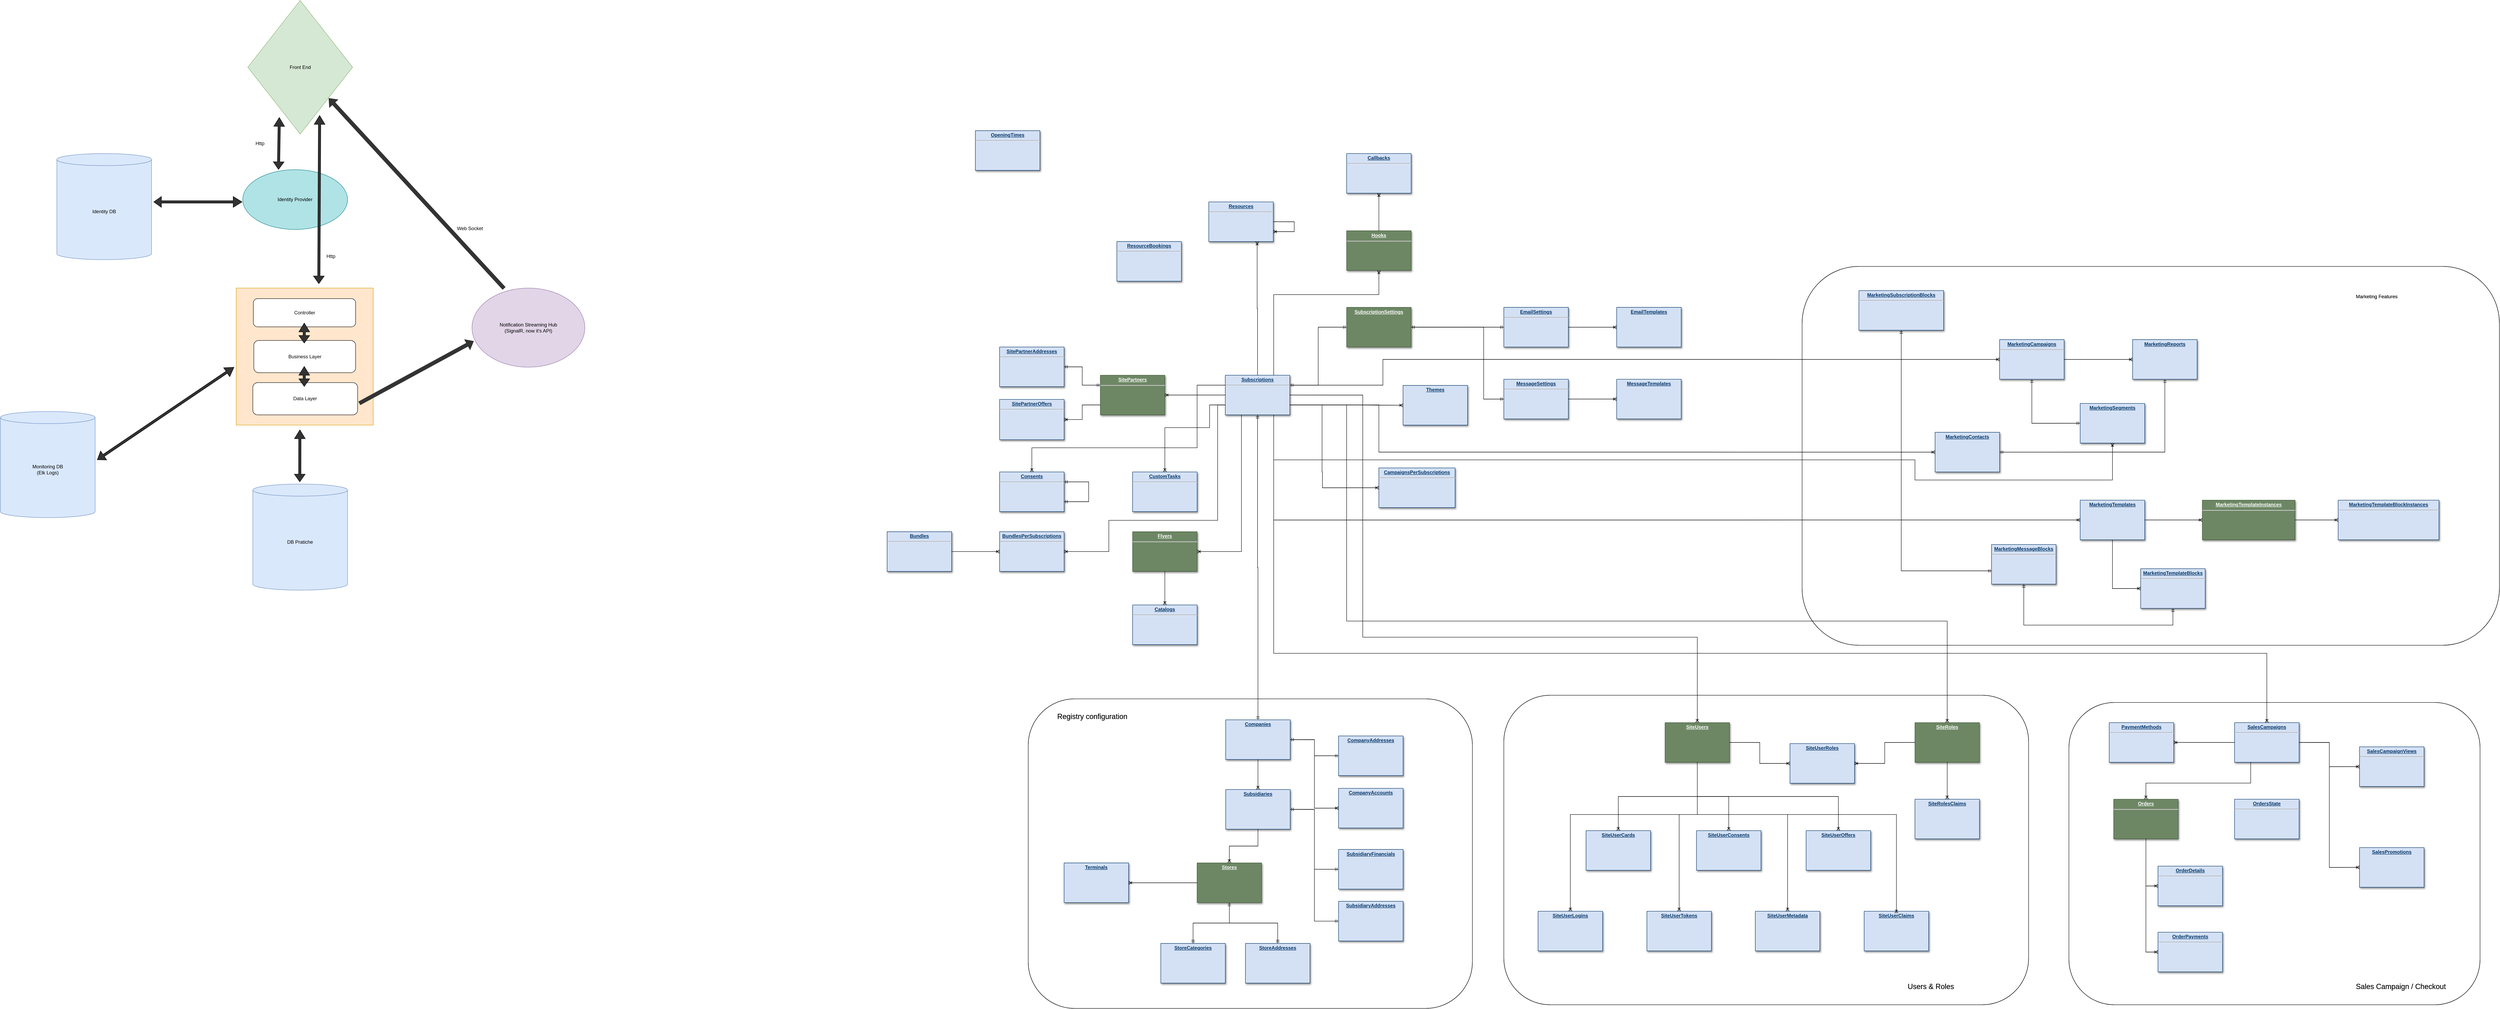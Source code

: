 <mxfile version="23.1.5" type="github">
  <diagram name="Overview" id="efa7a0a1-bf9b-a30e-e6df-94a7791c09e9">
    <mxGraphModel dx="6755" dy="4370" grid="1" gridSize="10" guides="1" tooltips="1" connect="1" arrows="1" fold="1" page="1" pageScale="1" pageWidth="4681" pageHeight="3300" background="none" math="0" shadow="0">
      <root>
        <mxCell id="0" />
        <mxCell id="1" parent="0" />
        <mxCell id="ky2pXwUWUdPOgbcjqNsZ-35" value="" style="rounded=1;whiteSpace=wrap;html=1;fontFamily=Helvetica;fontSize=12;fontColor=default;fillColor=none;" parent="1" vertex="1">
          <mxGeometry x="2910" y="-1940" width="1730" height="940" as="geometry" />
        </mxCell>
        <mxCell id="wVjwsx4ZoFxae9NpxHgd-193" value="&lt;p style=&quot;margin: 0px; margin-top: 4px; text-align: center; text-decoration: underline;&quot;&gt;&lt;strong&gt;Flyers&lt;/strong&gt;&lt;/p&gt;&lt;hr&gt;" style="verticalAlign=top;align=left;overflow=fill;fontSize=12;fontFamily=Helvetica;html=1;strokeColor=#3A5431;shadow=1;fillColor=#6d8764;fontColor=#ffffff;" parent="1" vertex="1">
          <mxGeometry x="1249" y="-1281.64" width="160" height="98.36" as="geometry" />
        </mxCell>
        <mxCell id="wVjwsx4ZoFxae9NpxHgd-281" value="" style="rounded=1;whiteSpace=wrap;html=1;fontFamily=Helvetica;fontSize=12;fontColor=default;fillColor=none;" parent="1" vertex="1">
          <mxGeometry x="990" y="-867" width="1102" height="768" as="geometry" />
        </mxCell>
        <mxCell id="wVjwsx4ZoFxae9NpxHgd-275" value="" style="rounded=1;whiteSpace=wrap;html=1;fontFamily=Helvetica;fontSize=12;fontColor=default;fillColor=none;" parent="1" vertex="1">
          <mxGeometry x="2170" y="-876" width="1302" height="768" as="geometry" />
        </mxCell>
        <mxCell id="25" value="&lt;p style=&quot;margin: 0px; margin-top: 4px; text-align: center; text-decoration: underline;&quot;&gt;&lt;strong&gt;SalesCampaigns&lt;/strong&gt;&lt;/p&gt;&lt;hr&gt;" style="verticalAlign=top;align=left;overflow=fill;fontSize=12;fontFamily=Helvetica;html=1;strokeColor=#003366;shadow=1;fillColor=#D4E1F5;fontColor=#003366" parent="1" vertex="1">
          <mxGeometry x="3983" y="-808" width="160" height="98.36" as="geometry" />
        </mxCell>
        <mxCell id="wVjwsx4ZoFxae9NpxHgd-114" value="&lt;p style=&quot;margin: 0px; margin-top: 4px; text-align: center; text-decoration: underline;&quot;&gt;&lt;strong&gt;SalesCampaignViews&lt;/strong&gt;&lt;/p&gt;&lt;hr&gt;" style="verticalAlign=top;align=left;overflow=fill;fontSize=12;fontFamily=Helvetica;html=1;strokeColor=#003366;shadow=1;fillColor=#D4E1F5;fontColor=#003366" parent="1" vertex="1">
          <mxGeometry x="4293" y="-748" width="160" height="98.36" as="geometry" />
        </mxCell>
        <mxCell id="wVjwsx4ZoFxae9NpxHgd-115" value="&lt;p style=&quot;margin: 0px; margin-top: 4px; text-align: center; text-decoration: underline;&quot;&gt;&lt;strong&gt;SalesPromotions&lt;/strong&gt;&lt;/p&gt;" style="verticalAlign=top;align=left;overflow=fill;fontSize=12;fontFamily=Helvetica;html=1;strokeColor=#003366;shadow=1;fillColor=#D4E1F5;fontColor=#003366" parent="1" vertex="1">
          <mxGeometry x="4293" y="-498" width="160" height="98.36" as="geometry" />
        </mxCell>
        <mxCell id="wVjwsx4ZoFxae9NpxHgd-116" value="&lt;p style=&quot;margin: 0px; margin-top: 4px; text-align: center; text-decoration: underline;&quot;&gt;&lt;strong&gt;Orders&lt;/strong&gt;&lt;/p&gt;&lt;hr&gt;" style="verticalAlign=top;align=left;overflow=fill;fontSize=12;fontFamily=Helvetica;html=1;strokeColor=#3A5431;shadow=1;fillColor=#6d8764;fontColor=#ffffff;" parent="1" vertex="1">
          <mxGeometry x="3683" y="-618" width="160" height="98.36" as="geometry" />
        </mxCell>
        <mxCell id="wVjwsx4ZoFxae9NpxHgd-117" value="&lt;p style=&quot;margin: 0px; margin-top: 4px; text-align: center; text-decoration: underline;&quot;&gt;&lt;strong&gt;OrderDetails&lt;/strong&gt;&lt;/p&gt;&lt;hr&gt;" style="verticalAlign=top;align=left;overflow=fill;fontSize=12;fontFamily=Helvetica;html=1;strokeColor=#003366;shadow=1;fillColor=#D4E1F5;fontColor=#003366" parent="1" vertex="1">
          <mxGeometry x="3793" y="-452" width="160" height="98.36" as="geometry" />
        </mxCell>
        <mxCell id="wVjwsx4ZoFxae9NpxHgd-118" value="&lt;p style=&quot;margin: 0px; margin-top: 4px; text-align: center; text-decoration: underline;&quot;&gt;&lt;strong&gt;OrderPayments&lt;/strong&gt;&lt;/p&gt;&lt;hr&gt;" style="verticalAlign=top;align=left;overflow=fill;fontSize=12;fontFamily=Helvetica;html=1;strokeColor=#003366;shadow=1;fillColor=#D4E1F5;fontColor=#003366" parent="1" vertex="1">
          <mxGeometry x="3793" y="-288" width="160" height="98.36" as="geometry" />
        </mxCell>
        <mxCell id="wVjwsx4ZoFxae9NpxHgd-119" value="&lt;p style=&quot;margin: 0px; margin-top: 4px; text-align: center; text-decoration: underline;&quot;&gt;&lt;strong&gt;OrdersState&lt;/strong&gt;&lt;/p&gt;&lt;hr&gt;" style="verticalAlign=top;align=left;overflow=fill;fontSize=12;fontFamily=Helvetica;html=1;strokeColor=#003366;shadow=1;fillColor=#D4E1F5;fontColor=#003366" parent="1" vertex="1">
          <mxGeometry x="3983" y="-618" width="160" height="98.36" as="geometry" />
        </mxCell>
        <mxCell id="wVjwsx4ZoFxae9NpxHgd-120" value="&lt;p style=&quot;margin: 0px; margin-top: 4px; text-align: center; text-decoration: underline;&quot;&gt;&lt;strong&gt;PaymentMethods&lt;/strong&gt;&lt;/p&gt;&lt;hr&gt;" style="verticalAlign=top;align=left;overflow=fill;fontSize=12;fontFamily=Helvetica;html=1;strokeColor=#003366;shadow=1;fillColor=#D4E1F5;fontColor=#003366" parent="1" vertex="1">
          <mxGeometry x="3672" y="-808" width="160" height="98.36" as="geometry" />
        </mxCell>
        <mxCell id="wVjwsx4ZoFxae9NpxHgd-121" value="" style="edgeStyle=entityRelationEdgeStyle;fontSize=12;html=1;endArrow=ERoneToMany;rounded=0;exitX=0;exitY=0.5;exitDx=0;exitDy=0;entryX=1;entryY=0.5;entryDx=0;entryDy=0;" parent="1" source="25" target="wVjwsx4ZoFxae9NpxHgd-120" edge="1">
          <mxGeometry width="100" height="100" relative="1" as="geometry">
            <mxPoint x="3733" y="-458" as="sourcePoint" />
            <mxPoint x="3833" y="-558" as="targetPoint" />
          </mxGeometry>
        </mxCell>
        <mxCell id="wVjwsx4ZoFxae9NpxHgd-124" value="" style="edgeStyle=orthogonalEdgeStyle;fontSize=12;html=1;endArrow=ERoneToMany;rounded=0;exitX=0.25;exitY=1;exitDx=0;exitDy=0;entryX=0.5;entryY=0;entryDx=0;entryDy=0;" parent="1" source="25" target="wVjwsx4ZoFxae9NpxHgd-116" edge="1">
          <mxGeometry width="100" height="100" relative="1" as="geometry">
            <mxPoint x="3973" y="-678" as="sourcePoint" />
            <mxPoint x="3793" y="-658" as="targetPoint" />
            <Array as="points">
              <mxPoint x="4023" y="-658" />
              <mxPoint x="3763" y="-658" />
            </Array>
          </mxGeometry>
        </mxCell>
        <mxCell id="wVjwsx4ZoFxae9NpxHgd-125" value="" style="edgeStyle=orthogonalEdgeStyle;fontSize=12;html=1;endArrow=ERoneToMany;rounded=0;entryX=0;entryY=0.5;entryDx=0;entryDy=0;exitX=0.5;exitY=1;exitDx=0;exitDy=0;" parent="1" source="wVjwsx4ZoFxae9NpxHgd-116" target="wVjwsx4ZoFxae9NpxHgd-117" edge="1">
          <mxGeometry width="100" height="100" relative="1" as="geometry">
            <mxPoint x="3733" y="-458" as="sourcePoint" />
            <mxPoint x="3833" y="-558" as="targetPoint" />
          </mxGeometry>
        </mxCell>
        <mxCell id="wVjwsx4ZoFxae9NpxHgd-127" value="" style="edgeStyle=orthogonalEdgeStyle;fontSize=12;html=1;endArrow=ERoneToMany;rounded=0;entryX=0;entryY=0.5;entryDx=0;entryDy=0;exitX=0.5;exitY=1;exitDx=0;exitDy=0;" parent="1" source="wVjwsx4ZoFxae9NpxHgd-116" target="wVjwsx4ZoFxae9NpxHgd-118" edge="1">
          <mxGeometry width="100" height="100" relative="1" as="geometry">
            <mxPoint x="3733" y="-458" as="sourcePoint" />
            <mxPoint x="3833" y="-558" as="targetPoint" />
          </mxGeometry>
        </mxCell>
        <mxCell id="wVjwsx4ZoFxae9NpxHgd-128" value="" style="edgeStyle=orthogonalEdgeStyle;fontSize=12;html=1;endArrow=ERoneToMany;rounded=0;entryX=0;entryY=0.5;entryDx=0;entryDy=0;exitX=1;exitY=0.5;exitDx=0;exitDy=0;" parent="1" source="25" target="wVjwsx4ZoFxae9NpxHgd-114" edge="1">
          <mxGeometry width="100" height="100" relative="1" as="geometry">
            <mxPoint x="3763" y="-458" as="sourcePoint" />
            <mxPoint x="3863" y="-558" as="targetPoint" />
          </mxGeometry>
        </mxCell>
        <mxCell id="wVjwsx4ZoFxae9NpxHgd-129" value="" style="edgeStyle=orthogonalEdgeStyle;fontSize=12;html=1;endArrow=ERoneToMany;rounded=0;entryX=0;entryY=0.5;entryDx=0;entryDy=0;exitX=1;exitY=0.5;exitDx=0;exitDy=0;" parent="1" source="25" target="wVjwsx4ZoFxae9NpxHgd-115" edge="1">
          <mxGeometry width="100" height="100" relative="1" as="geometry">
            <mxPoint x="3763" y="-458" as="sourcePoint" />
            <mxPoint x="3863" y="-558" as="targetPoint" />
          </mxGeometry>
        </mxCell>
        <mxCell id="wVjwsx4ZoFxae9NpxHgd-130" value="&lt;p style=&quot;margin: 0px; margin-top: 4px; text-align: center; text-decoration: underline;&quot;&gt;&lt;strong&gt;Subscriptions&lt;/strong&gt;&lt;/p&gt;&lt;hr&gt;" style="verticalAlign=top;align=left;overflow=fill;fontSize=12;fontFamily=Helvetica;html=1;strokeColor=#003366;shadow=1;fillColor=#D4E1F5;fontColor=#003366" parent="1" vertex="1">
          <mxGeometry x="1479" y="-1670" width="160" height="98.36" as="geometry" />
        </mxCell>
        <mxCell id="wVjwsx4ZoFxae9NpxHgd-179" value="&lt;p style=&quot;margin: 0px; margin-top: 4px; text-align: center; text-decoration: underline;&quot;&gt;&lt;strong&gt;Bundles&lt;/strong&gt;&lt;/p&gt;&lt;hr&gt;" style="verticalAlign=top;align=left;overflow=fill;fontSize=12;fontFamily=Helvetica;html=1;strokeColor=#003366;shadow=1;fillColor=#D4E1F5;fontColor=#003366" parent="1" vertex="1">
          <mxGeometry x="640" y="-1281.64" width="160" height="98.36" as="geometry" />
        </mxCell>
        <mxCell id="wVjwsx4ZoFxae9NpxHgd-180" value="&lt;p style=&quot;margin: 0px; margin-top: 4px; text-align: center; text-decoration: underline;&quot;&gt;&lt;strong&gt;BundlesPerSubscriptions&lt;/strong&gt;&lt;/p&gt;&lt;hr&gt;" style="verticalAlign=top;align=left;overflow=fill;fontSize=12;fontFamily=Helvetica;html=1;strokeColor=#003366;shadow=1;fillColor=#D4E1F5;fontColor=#003366" parent="1" vertex="1">
          <mxGeometry x="919" y="-1281.64" width="160" height="98.36" as="geometry" />
        </mxCell>
        <mxCell id="wVjwsx4ZoFxae9NpxHgd-181" value="&lt;p style=&quot;margin: 0px; margin-top: 4px; text-align: center; text-decoration: underline;&quot;&gt;&lt;strong&gt;Callbacks&lt;/strong&gt;&lt;/p&gt;&lt;hr&gt;" style="verticalAlign=top;align=left;overflow=fill;fontSize=12;fontFamily=Helvetica;html=1;strokeColor=#003366;shadow=1;fillColor=#D4E1F5;fontColor=#003366" parent="1" vertex="1">
          <mxGeometry x="1780" y="-2220" width="160" height="98.36" as="geometry" />
        </mxCell>
        <mxCell id="wVjwsx4ZoFxae9NpxHgd-182" value="&lt;p style=&quot;margin: 0px; margin-top: 4px; text-align: center; text-decoration: underline;&quot;&gt;&lt;strong&gt;CampaignsPerSubscriptions&lt;/strong&gt;&lt;/p&gt;&lt;hr&gt;" style="verticalAlign=top;align=left;overflow=fill;fontSize=12;fontFamily=Helvetica;html=1;strokeColor=#003366;shadow=1;fillColor=#D4E1F5;fontColor=#003366" parent="1" vertex="1">
          <mxGeometry x="1860" y="-1440" width="189" height="98.36" as="geometry" />
        </mxCell>
        <mxCell id="wVjwsx4ZoFxae9NpxHgd-183" value="&lt;p style=&quot;margin: 0px; margin-top: 4px; text-align: center; text-decoration: underline;&quot;&gt;&lt;strong&gt;Catalogs&lt;/strong&gt;&lt;/p&gt;&lt;hr&gt;" style="verticalAlign=top;align=left;overflow=fill;fontSize=12;fontFamily=Helvetica;html=1;strokeColor=#003366;shadow=1;fillColor=#D4E1F5;fontColor=#003366" parent="1" vertex="1">
          <mxGeometry x="1249" y="-1100" width="160" height="98.36" as="geometry" />
        </mxCell>
        <mxCell id="wVjwsx4ZoFxae9NpxHgd-186" value="&lt;p style=&quot;margin: 0px; margin-top: 4px; text-align: center; text-decoration: underline;&quot;&gt;&lt;strong&gt;Companies&lt;/strong&gt;&lt;/p&gt;" style="verticalAlign=top;align=left;overflow=fill;fontSize=12;fontFamily=Helvetica;html=1;strokeColor=#003366;shadow=1;fillColor=#D4E1F5;fontColor=#003366" parent="1" vertex="1">
          <mxGeometry x="1480" y="-815.0" width="160" height="98.36" as="geometry" />
        </mxCell>
        <mxCell id="wVjwsx4ZoFxae9NpxHgd-187" value="&lt;p style=&quot;margin: 0px; margin-top: 4px; text-align: center; text-decoration: underline;&quot;&gt;&lt;strong&gt;CompanyAccounts&lt;/strong&gt;&lt;/p&gt;" style="verticalAlign=top;align=left;overflow=fill;fontSize=12;fontFamily=Helvetica;html=1;strokeColor=#003366;shadow=1;fillColor=#D4E1F5;fontColor=#003366" parent="1" vertex="1">
          <mxGeometry x="1760" y="-645.0" width="160" height="98.36" as="geometry" />
        </mxCell>
        <mxCell id="wVjwsx4ZoFxae9NpxHgd-188" value="&lt;p style=&quot;margin: 0px; margin-top: 4px; text-align: center; text-decoration: underline;&quot;&gt;&lt;strong&gt;CompanyAddresses&lt;/strong&gt;&lt;/p&gt;" style="verticalAlign=top;align=left;overflow=fill;fontSize=12;fontFamily=Helvetica;html=1;strokeColor=#003366;shadow=1;fillColor=#D4E1F5;fontColor=#003366" parent="1" vertex="1">
          <mxGeometry x="1760" y="-775.0" width="160" height="98.36" as="geometry" />
        </mxCell>
        <mxCell id="wVjwsx4ZoFxae9NpxHgd-189" value="&lt;p style=&quot;margin: 0px; margin-top: 4px; text-align: center; text-decoration: underline;&quot;&gt;&lt;strong&gt;Consents&lt;/strong&gt;&lt;/p&gt;&lt;hr&gt;" style="verticalAlign=top;align=left;overflow=fill;fontSize=12;fontFamily=Helvetica;html=1;strokeColor=#003366;shadow=1;fillColor=#D4E1F5;fontColor=#003366" parent="1" vertex="1">
          <mxGeometry x="919" y="-1430" width="160" height="98.36" as="geometry" />
        </mxCell>
        <mxCell id="wVjwsx4ZoFxae9NpxHgd-190" value="&lt;p style=&quot;margin: 0px; margin-top: 4px; text-align: center; text-decoration: underline;&quot;&gt;&lt;strong&gt;CustomTasks&lt;/strong&gt;&lt;/p&gt;&lt;hr&gt;" style="verticalAlign=top;align=left;overflow=fill;fontSize=12;fontFamily=Helvetica;html=1;strokeColor=#003366;shadow=1;fillColor=#D4E1F5;fontColor=#003366" parent="1" vertex="1">
          <mxGeometry x="1249" y="-1430" width="160" height="98.36" as="geometry" />
        </mxCell>
        <mxCell id="wVjwsx4ZoFxae9NpxHgd-191" value="&lt;p style=&quot;margin: 0px; margin-top: 4px; text-align: center; text-decoration: underline;&quot;&gt;&lt;strong&gt;EmailSettings&lt;/strong&gt;&lt;/p&gt;&lt;hr&gt;" style="verticalAlign=top;align=left;overflow=fill;fontSize=12;fontFamily=Helvetica;html=1;strokeColor=#003366;shadow=1;fillColor=#D4E1F5;fontColor=#003366" parent="1" vertex="1">
          <mxGeometry x="2170" y="-1838.36" width="160" height="98.36" as="geometry" />
        </mxCell>
        <mxCell id="wVjwsx4ZoFxae9NpxHgd-192" value="&lt;p style=&quot;margin: 0px; margin-top: 4px; text-align: center; text-decoration: underline;&quot;&gt;&lt;strong&gt;EmailTemplates&lt;/strong&gt;&lt;/p&gt;" style="verticalAlign=top;align=left;overflow=fill;fontSize=12;fontFamily=Helvetica;html=1;strokeColor=#003366;shadow=1;fillColor=#D4E1F5;fontColor=#003366" parent="1" vertex="1">
          <mxGeometry x="2450" y="-1838.36" width="160" height="98.36" as="geometry" />
        </mxCell>
        <mxCell id="wVjwsx4ZoFxae9NpxHgd-194" value="&lt;p style=&quot;margin: 0px; margin-top: 4px; text-align: center; text-decoration: underline;&quot;&gt;&lt;strong&gt;Hooks&lt;br&gt;&lt;/strong&gt;&lt;/p&gt;&lt;hr&gt;" style="verticalAlign=top;align=left;overflow=fill;fontSize=12;fontFamily=Helvetica;html=1;strokeColor=#3A5431;shadow=1;fillColor=#6d8764;fontColor=#ffffff;" parent="1" vertex="1">
          <mxGeometry x="1780" y="-2028.36" width="160" height="98.36" as="geometry" />
        </mxCell>
        <mxCell id="wVjwsx4ZoFxae9NpxHgd-195" value="&lt;p style=&quot;margin: 0px; margin-top: 4px; text-align: center; text-decoration: underline;&quot;&gt;&lt;strong&gt;MarketingCampaigns&lt;br&gt;&lt;/strong&gt;&lt;/p&gt;&lt;hr&gt;" style="verticalAlign=top;align=left;overflow=fill;fontSize=12;fontFamily=Helvetica;html=1;strokeColor=#003366;shadow=1;fillColor=#D4E1F5;fontColor=#003366" parent="1" vertex="1">
          <mxGeometry x="3400" y="-1758.36" width="160" height="98.36" as="geometry" />
        </mxCell>
        <mxCell id="wVjwsx4ZoFxae9NpxHgd-196" value="&lt;p style=&quot;margin: 0px; margin-top: 4px; text-align: center; text-decoration: underline;&quot;&gt;&lt;strong&gt;MarketingContacts&lt;br&gt;&lt;/strong&gt;&lt;/p&gt;" style="verticalAlign=top;align=left;overflow=fill;fontSize=12;fontFamily=Helvetica;html=1;strokeColor=#003366;shadow=1;fillColor=#D4E1F5;fontColor=#003366" parent="1" vertex="1">
          <mxGeometry x="3240" y="-1528.36" width="160" height="98.36" as="geometry" />
        </mxCell>
        <mxCell id="wVjwsx4ZoFxae9NpxHgd-197" value="&lt;p style=&quot;margin: 0px; margin-top: 4px; text-align: center; text-decoration: underline;&quot;&gt;&lt;strong&gt;MarketingMessageBlocks&lt;br&gt;&lt;/strong&gt;&lt;/p&gt;&lt;hr&gt;" style="verticalAlign=top;align=left;overflow=fill;fontSize=12;fontFamily=Helvetica;html=1;strokeColor=#003366;shadow=1;fillColor=#D4E1F5;fontColor=#003366" parent="1" vertex="1">
          <mxGeometry x="3380" y="-1250" width="160" height="98.36" as="geometry" />
        </mxCell>
        <mxCell id="wVjwsx4ZoFxae9NpxHgd-198" value="&lt;p style=&quot;margin: 0px; margin-top: 4px; text-align: center; text-decoration: underline;&quot;&gt;&lt;strong&gt;MarketingReports&lt;br&gt;&lt;/strong&gt;&lt;/p&gt;" style="verticalAlign=top;align=left;overflow=fill;fontSize=12;fontFamily=Helvetica;html=1;strokeColor=#003366;shadow=1;fillColor=#D4E1F5;fontColor=#003366" parent="1" vertex="1">
          <mxGeometry x="3730" y="-1758.36" width="160" height="98.36" as="geometry" />
        </mxCell>
        <mxCell id="wVjwsx4ZoFxae9NpxHgd-199" value="&lt;p style=&quot;margin: 0px; margin-top: 4px; text-align: center; text-decoration: underline;&quot;&gt;&lt;strong&gt;MarketingSegments&lt;br&gt;&lt;/strong&gt;&lt;/p&gt;" style="verticalAlign=top;align=left;overflow=fill;fontSize=12;fontFamily=Helvetica;html=1;strokeColor=#003366;shadow=1;fillColor=#D4E1F5;fontColor=#003366" parent="1" vertex="1">
          <mxGeometry x="3600" y="-1600" width="160" height="98.36" as="geometry" />
        </mxCell>
        <mxCell id="wVjwsx4ZoFxae9NpxHgd-200" value="&lt;p style=&quot;margin: 0px; margin-top: 4px; text-align: center; text-decoration: underline;&quot;&gt;&lt;strong&gt;MarketingSubscriptionBlocks&lt;br&gt;&lt;/strong&gt;&lt;/p&gt;&lt;hr&gt;" style="verticalAlign=top;align=left;overflow=fill;fontSize=12;fontFamily=Helvetica;html=1;strokeColor=#003366;shadow=1;fillColor=#D4E1F5;fontColor=#003366" parent="1" vertex="1">
          <mxGeometry x="3051" y="-1880.0" width="210" height="98.36" as="geometry" />
        </mxCell>
        <mxCell id="wVjwsx4ZoFxae9NpxHgd-201" value="&lt;p style=&quot;margin: 0px; margin-top: 4px; text-align: center; text-decoration: underline;&quot;&gt;&lt;strong&gt;MarketingTemplates&lt;/strong&gt;&lt;/p&gt;" style="verticalAlign=top;align=left;overflow=fill;fontSize=12;fontFamily=Helvetica;html=1;strokeColor=#003366;shadow=1;fillColor=#D4E1F5;fontColor=#003366" parent="1" vertex="1">
          <mxGeometry x="3600" y="-1360" width="160" height="98.36" as="geometry" />
        </mxCell>
        <mxCell id="wVjwsx4ZoFxae9NpxHgd-202" value="&lt;p style=&quot;margin: 0px; margin-top: 4px; text-align: center; text-decoration: underline;&quot;&gt;&lt;strong&gt;MarketingTemplateBlocks&lt;br&gt;&lt;/strong&gt;&lt;/p&gt;&lt;hr&gt;" style="verticalAlign=top;align=left;overflow=fill;fontSize=12;fontFamily=Helvetica;html=1;strokeColor=#003366;shadow=1;fillColor=#D4E1F5;fontColor=#003366" parent="1" vertex="1">
          <mxGeometry x="3750" y="-1190" width="160" height="98.36" as="geometry" />
        </mxCell>
        <mxCell id="wVjwsx4ZoFxae9NpxHgd-203" value="&lt;p style=&quot;margin: 0px; margin-top: 4px; text-align: center; text-decoration: underline;&quot;&gt;&lt;strong&gt;MarketingTemplateInstances&lt;br&gt;&lt;/strong&gt;&lt;/p&gt;&lt;hr&gt;" style="verticalAlign=top;align=left;overflow=fill;fontSize=12;fontFamily=Helvetica;html=1;strokeColor=#3A5431;shadow=1;fillColor=#6d8764;fontColor=#ffffff;" parent="1" vertex="1">
          <mxGeometry x="3903" y="-1360" width="230" height="98.36" as="geometry" />
        </mxCell>
        <mxCell id="wVjwsx4ZoFxae9NpxHgd-204" value="&lt;p style=&quot;margin: 0px; margin-top: 4px; text-align: center; text-decoration: underline;&quot;&gt;&lt;strong&gt;MarketingTemplateBlockInstances&lt;br&gt;&lt;/strong&gt;&lt;/p&gt;&lt;hr&gt;" style="verticalAlign=top;align=left;overflow=fill;fontSize=12;fontFamily=Helvetica;html=1;strokeColor=#003366;shadow=1;fillColor=#D4E1F5;fontColor=#003366" parent="1" vertex="1">
          <mxGeometry x="4240" y="-1360" width="250" height="98.36" as="geometry" />
        </mxCell>
        <mxCell id="wVjwsx4ZoFxae9NpxHgd-205" value="&lt;p style=&quot;margin: 0px; margin-top: 4px; text-align: center; text-decoration: underline;&quot;&gt;&lt;strong&gt;MessageSettings&lt;/strong&gt;&lt;/p&gt;&lt;hr&gt;" style="verticalAlign=top;align=left;overflow=fill;fontSize=12;fontFamily=Helvetica;html=1;strokeColor=#003366;shadow=1;fillColor=#D4E1F5;fontColor=#003366" parent="1" vertex="1">
          <mxGeometry x="2170" y="-1660" width="160" height="98.36" as="geometry" />
        </mxCell>
        <mxCell id="wVjwsx4ZoFxae9NpxHgd-206" value="&lt;p style=&quot;margin: 0px; margin-top: 4px; text-align: center; text-decoration: underline;&quot;&gt;&lt;strong&gt;MessageTemplates&lt;/strong&gt;&lt;/p&gt;" style="verticalAlign=top;align=left;overflow=fill;fontSize=12;fontFamily=Helvetica;html=1;strokeColor=#003366;shadow=1;fillColor=#D4E1F5;fontColor=#003366" parent="1" vertex="1">
          <mxGeometry x="2450" y="-1660" width="160" height="98.36" as="geometry" />
        </mxCell>
        <mxCell id="wVjwsx4ZoFxae9NpxHgd-207" value="&lt;p style=&quot;margin: 0px; margin-top: 4px; text-align: center; text-decoration: underline;&quot;&gt;&lt;strong&gt;OpeningTimes&lt;br&gt;&lt;/strong&gt;&lt;/p&gt;&lt;hr&gt;" style="verticalAlign=top;align=left;overflow=fill;fontSize=12;fontFamily=Helvetica;html=1;strokeColor=#003366;shadow=1;fillColor=#D4E1F5;fontColor=#003366" parent="1" vertex="1">
          <mxGeometry x="859" y="-2276.72" width="160" height="98.36" as="geometry" />
        </mxCell>
        <mxCell id="wVjwsx4ZoFxae9NpxHgd-208" value="&lt;p style=&quot;margin: 0px; margin-top: 4px; text-align: center; text-decoration: underline;&quot;&gt;&lt;strong&gt;ResourceBookings&lt;br&gt;&lt;/strong&gt;&lt;/p&gt;&lt;hr&gt;" style="verticalAlign=top;align=left;overflow=fill;fontSize=12;fontFamily=Helvetica;html=1;strokeColor=#003366;shadow=1;fillColor=#D4E1F5;fontColor=#003366" parent="1" vertex="1">
          <mxGeometry x="1210" y="-2001.64" width="160" height="98.36" as="geometry" />
        </mxCell>
        <mxCell id="wVjwsx4ZoFxae9NpxHgd-209" value="&lt;p style=&quot;margin: 0px; margin-top: 4px; text-align: center; text-decoration: underline;&quot;&gt;&lt;strong&gt;Resources&lt;br&gt;&lt;/strong&gt;&lt;/p&gt;&lt;hr&gt;" style="verticalAlign=top;align=left;overflow=fill;fontSize=12;fontFamily=Helvetica;html=1;strokeColor=#003366;shadow=1;fillColor=#D4E1F5;fontColor=#003366" parent="1" vertex="1">
          <mxGeometry x="1438" y="-2100" width="160" height="98.36" as="geometry" />
        </mxCell>
        <mxCell id="wVjwsx4ZoFxae9NpxHgd-210" value="&lt;p style=&quot;margin: 0px; margin-top: 4px; text-align: center; text-decoration: underline;&quot;&gt;&lt;strong&gt;SitePartners&lt;br&gt;&lt;/strong&gt;&lt;/p&gt;&lt;hr&gt;" style="verticalAlign=top;align=left;overflow=fill;fontSize=12;fontFamily=Helvetica;html=1;strokeColor=#3A5431;shadow=1;fillColor=#6d8764;fontColor=#ffffff;" parent="1" vertex="1">
          <mxGeometry x="1169" y="-1670" width="160" height="98.36" as="geometry" />
        </mxCell>
        <mxCell id="wVjwsx4ZoFxae9NpxHgd-211" value="&lt;p style=&quot;margin: 0px; margin-top: 4px; text-align: center; text-decoration: underline;&quot;&gt;&lt;strong&gt;SitePartnerAddresses&lt;br&gt;&lt;/strong&gt;&lt;/p&gt;&lt;hr&gt;" style="verticalAlign=top;align=left;overflow=fill;fontSize=12;fontFamily=Helvetica;html=1;strokeColor=#003366;shadow=1;fillColor=#D4E1F5;fontColor=#003366" parent="1" vertex="1">
          <mxGeometry x="919" y="-1740" width="160" height="98.36" as="geometry" />
        </mxCell>
        <mxCell id="wVjwsx4ZoFxae9NpxHgd-212" value="&lt;p style=&quot;margin: 0px; margin-top: 4px; text-align: center; text-decoration: underline;&quot;&gt;&lt;strong&gt;SitePartnerOffers&lt;br&gt;&lt;/strong&gt;&lt;/p&gt;&lt;hr&gt;" style="verticalAlign=top;align=left;overflow=fill;fontSize=12;fontFamily=Helvetica;html=1;strokeColor=#003366;shadow=1;fillColor=#D4E1F5;fontColor=#003366" parent="1" vertex="1">
          <mxGeometry x="919" y="-1610" width="160" height="100" as="geometry" />
        </mxCell>
        <mxCell id="wVjwsx4ZoFxae9NpxHgd-213" value="" style="edgeStyle=orthogonalEdgeStyle;fontSize=12;html=1;endArrow=ERoneToMany;rounded=0;labelBackgroundColor=default;strokeColor=default;fontFamily=Helvetica;fontColor=default;shape=connector;entryX=0.5;entryY=0;entryDx=0;entryDy=0;exitX=0.75;exitY=1;exitDx=0;exitDy=0;" parent="1" source="wVjwsx4ZoFxae9NpxHgd-130" target="25" edge="1">
          <mxGeometry width="100" height="100" relative="1" as="geometry">
            <mxPoint x="1640" y="-1450" as="sourcePoint" />
            <mxPoint x="1569" y="-1230" as="targetPoint" />
            <Array as="points">
              <mxPoint x="1599" y="-980" />
              <mxPoint x="4063" y="-980" />
            </Array>
          </mxGeometry>
        </mxCell>
        <mxCell id="wVjwsx4ZoFxae9NpxHgd-214" value="" style="edgeStyle=orthogonalEdgeStyle;fontSize=12;html=1;endArrow=ERmandOne;startArrow=ERmandOne;rounded=0;labelBackgroundColor=default;strokeColor=default;fontFamily=Helvetica;fontColor=default;shape=connector;exitX=0.5;exitY=1;exitDx=0;exitDy=0;entryX=0.5;entryY=0;entryDx=0;entryDy=0;" parent="1" source="wVjwsx4ZoFxae9NpxHgd-130" target="wVjwsx4ZoFxae9NpxHgd-186" edge="1">
          <mxGeometry width="100" height="100" relative="1" as="geometry">
            <mxPoint x="2369" y="-1480" as="sourcePoint" />
            <mxPoint x="2469" y="-1580" as="targetPoint" />
          </mxGeometry>
        </mxCell>
        <mxCell id="wVjwsx4ZoFxae9NpxHgd-215" value="" style="edgeStyle=orthogonalEdgeStyle;fontSize=12;html=1;endArrow=ERmandOne;startArrow=ERmandOne;rounded=0;labelBackgroundColor=default;strokeColor=default;fontFamily=Helvetica;fontColor=default;shape=connector;exitX=1;exitY=0.5;exitDx=0;exitDy=0;entryX=0;entryY=0.5;entryDx=0;entryDy=0;" parent="1" source="wVjwsx4ZoFxae9NpxHgd-186" target="wVjwsx4ZoFxae9NpxHgd-188" edge="1">
          <mxGeometry width="100" height="100" relative="1" as="geometry">
            <mxPoint x="2239" y="-1393" as="sourcePoint" />
            <mxPoint x="2339" y="-1493" as="targetPoint" />
          </mxGeometry>
        </mxCell>
        <mxCell id="wVjwsx4ZoFxae9NpxHgd-216" value="" style="edgeStyle=orthogonalEdgeStyle;fontSize=12;html=1;endArrow=ERoneToMany;rounded=0;labelBackgroundColor=default;strokeColor=default;fontFamily=Helvetica;fontColor=default;shape=connector;exitX=1;exitY=0.5;exitDx=0;exitDy=0;entryX=0;entryY=0.5;entryDx=0;entryDy=0;" parent="1" source="wVjwsx4ZoFxae9NpxHgd-186" target="wVjwsx4ZoFxae9NpxHgd-187" edge="1">
          <mxGeometry width="100" height="100" relative="1" as="geometry">
            <mxPoint x="2229" y="-1393" as="sourcePoint" />
            <mxPoint x="2329" y="-1493" as="targetPoint" />
          </mxGeometry>
        </mxCell>
        <mxCell id="wVjwsx4ZoFxae9NpxHgd-217" value="&lt;p style=&quot;margin: 0px; margin-top: 4px; text-align: center; text-decoration: underline;&quot;&gt;&lt;strong&gt;SiteRoles&lt;/strong&gt;&lt;/p&gt;" style="verticalAlign=top;align=left;overflow=fill;fontSize=12;fontFamily=Helvetica;html=1;strokeColor=#3A5431;shadow=1;fillColor=#6d8764;fontColor=#ffffff;" parent="1" vertex="1">
          <mxGeometry x="3190" y="-808" width="160" height="98.36" as="geometry" />
        </mxCell>
        <mxCell id="wVjwsx4ZoFxae9NpxHgd-218" value="&lt;p style=&quot;margin: 0px; margin-top: 4px; text-align: center; text-decoration: underline;&quot;&gt;&lt;strong&gt;SiteRolesClaims&lt;/strong&gt;&lt;/p&gt;" style="verticalAlign=top;align=left;overflow=fill;fontSize=12;fontFamily=Helvetica;html=1;strokeColor=#003366;shadow=1;fillColor=#D4E1F5;fontColor=#003366" parent="1" vertex="1">
          <mxGeometry x="3190" y="-618" width="160" height="98.36" as="geometry" />
        </mxCell>
        <mxCell id="wVjwsx4ZoFxae9NpxHgd-219" value="&lt;p style=&quot;margin: 0px; margin-top: 4px; text-align: center; text-decoration: underline;&quot;&gt;&lt;strong&gt;SiteUsers&lt;/strong&gt;&lt;/p&gt;" style="verticalAlign=top;align=left;overflow=fill;fontSize=12;fontFamily=Helvetica;html=1;strokeColor=#3A5431;shadow=1;fillColor=#6d8764;fontColor=#ffffff;" parent="1" vertex="1">
          <mxGeometry x="2570" y="-808" width="160" height="98.36" as="geometry" />
        </mxCell>
        <mxCell id="wVjwsx4ZoFxae9NpxHgd-220" value="&lt;p style=&quot;margin: 0px; margin-top: 4px; text-align: center; text-decoration: underline;&quot;&gt;&lt;strong&gt;SiteUserCards&lt;/strong&gt;&lt;/p&gt;" style="verticalAlign=top;align=left;overflow=fill;fontSize=12;fontFamily=Helvetica;html=1;strokeColor=#003366;shadow=1;fillColor=#D4E1F5;fontColor=#003366" parent="1" vertex="1">
          <mxGeometry x="2374" y="-540" width="160" height="98.36" as="geometry" />
        </mxCell>
        <mxCell id="wVjwsx4ZoFxae9NpxHgd-221" value="&lt;p style=&quot;margin: 0px; margin-top: 4px; text-align: center; text-decoration: underline;&quot;&gt;&lt;strong&gt;SiteUserClaims&lt;/strong&gt;&lt;/p&gt;" style="verticalAlign=top;align=left;overflow=fill;fontSize=12;fontFamily=Helvetica;html=1;strokeColor=#003366;shadow=1;fillColor=#D4E1F5;fontColor=#003366" parent="1" vertex="1">
          <mxGeometry x="3064" y="-340" width="160" height="98.36" as="geometry" />
        </mxCell>
        <mxCell id="wVjwsx4ZoFxae9NpxHgd-222" value="&lt;p style=&quot;margin: 0px; margin-top: 4px; text-align: center; text-decoration: underline;&quot;&gt;&lt;strong&gt;SiteUserConsents&lt;/strong&gt;&lt;/p&gt;" style="verticalAlign=top;align=left;overflow=fill;fontSize=12;fontFamily=Helvetica;html=1;strokeColor=#003366;shadow=1;fillColor=#D4E1F5;fontColor=#003366" parent="1" vertex="1">
          <mxGeometry x="2648" y="-540" width="160" height="98.36" as="geometry" />
        </mxCell>
        <mxCell id="wVjwsx4ZoFxae9NpxHgd-223" value="&lt;p style=&quot;margin: 0px; margin-top: 4px; text-align: center; text-decoration: underline;&quot;&gt;&lt;strong&gt;SiteUserLogins&lt;/strong&gt;&lt;/p&gt;" style="verticalAlign=top;align=left;overflow=fill;fontSize=12;fontFamily=Helvetica;html=1;strokeColor=#003366;shadow=1;fillColor=#D4E1F5;fontColor=#003366" parent="1" vertex="1">
          <mxGeometry x="2255" y="-340" width="160" height="98.36" as="geometry" />
        </mxCell>
        <mxCell id="wVjwsx4ZoFxae9NpxHgd-224" value="&lt;p style=&quot;margin: 0px; margin-top: 4px; text-align: center; text-decoration: underline;&quot;&gt;&lt;strong&gt;SiteUserMetadata&lt;/strong&gt;&lt;/p&gt;" style="verticalAlign=top;align=left;overflow=fill;fontSize=12;fontFamily=Helvetica;html=1;strokeColor=#003366;shadow=1;fillColor=#D4E1F5;fontColor=#003366" parent="1" vertex="1">
          <mxGeometry x="2794" y="-340" width="160" height="98.36" as="geometry" />
        </mxCell>
        <mxCell id="wVjwsx4ZoFxae9NpxHgd-225" value="&lt;p style=&quot;margin: 0px; margin-top: 4px; text-align: center; text-decoration: underline;&quot;&gt;&lt;strong&gt;SiteUserOffers&lt;/strong&gt;&lt;/p&gt;" style="verticalAlign=top;align=left;overflow=fill;fontSize=12;fontFamily=Helvetica;html=1;strokeColor=#003366;shadow=1;fillColor=#D4E1F5;fontColor=#003366" parent="1" vertex="1">
          <mxGeometry x="2920" y="-540" width="160" height="98.36" as="geometry" />
        </mxCell>
        <mxCell id="wVjwsx4ZoFxae9NpxHgd-226" value="&lt;p style=&quot;margin: 0px; margin-top: 4px; text-align: center; text-decoration: underline;&quot;&gt;&lt;strong&gt;SiteUserRoles&lt;/strong&gt;&lt;/p&gt;" style="verticalAlign=top;align=left;overflow=fill;fontSize=12;fontFamily=Helvetica;html=1;strokeColor=#003366;shadow=1;fillColor=#D4E1F5;fontColor=#003366" parent="1" vertex="1">
          <mxGeometry x="2880" y="-756" width="160" height="98.36" as="geometry" />
        </mxCell>
        <mxCell id="wVjwsx4ZoFxae9NpxHgd-227" value="&lt;p style=&quot;margin: 0px; margin-top: 4px; text-align: center; text-decoration: underline;&quot;&gt;&lt;strong&gt;SiteUserTokens&lt;/strong&gt;&lt;/p&gt;" style="verticalAlign=top;align=left;overflow=fill;fontSize=12;fontFamily=Helvetica;html=1;strokeColor=#003366;shadow=1;fillColor=#D4E1F5;fontColor=#003366" parent="1" vertex="1">
          <mxGeometry x="2525" y="-340" width="160" height="98.36" as="geometry" />
        </mxCell>
        <mxCell id="wVjwsx4ZoFxae9NpxHgd-228" value="&lt;p style=&quot;margin: 0px; margin-top: 4px; text-align: center; text-decoration: underline;&quot;&gt;&lt;strong&gt;Subsidiaries&lt;/strong&gt;&lt;/p&gt;" style="verticalAlign=top;align=left;overflow=fill;fontSize=12;fontFamily=Helvetica;html=1;strokeColor=#003366;shadow=1;fillColor=#D4E1F5;fontColor=#003366" parent="1" vertex="1">
          <mxGeometry x="1480" y="-642.0" width="160" height="98.36" as="geometry" />
        </mxCell>
        <mxCell id="wVjwsx4ZoFxae9NpxHgd-229" value="&lt;p style=&quot;margin: 0px; margin-top: 4px; text-align: center; text-decoration: underline;&quot;&gt;&lt;strong&gt;SubsidiaryAddresses&lt;/strong&gt;&lt;/p&gt;" style="verticalAlign=top;align=left;overflow=fill;fontSize=12;fontFamily=Helvetica;html=1;strokeColor=#003366;shadow=1;fillColor=#D4E1F5;fontColor=#003366" parent="1" vertex="1">
          <mxGeometry x="1760" y="-364.64" width="160" height="98.36" as="geometry" />
        </mxCell>
        <mxCell id="wVjwsx4ZoFxae9NpxHgd-230" value="" style="edgeStyle=orthogonalEdgeStyle;fontSize=12;html=1;endArrow=ERmandOne;startArrow=ERmandOne;rounded=0;labelBackgroundColor=default;strokeColor=default;fontFamily=Helvetica;fontColor=default;shape=connector;exitX=1;exitY=0.5;exitDx=0;exitDy=0;entryX=0;entryY=0.5;entryDx=0;entryDy=0;" parent="1" source="wVjwsx4ZoFxae9NpxHgd-228" target="wVjwsx4ZoFxae9NpxHgd-229" edge="1">
          <mxGeometry width="100" height="100" relative="1" as="geometry">
            <mxPoint x="1919" y="-1593" as="sourcePoint" />
            <mxPoint x="2029" y="-1593" as="targetPoint" />
          </mxGeometry>
        </mxCell>
        <mxCell id="wVjwsx4ZoFxae9NpxHgd-231" value="" style="edgeStyle=orthogonalEdgeStyle;fontSize=12;html=1;endArrow=ERmandOne;startArrow=ERmandOne;rounded=0;labelBackgroundColor=default;strokeColor=default;fontFamily=Helvetica;fontColor=default;shape=connector;exitX=1;exitY=0.5;exitDx=0;exitDy=0;entryX=0;entryY=0.5;entryDx=0;entryDy=0;" parent="1" source="wVjwsx4ZoFxae9NpxHgd-228" target="wVjwsx4ZoFxae9NpxHgd-232" edge="1">
          <mxGeometry width="100" height="100" relative="1" as="geometry">
            <mxPoint x="1659" y="-1583" as="sourcePoint" />
            <mxPoint x="1769" y="-1583" as="targetPoint" />
          </mxGeometry>
        </mxCell>
        <mxCell id="wVjwsx4ZoFxae9NpxHgd-232" value="&lt;p style=&quot;margin: 0px; margin-top: 4px; text-align: center; text-decoration: underline;&quot;&gt;&lt;strong&gt;SubsidiaryFinancials&lt;/strong&gt;&lt;/p&gt;" style="verticalAlign=top;align=left;overflow=fill;fontSize=12;fontFamily=Helvetica;html=1;strokeColor=#003366;shadow=1;fillColor=#D4E1F5;fontColor=#003366" parent="1" vertex="1">
          <mxGeometry x="1760" y="-493.36" width="160" height="98.36" as="geometry" />
        </mxCell>
        <mxCell id="wVjwsx4ZoFxae9NpxHgd-233" value="" style="edgeStyle=orthogonalEdgeStyle;fontSize=12;html=1;endArrow=ERoneToMany;rounded=0;labelBackgroundColor=default;strokeColor=default;fontFamily=Helvetica;fontColor=default;shape=connector;exitX=0.5;exitY=1;exitDx=0;exitDy=0;entryX=0.5;entryY=0;entryDx=0;entryDy=0;" parent="1" source="wVjwsx4ZoFxae9NpxHgd-186" target="wVjwsx4ZoFxae9NpxHgd-228" edge="1">
          <mxGeometry width="100" height="100" relative="1" as="geometry">
            <mxPoint x="2099" y="-1503" as="sourcePoint" />
            <mxPoint x="2199" y="-1603" as="targetPoint" />
          </mxGeometry>
        </mxCell>
        <mxCell id="wVjwsx4ZoFxae9NpxHgd-234" value="&lt;p style=&quot;margin: 0px; margin-top: 4px; text-align: center; text-decoration: underline;&quot;&gt;&lt;strong&gt;Stores&lt;/strong&gt;&lt;/p&gt;" style="verticalAlign=top;align=left;overflow=fill;fontSize=12;fontFamily=Helvetica;html=1;strokeColor=#3A5431;shadow=1;fillColor=#6d8764;fontColor=#ffffff;" parent="1" vertex="1">
          <mxGeometry x="1409" y="-459.86" width="160" height="98.36" as="geometry" />
        </mxCell>
        <mxCell id="wVjwsx4ZoFxae9NpxHgd-235" value="&lt;p style=&quot;margin: 0px; margin-top: 4px; text-align: center; text-decoration: underline;&quot;&gt;&lt;strong&gt;StoreAddresses&lt;/strong&gt;&lt;/p&gt;" style="verticalAlign=top;align=left;overflow=fill;fontSize=12;fontFamily=Helvetica;html=1;strokeColor=#003366;shadow=1;fillColor=#D4E1F5;fontColor=#003366" parent="1" vertex="1">
          <mxGeometry x="1529" y="-260.14" width="160" height="98.36" as="geometry" />
        </mxCell>
        <mxCell id="wVjwsx4ZoFxae9NpxHgd-236" value="" style="edgeStyle=orthogonalEdgeStyle;fontSize=12;html=1;endArrow=ERmandOne;startArrow=ERmandOne;rounded=0;labelBackgroundColor=default;strokeColor=default;fontFamily=Helvetica;fontColor=default;shape=connector;entryX=0.5;entryY=0;entryDx=0;entryDy=0;exitX=0.5;exitY=1;exitDx=0;exitDy=0;" parent="1" source="wVjwsx4ZoFxae9NpxHgd-234" target="wVjwsx4ZoFxae9NpxHgd-235" edge="1">
          <mxGeometry width="100" height="100" relative="1" as="geometry">
            <mxPoint x="1489" y="-415.14" as="sourcePoint" />
            <mxPoint x="1948" y="-1766.14" as="targetPoint" />
          </mxGeometry>
        </mxCell>
        <mxCell id="wVjwsx4ZoFxae9NpxHgd-237" value="&lt;p style=&quot;margin: 0px; margin-top: 4px; text-align: center; text-decoration: underline;&quot;&gt;&lt;strong&gt;StoreCategories&lt;/strong&gt;&lt;/p&gt;" style="verticalAlign=top;align=left;overflow=fill;fontSize=12;fontFamily=Helvetica;html=1;strokeColor=#003366;shadow=1;fillColor=#D4E1F5;fontColor=#003366" parent="1" vertex="1">
          <mxGeometry x="1319" y="-260.14" width="160" height="98.36" as="geometry" />
        </mxCell>
        <mxCell id="wVjwsx4ZoFxae9NpxHgd-238" value="" style="edgeStyle=orthogonalEdgeStyle;fontSize=12;html=1;endArrow=ERmandOne;startArrow=ERmandOne;rounded=0;labelBackgroundColor=default;strokeColor=default;fontFamily=Helvetica;fontColor=default;shape=connector;exitX=0.5;exitY=1;exitDx=0;exitDy=0;entryX=0.5;entryY=0;entryDx=0;entryDy=0;" parent="1" source="wVjwsx4ZoFxae9NpxHgd-234" target="wVjwsx4ZoFxae9NpxHgd-237" edge="1">
          <mxGeometry width="100" height="100" relative="1" as="geometry">
            <mxPoint x="1838" y="-1913.14" as="sourcePoint" />
            <mxPoint x="1948" y="-2026.14" as="targetPoint" />
          </mxGeometry>
        </mxCell>
        <mxCell id="wVjwsx4ZoFxae9NpxHgd-239" value="&lt;p style=&quot;margin: 0px; margin-top: 4px; text-align: center; text-decoration: underline;&quot;&gt;&lt;strong&gt;SubscriptionSettings&lt;/strong&gt;&lt;/p&gt;" style="verticalAlign=top;align=left;overflow=fill;fontSize=12;fontFamily=Helvetica;html=1;strokeColor=#3A5431;shadow=1;fillColor=#6d8764;fontColor=#ffffff;" parent="1" vertex="1">
          <mxGeometry x="1780" y="-1838.36" width="160" height="98.36" as="geometry" />
        </mxCell>
        <mxCell id="wVjwsx4ZoFxae9NpxHgd-240" value="" style="edgeStyle=orthogonalEdgeStyle;fontSize=12;html=1;endArrow=ERmandOne;startArrow=ERmandOne;rounded=0;labelBackgroundColor=default;strokeColor=default;fontFamily=Helvetica;fontColor=default;shape=connector;entryX=0;entryY=0.5;entryDx=0;entryDy=0;exitX=1;exitY=0.25;exitDx=0;exitDy=0;" parent="1" source="wVjwsx4ZoFxae9NpxHgd-130" target="wVjwsx4ZoFxae9NpxHgd-239" edge="1">
          <mxGeometry width="100" height="100" relative="1" as="geometry">
            <mxPoint x="1539" y="-1570" as="sourcePoint" />
            <mxPoint x="1699" y="-1520" as="targetPoint" />
          </mxGeometry>
        </mxCell>
        <mxCell id="wVjwsx4ZoFxae9NpxHgd-241" value="&lt;p style=&quot;margin: 0px; margin-top: 4px; text-align: center; text-decoration: underline;&quot;&gt;&lt;strong&gt;Terminals&lt;br&gt;&lt;/strong&gt;&lt;/p&gt;" style="verticalAlign=top;align=left;overflow=fill;fontSize=12;fontFamily=Helvetica;html=1;strokeColor=#003366;shadow=1;fillColor=#D4E1F5;fontColor=#003366" parent="1" vertex="1">
          <mxGeometry x="1079" y="-459.86" width="160" height="98.36" as="geometry" />
        </mxCell>
        <mxCell id="wVjwsx4ZoFxae9NpxHgd-242" value="" style="edgeStyle=orthogonalEdgeStyle;fontSize=12;html=1;endArrow=ERoneToMany;rounded=0;labelBackgroundColor=default;strokeColor=default;fontFamily=Helvetica;fontColor=default;shape=connector;entryX=1;entryY=0.5;entryDx=0;entryDy=0;exitX=0;exitY=0.5;exitDx=0;exitDy=0;" parent="1" source="wVjwsx4ZoFxae9NpxHgd-234" target="wVjwsx4ZoFxae9NpxHgd-241" edge="1">
          <mxGeometry width="100" height="100" relative="1" as="geometry">
            <mxPoint x="2028" y="-1742.14" as="sourcePoint" />
            <mxPoint x="2128" y="-1842.14" as="targetPoint" />
          </mxGeometry>
        </mxCell>
        <mxCell id="wVjwsx4ZoFxae9NpxHgd-243" value="&lt;p style=&quot;margin: 0px; margin-top: 4px; text-align: center; text-decoration: underline;&quot;&gt;&lt;strong&gt;Themes&lt;/strong&gt;&lt;/p&gt;" style="verticalAlign=top;align=left;overflow=fill;fontSize=12;fontFamily=Helvetica;html=1;strokeColor=#003366;shadow=1;fillColor=#D4E1F5;fontColor=#003366" parent="1" vertex="1">
          <mxGeometry x="1920" y="-1644.64" width="160" height="98.36" as="geometry" />
        </mxCell>
        <mxCell id="wVjwsx4ZoFxae9NpxHgd-244" value="" style="edgeStyle=orthogonalEdgeStyle;fontSize=12;html=1;endArrow=ERoneToMany;rounded=0;labelBackgroundColor=default;strokeColor=default;fontFamily=Helvetica;fontColor=default;shape=connector;entryX=0;entryY=0.5;entryDx=0;entryDy=0;exitX=1;exitY=0.75;exitDx=0;exitDy=0;" parent="1" source="wVjwsx4ZoFxae9NpxHgd-130" target="wVjwsx4ZoFxae9NpxHgd-243" edge="1">
          <mxGeometry width="100" height="100" relative="1" as="geometry">
            <mxPoint x="1179" y="-1170" as="sourcePoint" />
            <mxPoint x="1279" y="-1270" as="targetPoint" />
          </mxGeometry>
        </mxCell>
        <mxCell id="wVjwsx4ZoFxae9NpxHgd-245" value="" style="edgeStyle=orthogonalEdgeStyle;fontSize=12;html=1;endArrow=ERmandOne;startArrow=ERmandOne;rounded=0;labelBackgroundColor=default;strokeColor=default;fontFamily=Helvetica;fontColor=default;shape=connector;entryX=0;entryY=0.5;entryDx=0;entryDy=0;exitX=1;exitY=0.5;exitDx=0;exitDy=0;" parent="1" source="wVjwsx4ZoFxae9NpxHgd-239" target="wVjwsx4ZoFxae9NpxHgd-205" edge="1">
          <mxGeometry width="100" height="100" relative="1" as="geometry">
            <mxPoint x="1589" y="-1562" as="sourcePoint" />
            <mxPoint x="1699" y="-1370" as="targetPoint" />
            <Array as="points">
              <mxPoint x="2120" y="-1789" />
              <mxPoint x="2120" y="-1611" />
            </Array>
          </mxGeometry>
        </mxCell>
        <mxCell id="wVjwsx4ZoFxae9NpxHgd-246" value="" style="edgeStyle=orthogonalEdgeStyle;fontSize=12;html=1;endArrow=ERmandOne;startArrow=ERmandOne;rounded=0;labelBackgroundColor=default;strokeColor=default;fontFamily=Helvetica;fontColor=default;shape=connector;entryX=0;entryY=0.5;entryDx=0;entryDy=0;" parent="1" source="wVjwsx4ZoFxae9NpxHgd-239" target="wVjwsx4ZoFxae9NpxHgd-191" edge="1">
          <mxGeometry width="100" height="100" relative="1" as="geometry">
            <mxPoint x="1699" y="-1272" as="sourcePoint" />
            <mxPoint x="1829" y="-1200" as="targetPoint" />
          </mxGeometry>
        </mxCell>
        <mxCell id="wVjwsx4ZoFxae9NpxHgd-247" value="" style="edgeStyle=orthogonalEdgeStyle;fontSize=12;html=1;endArrow=ERoneToMany;rounded=0;labelBackgroundColor=default;strokeColor=default;fontFamily=Helvetica;fontColor=default;shape=connector;exitX=1;exitY=0.5;exitDx=0;exitDy=0;entryX=0;entryY=0.5;entryDx=0;entryDy=0;" parent="1" source="wVjwsx4ZoFxae9NpxHgd-205" target="wVjwsx4ZoFxae9NpxHgd-206" edge="1">
          <mxGeometry width="100" height="100" relative="1" as="geometry">
            <mxPoint x="1769" y="-1300" as="sourcePoint" />
            <mxPoint x="1869" y="-1400" as="targetPoint" />
          </mxGeometry>
        </mxCell>
        <mxCell id="wVjwsx4ZoFxae9NpxHgd-248" value="" style="edgeStyle=orthogonalEdgeStyle;fontSize=12;html=1;endArrow=ERoneToMany;rounded=0;labelBackgroundColor=default;strokeColor=default;fontFamily=Helvetica;fontColor=default;shape=connector;entryX=0;entryY=0.5;entryDx=0;entryDy=0;exitX=1;exitY=0.5;exitDx=0;exitDy=0;" parent="1" source="wVjwsx4ZoFxae9NpxHgd-191" target="wVjwsx4ZoFxae9NpxHgd-192" edge="1">
          <mxGeometry width="100" height="100" relative="1" as="geometry">
            <mxPoint x="2390" y="-1660" as="sourcePoint" />
            <mxPoint x="1869" y="-1400" as="targetPoint" />
          </mxGeometry>
        </mxCell>
        <mxCell id="wVjwsx4ZoFxae9NpxHgd-249" value="" style="edgeStyle=orthogonalEdgeStyle;fontSize=12;html=1;endArrow=ERmandOne;startArrow=ERmandOne;rounded=0;labelBackgroundColor=default;strokeColor=default;fontFamily=Helvetica;fontColor=default;shape=connector;exitX=1;exitY=0.5;exitDx=0;exitDy=0;entryX=0;entryY=0.25;entryDx=0;entryDy=0;" parent="1" source="wVjwsx4ZoFxae9NpxHgd-211" target="wVjwsx4ZoFxae9NpxHgd-210" edge="1">
          <mxGeometry width="100" height="100" relative="1" as="geometry">
            <mxPoint x="1609" y="-1650" as="sourcePoint" />
            <mxPoint x="1709" y="-1750" as="targetPoint" />
          </mxGeometry>
        </mxCell>
        <mxCell id="wVjwsx4ZoFxae9NpxHgd-250" value="" style="edgeStyle=orthogonalEdgeStyle;fontSize=12;html=1;endArrow=ERoneToMany;rounded=0;labelBackgroundColor=default;strokeColor=default;fontFamily=Helvetica;fontColor=default;shape=connector;entryX=1;entryY=0.5;entryDx=0;entryDy=0;exitX=0;exitY=0.75;exitDx=0;exitDy=0;" parent="1" source="wVjwsx4ZoFxae9NpxHgd-210" target="wVjwsx4ZoFxae9NpxHgd-212" edge="1">
          <mxGeometry width="100" height="100" relative="1" as="geometry">
            <mxPoint x="1609" y="-1650" as="sourcePoint" />
            <mxPoint x="1709" y="-1750" as="targetPoint" />
          </mxGeometry>
        </mxCell>
        <mxCell id="wVjwsx4ZoFxae9NpxHgd-251" value="" style="edgeStyle=orthogonalEdgeStyle;fontSize=12;html=1;endArrow=ERoneToMany;rounded=0;labelBackgroundColor=default;strokeColor=default;fontFamily=Helvetica;fontColor=default;shape=connector;entryX=0.5;entryY=1;entryDx=0;entryDy=0;exitX=0.75;exitY=0;exitDx=0;exitDy=0;" parent="1" source="wVjwsx4ZoFxae9NpxHgd-130" target="wVjwsx4ZoFxae9NpxHgd-194" edge="1">
          <mxGeometry width="100" height="100" relative="1" as="geometry">
            <mxPoint x="1069" y="-1490" as="sourcePoint" />
            <mxPoint x="1169" y="-1590" as="targetPoint" />
            <Array as="points">
              <mxPoint x="1599" y="-1870" />
              <mxPoint x="1860" y="-1870" />
            </Array>
          </mxGeometry>
        </mxCell>
        <mxCell id="wVjwsx4ZoFxae9NpxHgd-252" value="" style="edgeStyle=orthogonalEdgeStyle;fontSize=12;html=1;endArrow=ERoneToMany;rounded=0;labelBackgroundColor=default;strokeColor=default;fontFamily=Helvetica;fontColor=default;shape=connector;entryX=0.5;entryY=1;entryDx=0;entryDy=0;exitX=0.5;exitY=0;exitDx=0;exitDy=0;" parent="1" source="wVjwsx4ZoFxae9NpxHgd-194" target="wVjwsx4ZoFxae9NpxHgd-181" edge="1">
          <mxGeometry width="100" height="100" relative="1" as="geometry">
            <mxPoint x="1069" y="-1640" as="sourcePoint" />
            <mxPoint x="1169" y="-1740" as="targetPoint" />
          </mxGeometry>
        </mxCell>
        <mxCell id="wVjwsx4ZoFxae9NpxHgd-254" value="" style="edgeStyle=entityRelationEdgeStyle;fontSize=12;html=1;endArrow=ERoneToMany;rounded=0;labelBackgroundColor=default;strokeColor=default;fontFamily=Helvetica;fontColor=default;shape=connector;entryX=1;entryY=0.5;entryDx=0;entryDy=0;exitX=0;exitY=0.5;exitDx=0;exitDy=0;" parent="1" source="wVjwsx4ZoFxae9NpxHgd-130" target="wVjwsx4ZoFxae9NpxHgd-210" edge="1">
          <mxGeometry width="100" height="100" relative="1" as="geometry">
            <mxPoint x="1129" y="-1780" as="sourcePoint" />
            <mxPoint x="1169" y="-1740" as="targetPoint" />
          </mxGeometry>
        </mxCell>
        <mxCell id="wVjwsx4ZoFxae9NpxHgd-255" value="" style="edgeStyle=orthogonalEdgeStyle;fontSize=12;html=1;endArrow=ERoneToMany;rounded=0;labelBackgroundColor=default;strokeColor=default;fontFamily=Helvetica;fontColor=default;shape=connector;entryX=0.5;entryY=0;entryDx=0;entryDy=0;exitX=0;exitY=0.25;exitDx=0;exitDy=0;" parent="1" source="wVjwsx4ZoFxae9NpxHgd-130" target="wVjwsx4ZoFxae9NpxHgd-189" edge="1">
          <mxGeometry width="100" height="100" relative="1" as="geometry">
            <mxPoint x="1509" y="-1400" as="sourcePoint" />
            <mxPoint x="1609" y="-1500" as="targetPoint" />
            <Array as="points">
              <mxPoint x="1409" y="-1645" />
              <mxPoint x="1409" y="-1490" />
              <mxPoint x="999" y="-1490" />
            </Array>
          </mxGeometry>
        </mxCell>
        <mxCell id="wVjwsx4ZoFxae9NpxHgd-256" value="" style="edgeStyle=orthogonalEdgeStyle;fontSize=12;html=1;endArrow=ERoneToMany;rounded=0;labelBackgroundColor=default;strokeColor=default;fontFamily=Helvetica;fontColor=default;shape=connector;entryX=0.5;entryY=0;entryDx=0;entryDy=0;exitX=0;exitY=0.75;exitDx=0;exitDy=0;" parent="1" source="wVjwsx4ZoFxae9NpxHgd-130" target="wVjwsx4ZoFxae9NpxHgd-190" edge="1">
          <mxGeometry width="100" height="100" relative="1" as="geometry">
            <mxPoint x="1509" y="-1400" as="sourcePoint" />
            <mxPoint x="1609" y="-1500" as="targetPoint" />
            <Array as="points">
              <mxPoint x="1440" y="-1596" />
              <mxPoint x="1440" y="-1540" />
              <mxPoint x="1329" y="-1540" />
            </Array>
          </mxGeometry>
        </mxCell>
        <mxCell id="wVjwsx4ZoFxae9NpxHgd-257" value="" style="edgeStyle=orthogonalEdgeStyle;fontSize=12;html=1;endArrow=ERoneToMany;rounded=0;labelBackgroundColor=default;strokeColor=default;fontFamily=Helvetica;fontColor=default;shape=connector;entryX=0;entryY=0.5;entryDx=0;entryDy=0;exitX=1;exitY=0.75;exitDx=0;exitDy=0;" parent="1" source="wVjwsx4ZoFxae9NpxHgd-130" target="wVjwsx4ZoFxae9NpxHgd-182" edge="1">
          <mxGeometry width="100" height="100" relative="1" as="geometry">
            <mxPoint x="1249" y="-1120" as="sourcePoint" />
            <mxPoint x="1349" y="-1220" as="targetPoint" />
            <Array as="points">
              <mxPoint x="1719" y="-1596" />
              <mxPoint x="1719" y="-1430" />
              <mxPoint x="1720" y="-1430" />
              <mxPoint x="1720" y="-1391" />
            </Array>
          </mxGeometry>
        </mxCell>
        <mxCell id="wVjwsx4ZoFxae9NpxHgd-258" value="" style="edgeStyle=orthogonalEdgeStyle;fontSize=12;html=1;endArrow=ERoneToMany;rounded=0;labelBackgroundColor=default;strokeColor=default;fontFamily=Helvetica;fontColor=default;shape=connector;exitX=0.5;exitY=1;exitDx=0;exitDy=0;entryX=0.5;entryY=0;entryDx=0;entryDy=0;" parent="1" source="wVjwsx4ZoFxae9NpxHgd-193" target="wVjwsx4ZoFxae9NpxHgd-183" edge="1">
          <mxGeometry width="100" height="100" relative="1" as="geometry">
            <mxPoint x="1179" y="-1070" as="sourcePoint" />
            <mxPoint x="1279" y="-1170" as="targetPoint" />
          </mxGeometry>
        </mxCell>
        <mxCell id="wVjwsx4ZoFxae9NpxHgd-259" value="" style="edgeStyle=orthogonalEdgeStyle;fontSize=12;html=1;endArrow=ERoneToMany;rounded=0;labelBackgroundColor=default;strokeColor=default;fontFamily=Helvetica;fontColor=default;shape=connector;entryX=1;entryY=0.5;entryDx=0;entryDy=0;exitX=0.25;exitY=1;exitDx=0;exitDy=0;" parent="1" source="wVjwsx4ZoFxae9NpxHgd-130" target="wVjwsx4ZoFxae9NpxHgd-193" edge="1">
          <mxGeometry width="100" height="100" relative="1" as="geometry">
            <mxPoint x="1059" y="-1110" as="sourcePoint" />
            <mxPoint x="1159" y="-1210" as="targetPoint" />
          </mxGeometry>
        </mxCell>
        <mxCell id="wVjwsx4ZoFxae9NpxHgd-260" value="" style="edgeStyle=orthogonalEdgeStyle;fontSize=12;html=1;endArrow=ERoneToMany;rounded=0;labelBackgroundColor=default;strokeColor=default;fontFamily=Helvetica;fontColor=default;shape=connector;exitX=0.5;exitY=0;exitDx=0;exitDy=0;entryX=0.75;entryY=1;entryDx=0;entryDy=0;" parent="1" source="wVjwsx4ZoFxae9NpxHgd-130" target="wVjwsx4ZoFxae9NpxHgd-209" edge="1">
          <mxGeometry width="100" height="100" relative="1" as="geometry">
            <mxPoint x="1529" y="-1710" as="sourcePoint" />
            <mxPoint x="1629" y="-1810" as="targetPoint" />
          </mxGeometry>
        </mxCell>
        <mxCell id="wVjwsx4ZoFxae9NpxHgd-261" value="" style="edgeStyle=orthogonalEdgeStyle;fontSize=12;html=1;endArrow=ERoneToMany;rounded=0;labelBackgroundColor=default;strokeColor=default;fontFamily=Helvetica;fontColor=default;shape=connector;exitX=1;exitY=0.5;exitDx=0;exitDy=0;entryX=1;entryY=0.75;entryDx=0;entryDy=0;" parent="1" source="wVjwsx4ZoFxae9NpxHgd-209" target="wVjwsx4ZoFxae9NpxHgd-209" edge="1">
          <mxGeometry width="100" height="100" relative="1" as="geometry">
            <mxPoint x="1539" y="-1710" as="sourcePoint" />
            <mxPoint x="1159" y="-1820" as="targetPoint" />
            <Array as="points">
              <mxPoint x="1650" y="-2051" />
              <mxPoint x="1650" y="-2026" />
            </Array>
          </mxGeometry>
        </mxCell>
        <mxCell id="wVjwsx4ZoFxae9NpxHgd-262" value="" style="rounded=1;whiteSpace=wrap;html=1;fontFamily=Helvetica;fontSize=12;fontColor=default;fillColor=none;" parent="1" vertex="1">
          <mxGeometry x="3572" y="-858" width="1020" height="750" as="geometry" />
        </mxCell>
        <mxCell id="wVjwsx4ZoFxae9NpxHgd-263" value="&lt;font style=&quot;font-size: 18px;&quot;&gt;Sales Campaign / Checkout&lt;br&gt;&lt;/font&gt;" style="text;html=1;strokeColor=none;fillColor=none;align=left;verticalAlign=middle;whiteSpace=wrap;rounded=0;fontSize=12;fontFamily=Helvetica;fontColor=default;" parent="1" vertex="1">
          <mxGeometry x="4282" y="-168" width="240" height="30" as="geometry" />
        </mxCell>
        <mxCell id="wVjwsx4ZoFxae9NpxHgd-265" value="" style="edgeStyle=orthogonalEdgeStyle;fontSize=12;html=1;endArrow=ERoneToMany;rounded=0;labelBackgroundColor=default;strokeColor=default;fontFamily=Helvetica;fontColor=default;shape=connector;exitX=0.5;exitY=1;exitDx=0;exitDy=0;entryX=0.5;entryY=0;entryDx=0;entryDy=0;" parent="1" source="wVjwsx4ZoFxae9NpxHgd-217" target="wVjwsx4ZoFxae9NpxHgd-218" edge="1">
          <mxGeometry width="100" height="100" relative="1" as="geometry">
            <mxPoint x="2890" y="-290" as="sourcePoint" />
            <mxPoint x="2990" y="-390" as="targetPoint" />
          </mxGeometry>
        </mxCell>
        <mxCell id="wVjwsx4ZoFxae9NpxHgd-266" value="" style="edgeStyle=orthogonalEdgeStyle;fontSize=12;html=1;endArrow=ERoneToMany;rounded=0;labelBackgroundColor=default;strokeColor=default;fontFamily=Helvetica;fontColor=default;shape=connector;exitX=1;exitY=0.5;exitDx=0;exitDy=0;entryX=0;entryY=0.5;entryDx=0;entryDy=0;" parent="1" source="wVjwsx4ZoFxae9NpxHgd-219" target="wVjwsx4ZoFxae9NpxHgd-226" edge="1">
          <mxGeometry width="100" height="100" relative="1" as="geometry">
            <mxPoint x="2850" y="-270" as="sourcePoint" />
            <mxPoint x="2950" y="-370" as="targetPoint" />
          </mxGeometry>
        </mxCell>
        <mxCell id="wVjwsx4ZoFxae9NpxHgd-267" value="" style="edgeStyle=orthogonalEdgeStyle;fontSize=12;html=1;endArrow=ERoneToMany;rounded=0;labelBackgroundColor=default;strokeColor=default;fontFamily=Helvetica;fontColor=default;shape=connector;exitX=0.5;exitY=1;exitDx=0;exitDy=0;entryX=0.5;entryY=0;entryDx=0;entryDy=0;" parent="1" source="wVjwsx4ZoFxae9NpxHgd-219" target="wVjwsx4ZoFxae9NpxHgd-220" edge="1">
          <mxGeometry width="100" height="100" relative="1" as="geometry">
            <mxPoint x="2740" y="-749" as="sourcePoint" />
            <mxPoint x="2890" y="-671" as="targetPoint" />
          </mxGeometry>
        </mxCell>
        <mxCell id="wVjwsx4ZoFxae9NpxHgd-268" value="" style="edgeStyle=orthogonalEdgeStyle;fontSize=12;html=1;endArrow=ERoneToMany;rounded=0;labelBackgroundColor=default;strokeColor=default;fontFamily=Helvetica;fontColor=default;shape=connector;exitX=0;exitY=0.5;exitDx=0;exitDy=0;entryX=1;entryY=0.5;entryDx=0;entryDy=0;" parent="1" source="wVjwsx4ZoFxae9NpxHgd-217" target="wVjwsx4ZoFxae9NpxHgd-226" edge="1">
          <mxGeometry width="100" height="100" relative="1" as="geometry">
            <mxPoint x="2750" y="-739" as="sourcePoint" />
            <mxPoint x="2900" y="-661" as="targetPoint" />
          </mxGeometry>
        </mxCell>
        <mxCell id="wVjwsx4ZoFxae9NpxHgd-269" value="" style="edgeStyle=orthogonalEdgeStyle;fontSize=12;html=1;endArrow=ERoneToMany;rounded=0;labelBackgroundColor=default;strokeColor=default;fontFamily=Helvetica;fontColor=default;shape=connector;exitX=0.5;exitY=1;exitDx=0;exitDy=0;entryX=0.5;entryY=0;entryDx=0;entryDy=0;" parent="1" source="wVjwsx4ZoFxae9NpxHgd-219" target="wVjwsx4ZoFxae9NpxHgd-222" edge="1">
          <mxGeometry width="100" height="100" relative="1" as="geometry">
            <mxPoint x="2660" y="-700" as="sourcePoint" />
            <mxPoint x="2464" y="-530" as="targetPoint" />
          </mxGeometry>
        </mxCell>
        <mxCell id="wVjwsx4ZoFxae9NpxHgd-270" value="" style="edgeStyle=orthogonalEdgeStyle;fontSize=12;html=1;endArrow=ERoneToMany;rounded=0;labelBackgroundColor=default;strokeColor=default;fontFamily=Helvetica;fontColor=default;shape=connector;exitX=0.5;exitY=1;exitDx=0;exitDy=0;entryX=0.5;entryY=0;entryDx=0;entryDy=0;" parent="1" source="wVjwsx4ZoFxae9NpxHgd-219" target="wVjwsx4ZoFxae9NpxHgd-225" edge="1">
          <mxGeometry width="100" height="100" relative="1" as="geometry">
            <mxPoint x="2670" y="-690" as="sourcePoint" />
            <mxPoint x="2474" y="-520" as="targetPoint" />
          </mxGeometry>
        </mxCell>
        <mxCell id="wVjwsx4ZoFxae9NpxHgd-271" value="" style="edgeStyle=orthogonalEdgeStyle;fontSize=12;html=1;endArrow=ERoneToMany;rounded=0;labelBackgroundColor=default;strokeColor=default;fontFamily=Helvetica;fontColor=default;shape=connector;exitX=0.5;exitY=1;exitDx=0;exitDy=0;" parent="1" edge="1">
          <mxGeometry width="100" height="100" relative="1" as="geometry">
            <mxPoint x="2650" y="-704.64" as="sourcePoint" />
            <mxPoint x="3144" y="-335" as="targetPoint" />
            <Array as="points">
              <mxPoint x="2650" y="-580" />
              <mxPoint x="3144" y="-580" />
            </Array>
          </mxGeometry>
        </mxCell>
        <mxCell id="wVjwsx4ZoFxae9NpxHgd-272" value="" style="edgeStyle=orthogonalEdgeStyle;fontSize=12;html=1;endArrow=ERoneToMany;rounded=0;labelBackgroundColor=default;strokeColor=default;fontFamily=Helvetica;fontColor=default;shape=connector;exitX=0.5;exitY=1;exitDx=0;exitDy=0;entryX=0.5;entryY=0;entryDx=0;entryDy=0;" parent="1" source="wVjwsx4ZoFxae9NpxHgd-219" target="wVjwsx4ZoFxae9NpxHgd-224" edge="1">
          <mxGeometry width="100" height="100" relative="1" as="geometry">
            <mxPoint x="2670" y="-690" as="sourcePoint" />
            <mxPoint x="2984" y="-520" as="targetPoint" />
            <Array as="points">
              <mxPoint x="2650" y="-580" />
              <mxPoint x="2874" y="-580" />
            </Array>
          </mxGeometry>
        </mxCell>
        <mxCell id="wVjwsx4ZoFxae9NpxHgd-273" value="" style="edgeStyle=orthogonalEdgeStyle;fontSize=12;html=1;endArrow=ERoneToMany;rounded=0;labelBackgroundColor=default;strokeColor=default;fontFamily=Helvetica;fontColor=default;shape=connector;exitX=0.5;exitY=1;exitDx=0;exitDy=0;entryX=0.5;entryY=0;entryDx=0;entryDy=0;" parent="1" source="wVjwsx4ZoFxae9NpxHgd-219" target="wVjwsx4ZoFxae9NpxHgd-227" edge="1">
          <mxGeometry width="100" height="100" relative="1" as="geometry">
            <mxPoint x="2660" y="-700" as="sourcePoint" />
            <mxPoint x="2884" y="-330" as="targetPoint" />
            <Array as="points">
              <mxPoint x="2650" y="-580" />
              <mxPoint x="2605" y="-580" />
            </Array>
          </mxGeometry>
        </mxCell>
        <mxCell id="wVjwsx4ZoFxae9NpxHgd-274" value="" style="edgeStyle=orthogonalEdgeStyle;fontSize=12;html=1;endArrow=ERoneToMany;rounded=0;labelBackgroundColor=default;strokeColor=default;fontFamily=Helvetica;fontColor=default;shape=connector;exitX=0.5;exitY=1;exitDx=0;exitDy=0;entryX=0.5;entryY=0;entryDx=0;entryDy=0;" parent="1" source="wVjwsx4ZoFxae9NpxHgd-219" target="wVjwsx4ZoFxae9NpxHgd-223" edge="1">
          <mxGeometry width="100" height="100" relative="1" as="geometry">
            <mxPoint x="2670" y="-690" as="sourcePoint" />
            <mxPoint x="2894" y="-320" as="targetPoint" />
            <Array as="points">
              <mxPoint x="2650" y="-580" />
              <mxPoint x="2335" y="-580" />
            </Array>
          </mxGeometry>
        </mxCell>
        <mxCell id="wVjwsx4ZoFxae9NpxHgd-276" value="&lt;font style=&quot;font-size: 18px;&quot;&gt;Users &amp;amp; Roles &lt;/font&gt;" style="text;html=1;strokeColor=none;fillColor=none;align=left;verticalAlign=middle;whiteSpace=wrap;rounded=0;fontSize=12;fontFamily=Helvetica;fontColor=default;" parent="1" vertex="1">
          <mxGeometry x="3170" y="-168" width="240" height="30" as="geometry" />
        </mxCell>
        <mxCell id="wVjwsx4ZoFxae9NpxHgd-277" value="" style="edgeStyle=orthogonalEdgeStyle;fontSize=12;html=1;endArrow=ERoneToMany;rounded=0;labelBackgroundColor=default;strokeColor=default;fontFamily=Helvetica;fontColor=default;shape=connector;entryX=0.5;entryY=0;entryDx=0;entryDy=0;exitX=1;exitY=0.5;exitDx=0;exitDy=0;" parent="1" source="wVjwsx4ZoFxae9NpxHgd-130" target="wVjwsx4ZoFxae9NpxHgd-219" edge="1">
          <mxGeometry width="100" height="100" relative="1" as="geometry">
            <mxPoint x="1680" y="-1550" as="sourcePoint" />
            <mxPoint x="2630" y="-980" as="targetPoint" />
            <Array as="points">
              <mxPoint x="1820" y="-1621" />
              <mxPoint x="1820" y="-1020" />
              <mxPoint x="2650" y="-1020" />
            </Array>
          </mxGeometry>
        </mxCell>
        <mxCell id="wVjwsx4ZoFxae9NpxHgd-279" value="" style="edgeStyle=orthogonalEdgeStyle;fontSize=12;html=1;endArrow=ERoneToMany;rounded=0;labelBackgroundColor=default;strokeColor=default;fontFamily=Helvetica;fontColor=default;shape=connector;entryX=0.5;entryY=0;entryDx=0;entryDy=0;exitX=1;exitY=0.75;exitDx=0;exitDy=0;" parent="1" source="wVjwsx4ZoFxae9NpxHgd-130" target="wVjwsx4ZoFxae9NpxHgd-217" edge="1">
          <mxGeometry width="100" height="100" relative="1" as="geometry">
            <mxPoint x="1800" y="-1470" as="sourcePoint" />
            <mxPoint x="2660" y="-798" as="targetPoint" />
            <Array as="points">
              <mxPoint x="1780" y="-1596" />
              <mxPoint x="1780" y="-1060" />
              <mxPoint x="3270" y="-1060" />
            </Array>
          </mxGeometry>
        </mxCell>
        <mxCell id="wVjwsx4ZoFxae9NpxHgd-280" value="" style="edgeStyle=orthogonalEdgeStyle;fontSize=12;html=1;endArrow=ERoneToMany;rounded=0;labelBackgroundColor=default;strokeColor=default;fontFamily=Helvetica;fontColor=default;shape=connector;exitX=0.5;exitY=1;exitDx=0;exitDy=0;entryX=0.5;entryY=0;entryDx=0;entryDy=0;" parent="1" source="wVjwsx4ZoFxae9NpxHgd-228" target="wVjwsx4ZoFxae9NpxHgd-234" edge="1">
          <mxGeometry width="100" height="100" relative="1" as="geometry">
            <mxPoint x="1920" y="-620" as="sourcePoint" />
            <mxPoint x="2020" y="-720" as="targetPoint" />
          </mxGeometry>
        </mxCell>
        <mxCell id="wVjwsx4ZoFxae9NpxHgd-282" value="&lt;font style=&quot;font-size: 18px;&quot;&gt;Registry configuration&lt;/font&gt;" style="text;html=1;strokeColor=none;fillColor=none;align=left;verticalAlign=middle;whiteSpace=wrap;rounded=0;fontSize=12;fontFamily=Helvetica;fontColor=default;" parent="1" vertex="1">
          <mxGeometry x="1060" y="-838" width="240" height="30" as="geometry" />
        </mxCell>
        <mxCell id="wVjwsx4ZoFxae9NpxHgd-284" value="" style="edgeStyle=orthogonalEdgeStyle;fontSize=12;html=1;endArrow=ERmandOne;startArrow=ERmandOne;rounded=0;labelBackgroundColor=default;strokeColor=default;fontFamily=Helvetica;fontColor=default;shape=connector;entryX=1;entryY=0.25;entryDx=0;entryDy=0;exitX=1;exitY=0.75;exitDx=0;exitDy=0;" parent="1" source="wVjwsx4ZoFxae9NpxHgd-189" target="wVjwsx4ZoFxae9NpxHgd-189" edge="1">
          <mxGeometry width="100" height="100" relative="1" as="geometry">
            <mxPoint x="1210" y="-1356" as="sourcePoint" />
            <mxPoint x="1115" y="-1405.41" as="targetPoint" />
            <Array as="points">
              <mxPoint x="1140" y="-1356" />
              <mxPoint x="1140" y="-1405" />
            </Array>
          </mxGeometry>
        </mxCell>
        <mxCell id="wVjwsx4ZoFxae9NpxHgd-285" value="" style="edgeStyle=orthogonalEdgeStyle;fontSize=12;html=1;endArrow=ERoneToMany;rounded=0;labelBackgroundColor=default;strokeColor=default;fontFamily=Helvetica;fontColor=default;shape=connector;exitX=0;exitY=0.75;exitDx=0;exitDy=0;entryX=1;entryY=0.5;entryDx=0;entryDy=0;" parent="1" source="wVjwsx4ZoFxae9NpxHgd-130" target="wVjwsx4ZoFxae9NpxHgd-180" edge="1">
          <mxGeometry width="100" height="100" relative="1" as="geometry">
            <mxPoint x="1479" y="-1632.23" as="sourcePoint" />
            <mxPoint x="1140" y="-1220" as="targetPoint" />
            <Array as="points">
              <mxPoint x="1460" y="-1596" />
              <mxPoint x="1460" y="-1310" />
              <mxPoint x="1190" y="-1310" />
              <mxPoint x="1190" y="-1233" />
            </Array>
          </mxGeometry>
        </mxCell>
        <mxCell id="wVjwsx4ZoFxae9NpxHgd-286" value="" style="edgeStyle=orthogonalEdgeStyle;fontSize=12;html=1;endArrow=ERoneToMany;rounded=0;labelBackgroundColor=default;strokeColor=default;fontFamily=Helvetica;fontColor=default;shape=connector;entryX=0;entryY=0.5;entryDx=0;entryDy=0;exitX=1;exitY=0.5;exitDx=0;exitDy=0;" parent="1" source="wVjwsx4ZoFxae9NpxHgd-179" target="wVjwsx4ZoFxae9NpxHgd-180" edge="1">
          <mxGeometry width="100" height="100" relative="1" as="geometry">
            <mxPoint x="1110" y="-1320" as="sourcePoint" />
            <mxPoint x="1210" y="-1420" as="targetPoint" />
          </mxGeometry>
        </mxCell>
        <mxCell id="wVjwsx4ZoFxae9NpxHgd-287" value="" style="edgeStyle=orthogonalEdgeStyle;fontSize=12;html=1;endArrow=ERoneToMany;rounded=0;labelBackgroundColor=default;strokeColor=default;fontFamily=Helvetica;fontColor=default;shape=connector;exitX=1;exitY=0.25;exitDx=0;exitDy=0;entryX=0;entryY=0.5;entryDx=0;entryDy=0;" parent="1" source="wVjwsx4ZoFxae9NpxHgd-130" target="wVjwsx4ZoFxae9NpxHgd-195" edge="1">
          <mxGeometry width="100" height="100" relative="1" as="geometry">
            <mxPoint x="2590" y="-1790" as="sourcePoint" />
            <mxPoint x="2690" y="-1890" as="targetPoint" />
            <Array as="points">
              <mxPoint x="1870" y="-1645" />
              <mxPoint x="1870" y="-1709" />
            </Array>
          </mxGeometry>
        </mxCell>
        <mxCell id="wVjwsx4ZoFxae9NpxHgd-288" value="" style="edgeStyle=orthogonalEdgeStyle;fontSize=12;html=1;endArrow=ERmandOne;startArrow=ERmandOne;rounded=0;labelBackgroundColor=default;strokeColor=default;fontFamily=Helvetica;fontColor=default;shape=connector;entryX=0.5;entryY=1;entryDx=0;entryDy=0;exitX=0;exitY=0.5;exitDx=0;exitDy=0;" parent="1" source="wVjwsx4ZoFxae9NpxHgd-199" target="wVjwsx4ZoFxae9NpxHgd-195" edge="1">
          <mxGeometry width="100" height="100" relative="1" as="geometry">
            <mxPoint x="3260" y="-1400" as="sourcePoint" />
            <mxPoint x="3360" y="-1500" as="targetPoint" />
          </mxGeometry>
        </mxCell>
        <mxCell id="wVjwsx4ZoFxae9NpxHgd-289" value="" style="edgeStyle=orthogonalEdgeStyle;fontSize=12;html=1;endArrow=ERoneToMany;rounded=0;labelBackgroundColor=default;strokeColor=default;fontFamily=Helvetica;fontColor=default;shape=connector;exitX=1;exitY=0.75;exitDx=0;exitDy=0;entryX=0;entryY=0.5;entryDx=0;entryDy=0;" parent="1" source="wVjwsx4ZoFxae9NpxHgd-130" target="wVjwsx4ZoFxae9NpxHgd-196" edge="1">
          <mxGeometry width="100" height="100" relative="1" as="geometry">
            <mxPoint x="2870" y="-1790" as="sourcePoint" />
            <mxPoint x="2970" y="-1890" as="targetPoint" />
            <Array as="points">
              <mxPoint x="1860" y="-1596" />
              <mxPoint x="1860" y="-1479" />
            </Array>
          </mxGeometry>
        </mxCell>
        <mxCell id="wVjwsx4ZoFxae9NpxHgd-290" value="" style="edgeStyle=orthogonalEdgeStyle;fontSize=12;html=1;endArrow=ERoneToMany;rounded=0;labelBackgroundColor=default;strokeColor=default;fontFamily=Helvetica;fontColor=default;shape=connector;exitX=0.75;exitY=1;exitDx=0;exitDy=0;entryX=0;entryY=0.5;entryDx=0;entryDy=0;" parent="1" source="wVjwsx4ZoFxae9NpxHgd-130" target="wVjwsx4ZoFxae9NpxHgd-201" edge="1">
          <mxGeometry width="100" height="100" relative="1" as="geometry">
            <mxPoint x="1530" y="-1530" as="sourcePoint" />
            <mxPoint x="2640" y="-1360" as="targetPoint" />
          </mxGeometry>
        </mxCell>
        <mxCell id="ky2pXwUWUdPOgbcjqNsZ-25" value="" style="edgeStyle=orthogonalEdgeStyle;fontSize=12;html=1;endArrow=ERoneToMany;rounded=0;exitX=0.5;exitY=1;exitDx=0;exitDy=0;entryX=0;entryY=0.5;entryDx=0;entryDy=0;" parent="1" source="wVjwsx4ZoFxae9NpxHgd-201" target="wVjwsx4ZoFxae9NpxHgd-202" edge="1">
          <mxGeometry width="100" height="100" relative="1" as="geometry">
            <mxPoint x="3960" y="-1290" as="sourcePoint" />
            <mxPoint x="4060" y="-1390" as="targetPoint" />
          </mxGeometry>
        </mxCell>
        <mxCell id="ky2pXwUWUdPOgbcjqNsZ-26" value="" style="edgeStyle=orthogonalEdgeStyle;fontSize=12;html=1;endArrow=ERoneToMany;rounded=0;exitX=1;exitY=0.5;exitDx=0;exitDy=0;entryX=0;entryY=0.5;entryDx=0;entryDy=0;" parent="1" source="wVjwsx4ZoFxae9NpxHgd-203" target="wVjwsx4ZoFxae9NpxHgd-204" edge="1">
          <mxGeometry width="100" height="100" relative="1" as="geometry">
            <mxPoint x="3820" y="-1420" as="sourcePoint" />
            <mxPoint x="3920" y="-1520" as="targetPoint" />
          </mxGeometry>
        </mxCell>
        <mxCell id="ky2pXwUWUdPOgbcjqNsZ-27" value="" style="edgeStyle=orthogonalEdgeStyle;fontSize=12;html=1;endArrow=ERoneToMany;rounded=0;exitX=1;exitY=0.5;exitDx=0;exitDy=0;entryX=0;entryY=0.5;entryDx=0;entryDy=0;" parent="1" source="wVjwsx4ZoFxae9NpxHgd-201" target="wVjwsx4ZoFxae9NpxHgd-203" edge="1">
          <mxGeometry width="100" height="100" relative="1" as="geometry">
            <mxPoint x="3820" y="-1420" as="sourcePoint" />
            <mxPoint x="3920" y="-1520" as="targetPoint" />
          </mxGeometry>
        </mxCell>
        <mxCell id="ky2pXwUWUdPOgbcjqNsZ-30" value="" style="edgeStyle=orthogonalEdgeStyle;fontSize=12;html=1;endArrow=ERoneToMany;rounded=0;exitX=1;exitY=0.5;exitDx=0;exitDy=0;entryX=0;entryY=0.5;entryDx=0;entryDy=0;" parent="1" source="wVjwsx4ZoFxae9NpxHgd-195" target="wVjwsx4ZoFxae9NpxHgd-198" edge="1">
          <mxGeometry width="100" height="100" relative="1" as="geometry">
            <mxPoint x="3670" y="-1890" as="sourcePoint" />
            <mxPoint x="3770" y="-1990" as="targetPoint" />
          </mxGeometry>
        </mxCell>
        <mxCell id="ky2pXwUWUdPOgbcjqNsZ-31" value="" style="edgeStyle=orthogonalEdgeStyle;fontSize=12;html=1;endArrow=ERmandOne;startArrow=ERmandOne;rounded=0;exitX=1;exitY=0.5;exitDx=0;exitDy=0;entryX=0.5;entryY=1;entryDx=0;entryDy=0;" parent="1" source="wVjwsx4ZoFxae9NpxHgd-196" target="wVjwsx4ZoFxae9NpxHgd-198" edge="1">
          <mxGeometry width="100" height="100" relative="1" as="geometry">
            <mxPoint x="3670" y="-1710" as="sourcePoint" />
            <mxPoint x="3770" y="-1810" as="targetPoint" />
          </mxGeometry>
        </mxCell>
        <mxCell id="ky2pXwUWUdPOgbcjqNsZ-32" value="" style="edgeStyle=orthogonalEdgeStyle;fontSize=12;html=1;endArrow=ERoneToMany;rounded=0;entryX=0.5;entryY=1;entryDx=0;entryDy=0;exitX=0.75;exitY=1;exitDx=0;exitDy=0;" parent="1" source="wVjwsx4ZoFxae9NpxHgd-130" target="wVjwsx4ZoFxae9NpxHgd-199" edge="1">
          <mxGeometry width="100" height="100" relative="1" as="geometry">
            <mxPoint x="2980" y="-1700" as="sourcePoint" />
            <mxPoint x="3080" y="-1800" as="targetPoint" />
            <Array as="points">
              <mxPoint x="1599" y="-1460" />
              <mxPoint x="3190" y="-1460" />
              <mxPoint x="3190" y="-1410" />
              <mxPoint x="3680" y="-1410" />
            </Array>
          </mxGeometry>
        </mxCell>
        <mxCell id="ky2pXwUWUdPOgbcjqNsZ-33" value="" style="edgeStyle=orthogonalEdgeStyle;fontSize=12;html=1;endArrow=ERmandOne;startArrow=ERmandOne;rounded=0;exitX=0.5;exitY=1;exitDx=0;exitDy=0;entryX=0.5;entryY=1;entryDx=0;entryDy=0;" parent="1" source="wVjwsx4ZoFxae9NpxHgd-197" target="wVjwsx4ZoFxae9NpxHgd-202" edge="1">
          <mxGeometry width="100" height="100" relative="1" as="geometry">
            <mxPoint x="3590" y="-1390" as="sourcePoint" />
            <mxPoint x="3690" y="-1490" as="targetPoint" />
            <Array as="points">
              <mxPoint x="3460" y="-1050" />
              <mxPoint x="3830" y="-1050" />
            </Array>
          </mxGeometry>
        </mxCell>
        <mxCell id="ky2pXwUWUdPOgbcjqNsZ-34" value="" style="edgeStyle=orthogonalEdgeStyle;fontSize=12;html=1;endArrow=ERmandOne;startArrow=ERmandOne;rounded=0;entryX=0.5;entryY=1;entryDx=0;entryDy=0;exitX=0.003;exitY=0.665;exitDx=0;exitDy=0;exitPerimeter=0;" parent="1" source="wVjwsx4ZoFxae9NpxHgd-197" target="wVjwsx4ZoFxae9NpxHgd-200" edge="1">
          <mxGeometry width="100" height="100" relative="1" as="geometry">
            <mxPoint x="3630" y="-1500" as="sourcePoint" />
            <mxPoint x="3730" y="-1600" as="targetPoint" />
          </mxGeometry>
        </mxCell>
        <mxCell id="ky2pXwUWUdPOgbcjqNsZ-36" value="Marketing Features" style="text;html=1;strokeColor=none;fillColor=none;align=left;verticalAlign=middle;whiteSpace=wrap;rounded=0;fontSize=12;fontFamily=Helvetica;fontColor=default;" parent="1" vertex="1">
          <mxGeometry x="4282" y="-1880" width="240" height="30" as="geometry" />
        </mxCell>
        <mxCell id="gnjOTURh9MuZ1I7tjQGa-25" value="" style="rounded=1;whiteSpace=wrap;html=1;fontFamily=Helvetica;fontSize=12;fontColor=default;fillColor=none;" parent="1" vertex="1">
          <mxGeometry x="2910" y="-1940" width="1730" height="940" as="geometry" />
        </mxCell>
        <mxCell id="gnjOTURh9MuZ1I7tjQGa-26" value="&lt;p style=&quot;margin: 0px; margin-top: 4px; text-align: center; text-decoration: underline;&quot;&gt;&lt;strong&gt;Flyers&lt;/strong&gt;&lt;/p&gt;&lt;hr&gt;" style="verticalAlign=top;align=left;overflow=fill;fontSize=12;fontFamily=Helvetica;html=1;strokeColor=#3A5431;shadow=1;fillColor=#6d8764;fontColor=#ffffff;" parent="1" vertex="1">
          <mxGeometry x="1249" y="-1281.64" width="160" height="98.36" as="geometry" />
        </mxCell>
        <mxCell id="gnjOTURh9MuZ1I7tjQGa-27" value="" style="rounded=1;whiteSpace=wrap;html=1;fontFamily=Helvetica;fontSize=12;fontColor=default;fillColor=none;" parent="1" vertex="1">
          <mxGeometry x="990" y="-867" width="1102" height="768" as="geometry" />
        </mxCell>
        <mxCell id="gnjOTURh9MuZ1I7tjQGa-28" value="" style="rounded=1;whiteSpace=wrap;html=1;fontFamily=Helvetica;fontSize=12;fontColor=default;fillColor=none;" parent="1" vertex="1">
          <mxGeometry x="2170" y="-876" width="1302" height="768" as="geometry" />
        </mxCell>
        <mxCell id="gnjOTURh9MuZ1I7tjQGa-29" value="&lt;p style=&quot;margin: 0px; margin-top: 4px; text-align: center; text-decoration: underline;&quot;&gt;&lt;strong&gt;SalesCampaigns&lt;/strong&gt;&lt;/p&gt;&lt;hr&gt;" style="verticalAlign=top;align=left;overflow=fill;fontSize=12;fontFamily=Helvetica;html=1;strokeColor=#003366;shadow=1;fillColor=#D4E1F5;fontColor=#003366" parent="1" vertex="1">
          <mxGeometry x="3983" y="-808" width="160" height="98.36" as="geometry" />
        </mxCell>
        <mxCell id="gnjOTURh9MuZ1I7tjQGa-30" value="&lt;p style=&quot;margin: 0px; margin-top: 4px; text-align: center; text-decoration: underline;&quot;&gt;&lt;strong&gt;SalesCampaignViews&lt;/strong&gt;&lt;/p&gt;&lt;hr&gt;" style="verticalAlign=top;align=left;overflow=fill;fontSize=12;fontFamily=Helvetica;html=1;strokeColor=#003366;shadow=1;fillColor=#D4E1F5;fontColor=#003366" parent="1" vertex="1">
          <mxGeometry x="4293" y="-748" width="160" height="98.36" as="geometry" />
        </mxCell>
        <mxCell id="gnjOTURh9MuZ1I7tjQGa-31" value="&lt;p style=&quot;margin: 0px; margin-top: 4px; text-align: center; text-decoration: underline;&quot;&gt;&lt;strong&gt;SalesPromotions&lt;/strong&gt;&lt;/p&gt;" style="verticalAlign=top;align=left;overflow=fill;fontSize=12;fontFamily=Helvetica;html=1;strokeColor=#003366;shadow=1;fillColor=#D4E1F5;fontColor=#003366" parent="1" vertex="1">
          <mxGeometry x="4293" y="-498" width="160" height="98.36" as="geometry" />
        </mxCell>
        <mxCell id="gnjOTURh9MuZ1I7tjQGa-32" value="&lt;p style=&quot;margin: 0px; margin-top: 4px; text-align: center; text-decoration: underline;&quot;&gt;&lt;strong&gt;Orders&lt;/strong&gt;&lt;/p&gt;&lt;hr&gt;" style="verticalAlign=top;align=left;overflow=fill;fontSize=12;fontFamily=Helvetica;html=1;strokeColor=#3A5431;shadow=1;fillColor=#6d8764;fontColor=#ffffff;" parent="1" vertex="1">
          <mxGeometry x="3683" y="-618" width="160" height="98.36" as="geometry" />
        </mxCell>
        <mxCell id="gnjOTURh9MuZ1I7tjQGa-33" value="&lt;p style=&quot;margin: 0px; margin-top: 4px; text-align: center; text-decoration: underline;&quot;&gt;&lt;strong&gt;OrderDetails&lt;/strong&gt;&lt;/p&gt;&lt;hr&gt;" style="verticalAlign=top;align=left;overflow=fill;fontSize=12;fontFamily=Helvetica;html=1;strokeColor=#003366;shadow=1;fillColor=#D4E1F5;fontColor=#003366" parent="1" vertex="1">
          <mxGeometry x="3793" y="-452" width="160" height="98.36" as="geometry" />
        </mxCell>
        <mxCell id="gnjOTURh9MuZ1I7tjQGa-34" value="&lt;p style=&quot;margin: 0px; margin-top: 4px; text-align: center; text-decoration: underline;&quot;&gt;&lt;strong&gt;OrderPayments&lt;/strong&gt;&lt;/p&gt;&lt;hr&gt;" style="verticalAlign=top;align=left;overflow=fill;fontSize=12;fontFamily=Helvetica;html=1;strokeColor=#003366;shadow=1;fillColor=#D4E1F5;fontColor=#003366" parent="1" vertex="1">
          <mxGeometry x="3793" y="-288" width="160" height="98.36" as="geometry" />
        </mxCell>
        <mxCell id="gnjOTURh9MuZ1I7tjQGa-35" value="&lt;p style=&quot;margin: 0px; margin-top: 4px; text-align: center; text-decoration: underline;&quot;&gt;&lt;strong&gt;OrdersState&lt;/strong&gt;&lt;/p&gt;&lt;hr&gt;" style="verticalAlign=top;align=left;overflow=fill;fontSize=12;fontFamily=Helvetica;html=1;strokeColor=#003366;shadow=1;fillColor=#D4E1F5;fontColor=#003366" parent="1" vertex="1">
          <mxGeometry x="3983" y="-618" width="160" height="98.36" as="geometry" />
        </mxCell>
        <mxCell id="gnjOTURh9MuZ1I7tjQGa-36" value="&lt;p style=&quot;margin: 0px; margin-top: 4px; text-align: center; text-decoration: underline;&quot;&gt;&lt;strong&gt;PaymentMethods&lt;/strong&gt;&lt;/p&gt;&lt;hr&gt;" style="verticalAlign=top;align=left;overflow=fill;fontSize=12;fontFamily=Helvetica;html=1;strokeColor=#003366;shadow=1;fillColor=#D4E1F5;fontColor=#003366" parent="1" vertex="1">
          <mxGeometry x="3672" y="-808" width="160" height="98.36" as="geometry" />
        </mxCell>
        <mxCell id="gnjOTURh9MuZ1I7tjQGa-37" value="" style="edgeStyle=entityRelationEdgeStyle;fontSize=12;html=1;endArrow=ERoneToMany;rounded=0;exitX=0;exitY=0.5;exitDx=0;exitDy=0;entryX=1;entryY=0.5;entryDx=0;entryDy=0;" parent="1" source="gnjOTURh9MuZ1I7tjQGa-29" target="gnjOTURh9MuZ1I7tjQGa-36" edge="1">
          <mxGeometry width="100" height="100" relative="1" as="geometry">
            <mxPoint x="3733" y="-458" as="sourcePoint" />
            <mxPoint x="3833" y="-558" as="targetPoint" />
          </mxGeometry>
        </mxCell>
        <mxCell id="gnjOTURh9MuZ1I7tjQGa-38" value="" style="edgeStyle=orthogonalEdgeStyle;fontSize=12;html=1;endArrow=ERoneToMany;rounded=0;exitX=0.25;exitY=1;exitDx=0;exitDy=0;entryX=0.5;entryY=0;entryDx=0;entryDy=0;" parent="1" source="gnjOTURh9MuZ1I7tjQGa-29" target="gnjOTURh9MuZ1I7tjQGa-32" edge="1">
          <mxGeometry width="100" height="100" relative="1" as="geometry">
            <mxPoint x="3973" y="-678" as="sourcePoint" />
            <mxPoint x="3793" y="-658" as="targetPoint" />
            <Array as="points">
              <mxPoint x="4023" y="-658" />
              <mxPoint x="3763" y="-658" />
            </Array>
          </mxGeometry>
        </mxCell>
        <mxCell id="gnjOTURh9MuZ1I7tjQGa-39" value="" style="edgeStyle=orthogonalEdgeStyle;fontSize=12;html=1;endArrow=ERoneToMany;rounded=0;entryX=0;entryY=0.5;entryDx=0;entryDy=0;exitX=0.5;exitY=1;exitDx=0;exitDy=0;" parent="1" source="gnjOTURh9MuZ1I7tjQGa-32" target="gnjOTURh9MuZ1I7tjQGa-33" edge="1">
          <mxGeometry width="100" height="100" relative="1" as="geometry">
            <mxPoint x="3733" y="-458" as="sourcePoint" />
            <mxPoint x="3833" y="-558" as="targetPoint" />
          </mxGeometry>
        </mxCell>
        <mxCell id="gnjOTURh9MuZ1I7tjQGa-40" value="" style="edgeStyle=orthogonalEdgeStyle;fontSize=12;html=1;endArrow=ERoneToMany;rounded=0;entryX=0;entryY=0.5;entryDx=0;entryDy=0;exitX=0.5;exitY=1;exitDx=0;exitDy=0;" parent="1" source="gnjOTURh9MuZ1I7tjQGa-32" target="gnjOTURh9MuZ1I7tjQGa-34" edge="1">
          <mxGeometry width="100" height="100" relative="1" as="geometry">
            <mxPoint x="3733" y="-458" as="sourcePoint" />
            <mxPoint x="3833" y="-558" as="targetPoint" />
          </mxGeometry>
        </mxCell>
        <mxCell id="gnjOTURh9MuZ1I7tjQGa-41" value="" style="edgeStyle=orthogonalEdgeStyle;fontSize=12;html=1;endArrow=ERoneToMany;rounded=0;entryX=0;entryY=0.5;entryDx=0;entryDy=0;exitX=1;exitY=0.5;exitDx=0;exitDy=0;" parent="1" source="gnjOTURh9MuZ1I7tjQGa-29" target="gnjOTURh9MuZ1I7tjQGa-30" edge="1">
          <mxGeometry width="100" height="100" relative="1" as="geometry">
            <mxPoint x="3763" y="-458" as="sourcePoint" />
            <mxPoint x="3863" y="-558" as="targetPoint" />
          </mxGeometry>
        </mxCell>
        <mxCell id="gnjOTURh9MuZ1I7tjQGa-42" value="" style="edgeStyle=orthogonalEdgeStyle;fontSize=12;html=1;endArrow=ERoneToMany;rounded=0;entryX=0;entryY=0.5;entryDx=0;entryDy=0;exitX=1;exitY=0.5;exitDx=0;exitDy=0;" parent="1" source="gnjOTURh9MuZ1I7tjQGa-29" target="gnjOTURh9MuZ1I7tjQGa-31" edge="1">
          <mxGeometry width="100" height="100" relative="1" as="geometry">
            <mxPoint x="3763" y="-458" as="sourcePoint" />
            <mxPoint x="3863" y="-558" as="targetPoint" />
          </mxGeometry>
        </mxCell>
        <mxCell id="gnjOTURh9MuZ1I7tjQGa-43" value="&lt;p style=&quot;margin: 0px; margin-top: 4px; text-align: center; text-decoration: underline;&quot;&gt;&lt;strong&gt;Subscriptions&lt;/strong&gt;&lt;/p&gt;&lt;hr&gt;" style="verticalAlign=top;align=left;overflow=fill;fontSize=12;fontFamily=Helvetica;html=1;strokeColor=#003366;shadow=1;fillColor=#D4E1F5;fontColor=#003366" parent="1" vertex="1">
          <mxGeometry x="1479" y="-1670" width="160" height="98.36" as="geometry" />
        </mxCell>
        <mxCell id="gnjOTURh9MuZ1I7tjQGa-90" value="&lt;p style=&quot;margin: 0px; margin-top: 4px; text-align: center; text-decoration: underline;&quot;&gt;&lt;strong&gt;Bundles&lt;/strong&gt;&lt;/p&gt;&lt;hr&gt;" style="verticalAlign=top;align=left;overflow=fill;fontSize=12;fontFamily=Helvetica;html=1;strokeColor=#003366;shadow=1;fillColor=#D4E1F5;fontColor=#003366" parent="1" vertex="1">
          <mxGeometry x="640" y="-1281.64" width="160" height="98.36" as="geometry" />
        </mxCell>
        <mxCell id="gnjOTURh9MuZ1I7tjQGa-91" value="&lt;p style=&quot;margin: 0px; margin-top: 4px; text-align: center; text-decoration: underline;&quot;&gt;&lt;strong&gt;BundlesPerSubscriptions&lt;/strong&gt;&lt;/p&gt;&lt;hr&gt;" style="verticalAlign=top;align=left;overflow=fill;fontSize=12;fontFamily=Helvetica;html=1;strokeColor=#003366;shadow=1;fillColor=#D4E1F5;fontColor=#003366" parent="1" vertex="1">
          <mxGeometry x="919" y="-1281.64" width="160" height="98.36" as="geometry" />
        </mxCell>
        <mxCell id="gnjOTURh9MuZ1I7tjQGa-92" value="&lt;p style=&quot;margin: 0px; margin-top: 4px; text-align: center; text-decoration: underline;&quot;&gt;&lt;strong&gt;Callbacks&lt;/strong&gt;&lt;/p&gt;&lt;hr&gt;" style="verticalAlign=top;align=left;overflow=fill;fontSize=12;fontFamily=Helvetica;html=1;strokeColor=#003366;shadow=1;fillColor=#D4E1F5;fontColor=#003366" parent="1" vertex="1">
          <mxGeometry x="1780" y="-2220" width="160" height="98.36" as="geometry" />
        </mxCell>
        <mxCell id="gnjOTURh9MuZ1I7tjQGa-93" value="&lt;p style=&quot;margin: 0px; margin-top: 4px; text-align: center; text-decoration: underline;&quot;&gt;&lt;strong&gt;CampaignsPerSubscriptions&lt;/strong&gt;&lt;/p&gt;&lt;hr&gt;" style="verticalAlign=top;align=left;overflow=fill;fontSize=12;fontFamily=Helvetica;html=1;strokeColor=#003366;shadow=1;fillColor=#D4E1F5;fontColor=#003366" parent="1" vertex="1">
          <mxGeometry x="1860" y="-1440" width="189" height="98.36" as="geometry" />
        </mxCell>
        <mxCell id="gnjOTURh9MuZ1I7tjQGa-94" value="&lt;p style=&quot;margin: 0px; margin-top: 4px; text-align: center; text-decoration: underline;&quot;&gt;&lt;strong&gt;Catalogs&lt;/strong&gt;&lt;/p&gt;&lt;hr&gt;" style="verticalAlign=top;align=left;overflow=fill;fontSize=12;fontFamily=Helvetica;html=1;strokeColor=#003366;shadow=1;fillColor=#D4E1F5;fontColor=#003366" parent="1" vertex="1">
          <mxGeometry x="1249" y="-1100" width="160" height="98.36" as="geometry" />
        </mxCell>
        <mxCell id="gnjOTURh9MuZ1I7tjQGa-95" value="&lt;p style=&quot;margin: 0px; margin-top: 4px; text-align: center; text-decoration: underline;&quot;&gt;&lt;strong&gt;Companies&lt;/strong&gt;&lt;/p&gt;" style="verticalAlign=top;align=left;overflow=fill;fontSize=12;fontFamily=Helvetica;html=1;strokeColor=#003366;shadow=1;fillColor=#D4E1F5;fontColor=#003366" parent="1" vertex="1">
          <mxGeometry x="1480" y="-815.0" width="160" height="98.36" as="geometry" />
        </mxCell>
        <mxCell id="gnjOTURh9MuZ1I7tjQGa-96" value="&lt;p style=&quot;margin: 0px; margin-top: 4px; text-align: center; text-decoration: underline;&quot;&gt;&lt;strong&gt;CompanyAccounts&lt;/strong&gt;&lt;/p&gt;" style="verticalAlign=top;align=left;overflow=fill;fontSize=12;fontFamily=Helvetica;html=1;strokeColor=#003366;shadow=1;fillColor=#D4E1F5;fontColor=#003366" parent="1" vertex="1">
          <mxGeometry x="1760" y="-645.0" width="160" height="98.36" as="geometry" />
        </mxCell>
        <mxCell id="gnjOTURh9MuZ1I7tjQGa-97" value="&lt;p style=&quot;margin: 0px; margin-top: 4px; text-align: center; text-decoration: underline;&quot;&gt;&lt;strong&gt;CompanyAddresses&lt;/strong&gt;&lt;/p&gt;" style="verticalAlign=top;align=left;overflow=fill;fontSize=12;fontFamily=Helvetica;html=1;strokeColor=#003366;shadow=1;fillColor=#D4E1F5;fontColor=#003366" parent="1" vertex="1">
          <mxGeometry x="1760" y="-775.0" width="160" height="98.36" as="geometry" />
        </mxCell>
        <mxCell id="gnjOTURh9MuZ1I7tjQGa-98" value="&lt;p style=&quot;margin: 0px; margin-top: 4px; text-align: center; text-decoration: underline;&quot;&gt;&lt;strong&gt;Consents&lt;/strong&gt;&lt;/p&gt;&lt;hr&gt;" style="verticalAlign=top;align=left;overflow=fill;fontSize=12;fontFamily=Helvetica;html=1;strokeColor=#003366;shadow=1;fillColor=#D4E1F5;fontColor=#003366" parent="1" vertex="1">
          <mxGeometry x="919" y="-1430" width="160" height="98.36" as="geometry" />
        </mxCell>
        <mxCell id="gnjOTURh9MuZ1I7tjQGa-99" value="&lt;p style=&quot;margin: 0px; margin-top: 4px; text-align: center; text-decoration: underline;&quot;&gt;&lt;strong&gt;CustomTasks&lt;/strong&gt;&lt;/p&gt;&lt;hr&gt;" style="verticalAlign=top;align=left;overflow=fill;fontSize=12;fontFamily=Helvetica;html=1;strokeColor=#003366;shadow=1;fillColor=#D4E1F5;fontColor=#003366" parent="1" vertex="1">
          <mxGeometry x="1249" y="-1430" width="160" height="98.36" as="geometry" />
        </mxCell>
        <mxCell id="gnjOTURh9MuZ1I7tjQGa-100" value="&lt;p style=&quot;margin: 0px; margin-top: 4px; text-align: center; text-decoration: underline;&quot;&gt;&lt;strong&gt;EmailSettings&lt;/strong&gt;&lt;/p&gt;&lt;hr&gt;" style="verticalAlign=top;align=left;overflow=fill;fontSize=12;fontFamily=Helvetica;html=1;strokeColor=#003366;shadow=1;fillColor=#D4E1F5;fontColor=#003366" parent="1" vertex="1">
          <mxGeometry x="2170" y="-1838.36" width="160" height="98.36" as="geometry" />
        </mxCell>
        <mxCell id="gnjOTURh9MuZ1I7tjQGa-101" value="&lt;p style=&quot;margin: 0px; margin-top: 4px; text-align: center; text-decoration: underline;&quot;&gt;&lt;strong&gt;EmailTemplates&lt;/strong&gt;&lt;/p&gt;" style="verticalAlign=top;align=left;overflow=fill;fontSize=12;fontFamily=Helvetica;html=1;strokeColor=#003366;shadow=1;fillColor=#D4E1F5;fontColor=#003366" parent="1" vertex="1">
          <mxGeometry x="2450" y="-1838.36" width="160" height="98.36" as="geometry" />
        </mxCell>
        <mxCell id="gnjOTURh9MuZ1I7tjQGa-102" value="&lt;p style=&quot;margin: 0px; margin-top: 4px; text-align: center; text-decoration: underline;&quot;&gt;&lt;strong&gt;Hooks&lt;br&gt;&lt;/strong&gt;&lt;/p&gt;&lt;hr&gt;" style="verticalAlign=top;align=left;overflow=fill;fontSize=12;fontFamily=Helvetica;html=1;strokeColor=#3A5431;shadow=1;fillColor=#6d8764;fontColor=#ffffff;" parent="1" vertex="1">
          <mxGeometry x="1780" y="-2028.36" width="160" height="98.36" as="geometry" />
        </mxCell>
        <mxCell id="gnjOTURh9MuZ1I7tjQGa-103" value="&lt;p style=&quot;margin: 0px; margin-top: 4px; text-align: center; text-decoration: underline;&quot;&gt;&lt;strong&gt;MarketingCampaigns&lt;br&gt;&lt;/strong&gt;&lt;/p&gt;&lt;hr&gt;" style="verticalAlign=top;align=left;overflow=fill;fontSize=12;fontFamily=Helvetica;html=1;strokeColor=#003366;shadow=1;fillColor=#D4E1F5;fontColor=#003366" parent="1" vertex="1">
          <mxGeometry x="3400" y="-1758.36" width="160" height="98.36" as="geometry" />
        </mxCell>
        <mxCell id="gnjOTURh9MuZ1I7tjQGa-104" value="&lt;p style=&quot;margin: 0px; margin-top: 4px; text-align: center; text-decoration: underline;&quot;&gt;&lt;strong&gt;MarketingContacts&lt;br&gt;&lt;/strong&gt;&lt;/p&gt;" style="verticalAlign=top;align=left;overflow=fill;fontSize=12;fontFamily=Helvetica;html=1;strokeColor=#003366;shadow=1;fillColor=#D4E1F5;fontColor=#003366" parent="1" vertex="1">
          <mxGeometry x="3240" y="-1528.36" width="160" height="98.36" as="geometry" />
        </mxCell>
        <mxCell id="gnjOTURh9MuZ1I7tjQGa-105" value="&lt;p style=&quot;margin: 0px; margin-top: 4px; text-align: center; text-decoration: underline;&quot;&gt;&lt;strong&gt;MarketingMessageBlocks&lt;br&gt;&lt;/strong&gt;&lt;/p&gt;&lt;hr&gt;" style="verticalAlign=top;align=left;overflow=fill;fontSize=12;fontFamily=Helvetica;html=1;strokeColor=#003366;shadow=1;fillColor=#D4E1F5;fontColor=#003366" parent="1" vertex="1">
          <mxGeometry x="3380" y="-1250" width="160" height="98.36" as="geometry" />
        </mxCell>
        <mxCell id="gnjOTURh9MuZ1I7tjQGa-106" value="&lt;p style=&quot;margin: 0px; margin-top: 4px; text-align: center; text-decoration: underline;&quot;&gt;&lt;strong&gt;MarketingReports&lt;br&gt;&lt;/strong&gt;&lt;/p&gt;" style="verticalAlign=top;align=left;overflow=fill;fontSize=12;fontFamily=Helvetica;html=1;strokeColor=#003366;shadow=1;fillColor=#D4E1F5;fontColor=#003366" parent="1" vertex="1">
          <mxGeometry x="3730" y="-1758.36" width="160" height="98.36" as="geometry" />
        </mxCell>
        <mxCell id="gnjOTURh9MuZ1I7tjQGa-107" value="&lt;p style=&quot;margin: 0px; margin-top: 4px; text-align: center; text-decoration: underline;&quot;&gt;&lt;strong&gt;MarketingSegments&lt;br&gt;&lt;/strong&gt;&lt;/p&gt;" style="verticalAlign=top;align=left;overflow=fill;fontSize=12;fontFamily=Helvetica;html=1;strokeColor=#003366;shadow=1;fillColor=#D4E1F5;fontColor=#003366" parent="1" vertex="1">
          <mxGeometry x="3600" y="-1600" width="160" height="98.36" as="geometry" />
        </mxCell>
        <mxCell id="gnjOTURh9MuZ1I7tjQGa-108" value="&lt;p style=&quot;margin: 0px; margin-top: 4px; text-align: center; text-decoration: underline;&quot;&gt;&lt;strong&gt;MarketingSubscriptionBlocks&lt;br&gt;&lt;/strong&gt;&lt;/p&gt;&lt;hr&gt;" style="verticalAlign=top;align=left;overflow=fill;fontSize=12;fontFamily=Helvetica;html=1;strokeColor=#003366;shadow=1;fillColor=#D4E1F5;fontColor=#003366" parent="1" vertex="1">
          <mxGeometry x="3051" y="-1880.0" width="210" height="98.36" as="geometry" />
        </mxCell>
        <mxCell id="gnjOTURh9MuZ1I7tjQGa-109" value="&lt;p style=&quot;margin: 0px; margin-top: 4px; text-align: center; text-decoration: underline;&quot;&gt;&lt;strong&gt;MarketingTemplates&lt;/strong&gt;&lt;/p&gt;" style="verticalAlign=top;align=left;overflow=fill;fontSize=12;fontFamily=Helvetica;html=1;strokeColor=#003366;shadow=1;fillColor=#D4E1F5;fontColor=#003366" parent="1" vertex="1">
          <mxGeometry x="3600" y="-1360" width="160" height="98.36" as="geometry" />
        </mxCell>
        <mxCell id="gnjOTURh9MuZ1I7tjQGa-110" value="&lt;p style=&quot;margin: 0px; margin-top: 4px; text-align: center; text-decoration: underline;&quot;&gt;&lt;strong&gt;MarketingTemplateBlocks&lt;br&gt;&lt;/strong&gt;&lt;/p&gt;&lt;hr&gt;" style="verticalAlign=top;align=left;overflow=fill;fontSize=12;fontFamily=Helvetica;html=1;strokeColor=#003366;shadow=1;fillColor=#D4E1F5;fontColor=#003366" parent="1" vertex="1">
          <mxGeometry x="3750" y="-1190" width="160" height="98.36" as="geometry" />
        </mxCell>
        <mxCell id="gnjOTURh9MuZ1I7tjQGa-111" value="&lt;p style=&quot;margin: 0px; margin-top: 4px; text-align: center; text-decoration: underline;&quot;&gt;&lt;strong&gt;MarketingTemplateInstances&lt;br&gt;&lt;/strong&gt;&lt;/p&gt;&lt;hr&gt;" style="verticalAlign=top;align=left;overflow=fill;fontSize=12;fontFamily=Helvetica;html=1;strokeColor=#3A5431;shadow=1;fillColor=#6d8764;fontColor=#ffffff;" parent="1" vertex="1">
          <mxGeometry x="3903" y="-1360" width="230" height="98.36" as="geometry" />
        </mxCell>
        <mxCell id="gnjOTURh9MuZ1I7tjQGa-112" value="&lt;p style=&quot;margin: 0px; margin-top: 4px; text-align: center; text-decoration: underline;&quot;&gt;&lt;strong&gt;MarketingTemplateBlockInstances&lt;br&gt;&lt;/strong&gt;&lt;/p&gt;&lt;hr&gt;" style="verticalAlign=top;align=left;overflow=fill;fontSize=12;fontFamily=Helvetica;html=1;strokeColor=#003366;shadow=1;fillColor=#D4E1F5;fontColor=#003366" parent="1" vertex="1">
          <mxGeometry x="4240" y="-1360" width="250" height="98.36" as="geometry" />
        </mxCell>
        <mxCell id="gnjOTURh9MuZ1I7tjQGa-113" value="&lt;p style=&quot;margin: 0px; margin-top: 4px; text-align: center; text-decoration: underline;&quot;&gt;&lt;strong&gt;MessageSettings&lt;/strong&gt;&lt;/p&gt;&lt;hr&gt;" style="verticalAlign=top;align=left;overflow=fill;fontSize=12;fontFamily=Helvetica;html=1;strokeColor=#003366;shadow=1;fillColor=#D4E1F5;fontColor=#003366" parent="1" vertex="1">
          <mxGeometry x="2170" y="-1660" width="160" height="98.36" as="geometry" />
        </mxCell>
        <mxCell id="gnjOTURh9MuZ1I7tjQGa-114" value="&lt;p style=&quot;margin: 0px; margin-top: 4px; text-align: center; text-decoration: underline;&quot;&gt;&lt;strong&gt;MessageTemplates&lt;/strong&gt;&lt;/p&gt;" style="verticalAlign=top;align=left;overflow=fill;fontSize=12;fontFamily=Helvetica;html=1;strokeColor=#003366;shadow=1;fillColor=#D4E1F5;fontColor=#003366" parent="1" vertex="1">
          <mxGeometry x="2450" y="-1660" width="160" height="98.36" as="geometry" />
        </mxCell>
        <mxCell id="gnjOTURh9MuZ1I7tjQGa-115" value="&lt;p style=&quot;margin: 0px; margin-top: 4px; text-align: center; text-decoration: underline;&quot;&gt;&lt;strong&gt;OpeningTimes&lt;br&gt;&lt;/strong&gt;&lt;/p&gt;&lt;hr&gt;" style="verticalAlign=top;align=left;overflow=fill;fontSize=12;fontFamily=Helvetica;html=1;strokeColor=#003366;shadow=1;fillColor=#D4E1F5;fontColor=#003366" parent="1" vertex="1">
          <mxGeometry x="859" y="-2276.72" width="160" height="98.36" as="geometry" />
        </mxCell>
        <mxCell id="gnjOTURh9MuZ1I7tjQGa-116" value="&lt;p style=&quot;margin: 0px; margin-top: 4px; text-align: center; text-decoration: underline;&quot;&gt;&lt;strong&gt;ResourceBookings&lt;br&gt;&lt;/strong&gt;&lt;/p&gt;&lt;hr&gt;" style="verticalAlign=top;align=left;overflow=fill;fontSize=12;fontFamily=Helvetica;html=1;strokeColor=#003366;shadow=1;fillColor=#D4E1F5;fontColor=#003366" parent="1" vertex="1">
          <mxGeometry x="1210" y="-2001.64" width="160" height="98.36" as="geometry" />
        </mxCell>
        <mxCell id="gnjOTURh9MuZ1I7tjQGa-117" value="&lt;p style=&quot;margin: 0px; margin-top: 4px; text-align: center; text-decoration: underline;&quot;&gt;&lt;strong&gt;Resources&lt;br&gt;&lt;/strong&gt;&lt;/p&gt;&lt;hr&gt;" style="verticalAlign=top;align=left;overflow=fill;fontSize=12;fontFamily=Helvetica;html=1;strokeColor=#003366;shadow=1;fillColor=#D4E1F5;fontColor=#003366" parent="1" vertex="1">
          <mxGeometry x="1438" y="-2100" width="160" height="98.36" as="geometry" />
        </mxCell>
        <mxCell id="gnjOTURh9MuZ1I7tjQGa-118" value="&lt;p style=&quot;margin: 0px; margin-top: 4px; text-align: center; text-decoration: underline;&quot;&gt;&lt;strong&gt;SitePartners&lt;br&gt;&lt;/strong&gt;&lt;/p&gt;&lt;hr&gt;" style="verticalAlign=top;align=left;overflow=fill;fontSize=12;fontFamily=Helvetica;html=1;strokeColor=#3A5431;shadow=1;fillColor=#6d8764;fontColor=#ffffff;" parent="1" vertex="1">
          <mxGeometry x="1169" y="-1670" width="160" height="98.36" as="geometry" />
        </mxCell>
        <mxCell id="gnjOTURh9MuZ1I7tjQGa-119" value="&lt;p style=&quot;margin: 0px; margin-top: 4px; text-align: center; text-decoration: underline;&quot;&gt;&lt;strong&gt;SitePartnerAddresses&lt;br&gt;&lt;/strong&gt;&lt;/p&gt;&lt;hr&gt;" style="verticalAlign=top;align=left;overflow=fill;fontSize=12;fontFamily=Helvetica;html=1;strokeColor=#003366;shadow=1;fillColor=#D4E1F5;fontColor=#003366" parent="1" vertex="1">
          <mxGeometry x="919" y="-1740" width="160" height="98.36" as="geometry" />
        </mxCell>
        <mxCell id="gnjOTURh9MuZ1I7tjQGa-120" value="&lt;p style=&quot;margin: 0px; margin-top: 4px; text-align: center; text-decoration: underline;&quot;&gt;&lt;strong&gt;SitePartnerOffers&lt;br&gt;&lt;/strong&gt;&lt;/p&gt;&lt;hr&gt;" style="verticalAlign=top;align=left;overflow=fill;fontSize=12;fontFamily=Helvetica;html=1;strokeColor=#003366;shadow=1;fillColor=#D4E1F5;fontColor=#003366" parent="1" vertex="1">
          <mxGeometry x="919" y="-1610" width="160" height="100" as="geometry" />
        </mxCell>
        <mxCell id="gnjOTURh9MuZ1I7tjQGa-121" value="" style="edgeStyle=orthogonalEdgeStyle;fontSize=12;html=1;endArrow=ERoneToMany;rounded=0;labelBackgroundColor=default;strokeColor=default;fontFamily=Helvetica;fontColor=default;shape=connector;entryX=0.5;entryY=0;entryDx=0;entryDy=0;exitX=0.75;exitY=1;exitDx=0;exitDy=0;" parent="1" source="gnjOTURh9MuZ1I7tjQGa-43" target="gnjOTURh9MuZ1I7tjQGa-29" edge="1">
          <mxGeometry width="100" height="100" relative="1" as="geometry">
            <mxPoint x="1640" y="-1450" as="sourcePoint" />
            <mxPoint x="1569" y="-1230" as="targetPoint" />
            <Array as="points">
              <mxPoint x="1599" y="-980" />
              <mxPoint x="4063" y="-980" />
            </Array>
          </mxGeometry>
        </mxCell>
        <mxCell id="gnjOTURh9MuZ1I7tjQGa-122" value="" style="edgeStyle=orthogonalEdgeStyle;fontSize=12;html=1;endArrow=ERmandOne;startArrow=ERmandOne;rounded=0;labelBackgroundColor=default;strokeColor=default;fontFamily=Helvetica;fontColor=default;shape=connector;exitX=0.5;exitY=1;exitDx=0;exitDy=0;entryX=0.5;entryY=0;entryDx=0;entryDy=0;" parent="1" source="gnjOTURh9MuZ1I7tjQGa-43" target="gnjOTURh9MuZ1I7tjQGa-95" edge="1">
          <mxGeometry width="100" height="100" relative="1" as="geometry">
            <mxPoint x="2369" y="-1480" as="sourcePoint" />
            <mxPoint x="2469" y="-1580" as="targetPoint" />
          </mxGeometry>
        </mxCell>
        <mxCell id="gnjOTURh9MuZ1I7tjQGa-123" value="" style="edgeStyle=orthogonalEdgeStyle;fontSize=12;html=1;endArrow=ERmandOne;startArrow=ERmandOne;rounded=0;labelBackgroundColor=default;strokeColor=default;fontFamily=Helvetica;fontColor=default;shape=connector;exitX=1;exitY=0.5;exitDx=0;exitDy=0;entryX=0;entryY=0.5;entryDx=0;entryDy=0;" parent="1" source="gnjOTURh9MuZ1I7tjQGa-95" target="gnjOTURh9MuZ1I7tjQGa-97" edge="1">
          <mxGeometry width="100" height="100" relative="1" as="geometry">
            <mxPoint x="2239" y="-1393" as="sourcePoint" />
            <mxPoint x="2339" y="-1493" as="targetPoint" />
          </mxGeometry>
        </mxCell>
        <mxCell id="gnjOTURh9MuZ1I7tjQGa-124" value="" style="edgeStyle=orthogonalEdgeStyle;fontSize=12;html=1;endArrow=ERoneToMany;rounded=0;labelBackgroundColor=default;strokeColor=default;fontFamily=Helvetica;fontColor=default;shape=connector;exitX=1;exitY=0.5;exitDx=0;exitDy=0;entryX=0;entryY=0.5;entryDx=0;entryDy=0;" parent="1" source="gnjOTURh9MuZ1I7tjQGa-95" target="gnjOTURh9MuZ1I7tjQGa-96" edge="1">
          <mxGeometry width="100" height="100" relative="1" as="geometry">
            <mxPoint x="2229" y="-1393" as="sourcePoint" />
            <mxPoint x="2329" y="-1493" as="targetPoint" />
          </mxGeometry>
        </mxCell>
        <mxCell id="gnjOTURh9MuZ1I7tjQGa-125" value="&lt;p style=&quot;margin: 0px; margin-top: 4px; text-align: center; text-decoration: underline;&quot;&gt;&lt;strong&gt;SiteRoles&lt;/strong&gt;&lt;/p&gt;" style="verticalAlign=top;align=left;overflow=fill;fontSize=12;fontFamily=Helvetica;html=1;strokeColor=#3A5431;shadow=1;fillColor=#6d8764;fontColor=#ffffff;" parent="1" vertex="1">
          <mxGeometry x="3190" y="-808" width="160" height="98.36" as="geometry" />
        </mxCell>
        <mxCell id="gnjOTURh9MuZ1I7tjQGa-126" value="&lt;p style=&quot;margin: 0px; margin-top: 4px; text-align: center; text-decoration: underline;&quot;&gt;&lt;strong&gt;SiteRolesClaims&lt;/strong&gt;&lt;/p&gt;" style="verticalAlign=top;align=left;overflow=fill;fontSize=12;fontFamily=Helvetica;html=1;strokeColor=#003366;shadow=1;fillColor=#D4E1F5;fontColor=#003366" parent="1" vertex="1">
          <mxGeometry x="3190" y="-618" width="160" height="98.36" as="geometry" />
        </mxCell>
        <mxCell id="gnjOTURh9MuZ1I7tjQGa-127" value="&lt;p style=&quot;margin: 0px; margin-top: 4px; text-align: center; text-decoration: underline;&quot;&gt;&lt;strong&gt;SiteUsers&lt;/strong&gt;&lt;/p&gt;" style="verticalAlign=top;align=left;overflow=fill;fontSize=12;fontFamily=Helvetica;html=1;strokeColor=#3A5431;shadow=1;fillColor=#6d8764;fontColor=#ffffff;" parent="1" vertex="1">
          <mxGeometry x="2570" y="-808" width="160" height="98.36" as="geometry" />
        </mxCell>
        <mxCell id="gnjOTURh9MuZ1I7tjQGa-128" value="&lt;p style=&quot;margin: 0px; margin-top: 4px; text-align: center; text-decoration: underline;&quot;&gt;&lt;strong&gt;SiteUserCards&lt;/strong&gt;&lt;/p&gt;" style="verticalAlign=top;align=left;overflow=fill;fontSize=12;fontFamily=Helvetica;html=1;strokeColor=#003366;shadow=1;fillColor=#D4E1F5;fontColor=#003366" parent="1" vertex="1">
          <mxGeometry x="2374" y="-540" width="160" height="98.36" as="geometry" />
        </mxCell>
        <mxCell id="gnjOTURh9MuZ1I7tjQGa-129" value="&lt;p style=&quot;margin: 0px; margin-top: 4px; text-align: center; text-decoration: underline;&quot;&gt;&lt;strong&gt;SiteUserClaims&lt;/strong&gt;&lt;/p&gt;" style="verticalAlign=top;align=left;overflow=fill;fontSize=12;fontFamily=Helvetica;html=1;strokeColor=#003366;shadow=1;fillColor=#D4E1F5;fontColor=#003366" parent="1" vertex="1">
          <mxGeometry x="3064" y="-340" width="160" height="98.36" as="geometry" />
        </mxCell>
        <mxCell id="gnjOTURh9MuZ1I7tjQGa-130" value="&lt;p style=&quot;margin: 0px; margin-top: 4px; text-align: center; text-decoration: underline;&quot;&gt;&lt;strong&gt;SiteUserConsents&lt;/strong&gt;&lt;/p&gt;" style="verticalAlign=top;align=left;overflow=fill;fontSize=12;fontFamily=Helvetica;html=1;strokeColor=#003366;shadow=1;fillColor=#D4E1F5;fontColor=#003366" parent="1" vertex="1">
          <mxGeometry x="2648" y="-540" width="160" height="98.36" as="geometry" />
        </mxCell>
        <mxCell id="gnjOTURh9MuZ1I7tjQGa-131" value="&lt;p style=&quot;margin: 0px; margin-top: 4px; text-align: center; text-decoration: underline;&quot;&gt;&lt;strong&gt;SiteUserLogins&lt;/strong&gt;&lt;/p&gt;" style="verticalAlign=top;align=left;overflow=fill;fontSize=12;fontFamily=Helvetica;html=1;strokeColor=#003366;shadow=1;fillColor=#D4E1F5;fontColor=#003366" parent="1" vertex="1">
          <mxGeometry x="2255" y="-340" width="160" height="98.36" as="geometry" />
        </mxCell>
        <mxCell id="gnjOTURh9MuZ1I7tjQGa-132" value="&lt;p style=&quot;margin: 0px; margin-top: 4px; text-align: center; text-decoration: underline;&quot;&gt;&lt;strong&gt;SiteUserMetadata&lt;/strong&gt;&lt;/p&gt;" style="verticalAlign=top;align=left;overflow=fill;fontSize=12;fontFamily=Helvetica;html=1;strokeColor=#003366;shadow=1;fillColor=#D4E1F5;fontColor=#003366" parent="1" vertex="1">
          <mxGeometry x="2794" y="-340" width="160" height="98.36" as="geometry" />
        </mxCell>
        <mxCell id="gnjOTURh9MuZ1I7tjQGa-133" value="&lt;p style=&quot;margin: 0px; margin-top: 4px; text-align: center; text-decoration: underline;&quot;&gt;&lt;strong&gt;SiteUserOffers&lt;/strong&gt;&lt;/p&gt;" style="verticalAlign=top;align=left;overflow=fill;fontSize=12;fontFamily=Helvetica;html=1;strokeColor=#003366;shadow=1;fillColor=#D4E1F5;fontColor=#003366" parent="1" vertex="1">
          <mxGeometry x="2920" y="-540" width="160" height="98.36" as="geometry" />
        </mxCell>
        <mxCell id="gnjOTURh9MuZ1I7tjQGa-134" value="&lt;p style=&quot;margin: 0px; margin-top: 4px; text-align: center; text-decoration: underline;&quot;&gt;&lt;strong&gt;SiteUserRoles&lt;/strong&gt;&lt;/p&gt;" style="verticalAlign=top;align=left;overflow=fill;fontSize=12;fontFamily=Helvetica;html=1;strokeColor=#003366;shadow=1;fillColor=#D4E1F5;fontColor=#003366" parent="1" vertex="1">
          <mxGeometry x="2880" y="-756" width="160" height="98.36" as="geometry" />
        </mxCell>
        <mxCell id="gnjOTURh9MuZ1I7tjQGa-135" value="&lt;p style=&quot;margin: 0px; margin-top: 4px; text-align: center; text-decoration: underline;&quot;&gt;&lt;strong&gt;SiteUserTokens&lt;/strong&gt;&lt;/p&gt;" style="verticalAlign=top;align=left;overflow=fill;fontSize=12;fontFamily=Helvetica;html=1;strokeColor=#003366;shadow=1;fillColor=#D4E1F5;fontColor=#003366" parent="1" vertex="1">
          <mxGeometry x="2525" y="-340" width="160" height="98.36" as="geometry" />
        </mxCell>
        <mxCell id="gnjOTURh9MuZ1I7tjQGa-136" value="&lt;p style=&quot;margin: 0px; margin-top: 4px; text-align: center; text-decoration: underline;&quot;&gt;&lt;strong&gt;Subsidiaries&lt;/strong&gt;&lt;/p&gt;" style="verticalAlign=top;align=left;overflow=fill;fontSize=12;fontFamily=Helvetica;html=1;strokeColor=#003366;shadow=1;fillColor=#D4E1F5;fontColor=#003366" parent="1" vertex="1">
          <mxGeometry x="1480" y="-642.0" width="160" height="98.36" as="geometry" />
        </mxCell>
        <mxCell id="gnjOTURh9MuZ1I7tjQGa-137" value="&lt;p style=&quot;margin: 0px; margin-top: 4px; text-align: center; text-decoration: underline;&quot;&gt;&lt;strong&gt;SubsidiaryAddresses&lt;/strong&gt;&lt;/p&gt;" style="verticalAlign=top;align=left;overflow=fill;fontSize=12;fontFamily=Helvetica;html=1;strokeColor=#003366;shadow=1;fillColor=#D4E1F5;fontColor=#003366" parent="1" vertex="1">
          <mxGeometry x="1760" y="-364.64" width="160" height="98.36" as="geometry" />
        </mxCell>
        <mxCell id="gnjOTURh9MuZ1I7tjQGa-138" value="" style="edgeStyle=orthogonalEdgeStyle;fontSize=12;html=1;endArrow=ERmandOne;startArrow=ERmandOne;rounded=0;labelBackgroundColor=default;strokeColor=default;fontFamily=Helvetica;fontColor=default;shape=connector;exitX=1;exitY=0.5;exitDx=0;exitDy=0;entryX=0;entryY=0.5;entryDx=0;entryDy=0;" parent="1" source="gnjOTURh9MuZ1I7tjQGa-136" target="gnjOTURh9MuZ1I7tjQGa-137" edge="1">
          <mxGeometry width="100" height="100" relative="1" as="geometry">
            <mxPoint x="1919" y="-1593" as="sourcePoint" />
            <mxPoint x="2029" y="-1593" as="targetPoint" />
          </mxGeometry>
        </mxCell>
        <mxCell id="gnjOTURh9MuZ1I7tjQGa-139" value="" style="edgeStyle=orthogonalEdgeStyle;fontSize=12;html=1;endArrow=ERmandOne;startArrow=ERmandOne;rounded=0;labelBackgroundColor=default;strokeColor=default;fontFamily=Helvetica;fontColor=default;shape=connector;exitX=1;exitY=0.5;exitDx=0;exitDy=0;entryX=0;entryY=0.5;entryDx=0;entryDy=0;" parent="1" source="gnjOTURh9MuZ1I7tjQGa-136" target="gnjOTURh9MuZ1I7tjQGa-140" edge="1">
          <mxGeometry width="100" height="100" relative="1" as="geometry">
            <mxPoint x="1659" y="-1583" as="sourcePoint" />
            <mxPoint x="1769" y="-1583" as="targetPoint" />
          </mxGeometry>
        </mxCell>
        <mxCell id="gnjOTURh9MuZ1I7tjQGa-140" value="&lt;p style=&quot;margin: 0px; margin-top: 4px; text-align: center; text-decoration: underline;&quot;&gt;&lt;strong&gt;SubsidiaryFinancials&lt;/strong&gt;&lt;/p&gt;" style="verticalAlign=top;align=left;overflow=fill;fontSize=12;fontFamily=Helvetica;html=1;strokeColor=#003366;shadow=1;fillColor=#D4E1F5;fontColor=#003366" parent="1" vertex="1">
          <mxGeometry x="1760" y="-493.36" width="160" height="98.36" as="geometry" />
        </mxCell>
        <mxCell id="gnjOTURh9MuZ1I7tjQGa-141" value="" style="edgeStyle=orthogonalEdgeStyle;fontSize=12;html=1;endArrow=ERoneToMany;rounded=0;labelBackgroundColor=default;strokeColor=default;fontFamily=Helvetica;fontColor=default;shape=connector;exitX=0.5;exitY=1;exitDx=0;exitDy=0;entryX=0.5;entryY=0;entryDx=0;entryDy=0;" parent="1" source="gnjOTURh9MuZ1I7tjQGa-95" target="gnjOTURh9MuZ1I7tjQGa-136" edge="1">
          <mxGeometry width="100" height="100" relative="1" as="geometry">
            <mxPoint x="2099" y="-1503" as="sourcePoint" />
            <mxPoint x="2199" y="-1603" as="targetPoint" />
          </mxGeometry>
        </mxCell>
        <mxCell id="gnjOTURh9MuZ1I7tjQGa-142" value="&lt;p style=&quot;margin: 0px; margin-top: 4px; text-align: center; text-decoration: underline;&quot;&gt;&lt;strong&gt;Stores&lt;/strong&gt;&lt;/p&gt;" style="verticalAlign=top;align=left;overflow=fill;fontSize=12;fontFamily=Helvetica;html=1;strokeColor=#3A5431;shadow=1;fillColor=#6d8764;fontColor=#ffffff;" parent="1" vertex="1">
          <mxGeometry x="1409" y="-459.86" width="160" height="98.36" as="geometry" />
        </mxCell>
        <mxCell id="gnjOTURh9MuZ1I7tjQGa-143" value="&lt;p style=&quot;margin: 0px; margin-top: 4px; text-align: center; text-decoration: underline;&quot;&gt;&lt;strong&gt;StoreAddresses&lt;/strong&gt;&lt;/p&gt;" style="verticalAlign=top;align=left;overflow=fill;fontSize=12;fontFamily=Helvetica;html=1;strokeColor=#003366;shadow=1;fillColor=#D4E1F5;fontColor=#003366" parent="1" vertex="1">
          <mxGeometry x="1529" y="-260.14" width="160" height="98.36" as="geometry" />
        </mxCell>
        <mxCell id="gnjOTURh9MuZ1I7tjQGa-144" value="" style="edgeStyle=orthogonalEdgeStyle;fontSize=12;html=1;endArrow=ERmandOne;startArrow=ERmandOne;rounded=0;labelBackgroundColor=default;strokeColor=default;fontFamily=Helvetica;fontColor=default;shape=connector;entryX=0.5;entryY=0;entryDx=0;entryDy=0;exitX=0.5;exitY=1;exitDx=0;exitDy=0;" parent="1" source="gnjOTURh9MuZ1I7tjQGa-142" target="gnjOTURh9MuZ1I7tjQGa-143" edge="1">
          <mxGeometry width="100" height="100" relative="1" as="geometry">
            <mxPoint x="1489" y="-415.14" as="sourcePoint" />
            <mxPoint x="1948" y="-1766.14" as="targetPoint" />
          </mxGeometry>
        </mxCell>
        <mxCell id="gnjOTURh9MuZ1I7tjQGa-145" value="&lt;p style=&quot;margin: 0px; margin-top: 4px; text-align: center; text-decoration: underline;&quot;&gt;&lt;strong&gt;StoreCategories&lt;/strong&gt;&lt;/p&gt;" style="verticalAlign=top;align=left;overflow=fill;fontSize=12;fontFamily=Helvetica;html=1;strokeColor=#003366;shadow=1;fillColor=#D4E1F5;fontColor=#003366" parent="1" vertex="1">
          <mxGeometry x="1319" y="-260.14" width="160" height="98.36" as="geometry" />
        </mxCell>
        <mxCell id="gnjOTURh9MuZ1I7tjQGa-146" value="" style="edgeStyle=orthogonalEdgeStyle;fontSize=12;html=1;endArrow=ERmandOne;startArrow=ERmandOne;rounded=0;labelBackgroundColor=default;strokeColor=default;fontFamily=Helvetica;fontColor=default;shape=connector;exitX=0.5;exitY=1;exitDx=0;exitDy=0;entryX=0.5;entryY=0;entryDx=0;entryDy=0;" parent="1" source="gnjOTURh9MuZ1I7tjQGa-142" target="gnjOTURh9MuZ1I7tjQGa-145" edge="1">
          <mxGeometry width="100" height="100" relative="1" as="geometry">
            <mxPoint x="1838" y="-1913.14" as="sourcePoint" />
            <mxPoint x="1948" y="-2026.14" as="targetPoint" />
          </mxGeometry>
        </mxCell>
        <mxCell id="gnjOTURh9MuZ1I7tjQGa-147" value="&lt;p style=&quot;margin: 0px; margin-top: 4px; text-align: center; text-decoration: underline;&quot;&gt;&lt;strong&gt;SubscriptionSettings&lt;/strong&gt;&lt;/p&gt;" style="verticalAlign=top;align=left;overflow=fill;fontSize=12;fontFamily=Helvetica;html=1;strokeColor=#3A5431;shadow=1;fillColor=#6d8764;fontColor=#ffffff;" parent="1" vertex="1">
          <mxGeometry x="1780" y="-1838.36" width="160" height="98.36" as="geometry" />
        </mxCell>
        <mxCell id="gnjOTURh9MuZ1I7tjQGa-148" value="" style="edgeStyle=orthogonalEdgeStyle;fontSize=12;html=1;endArrow=ERmandOne;startArrow=ERmandOne;rounded=0;labelBackgroundColor=default;strokeColor=default;fontFamily=Helvetica;fontColor=default;shape=connector;entryX=0;entryY=0.5;entryDx=0;entryDy=0;exitX=1;exitY=0.25;exitDx=0;exitDy=0;" parent="1" source="gnjOTURh9MuZ1I7tjQGa-43" target="gnjOTURh9MuZ1I7tjQGa-147" edge="1">
          <mxGeometry width="100" height="100" relative="1" as="geometry">
            <mxPoint x="1539" y="-1570" as="sourcePoint" />
            <mxPoint x="1699" y="-1520" as="targetPoint" />
          </mxGeometry>
        </mxCell>
        <mxCell id="gnjOTURh9MuZ1I7tjQGa-149" value="&lt;p style=&quot;margin: 0px; margin-top: 4px; text-align: center; text-decoration: underline;&quot;&gt;&lt;strong&gt;Terminals&lt;br&gt;&lt;/strong&gt;&lt;/p&gt;" style="verticalAlign=top;align=left;overflow=fill;fontSize=12;fontFamily=Helvetica;html=1;strokeColor=#003366;shadow=1;fillColor=#D4E1F5;fontColor=#003366" parent="1" vertex="1">
          <mxGeometry x="1079" y="-459.86" width="160" height="98.36" as="geometry" />
        </mxCell>
        <mxCell id="gnjOTURh9MuZ1I7tjQGa-150" value="" style="edgeStyle=orthogonalEdgeStyle;fontSize=12;html=1;endArrow=ERoneToMany;rounded=0;labelBackgroundColor=default;strokeColor=default;fontFamily=Helvetica;fontColor=default;shape=connector;entryX=1;entryY=0.5;entryDx=0;entryDy=0;exitX=0;exitY=0.5;exitDx=0;exitDy=0;" parent="1" source="gnjOTURh9MuZ1I7tjQGa-142" target="gnjOTURh9MuZ1I7tjQGa-149" edge="1">
          <mxGeometry width="100" height="100" relative="1" as="geometry">
            <mxPoint x="2028" y="-1742.14" as="sourcePoint" />
            <mxPoint x="2128" y="-1842.14" as="targetPoint" />
          </mxGeometry>
        </mxCell>
        <mxCell id="gnjOTURh9MuZ1I7tjQGa-151" value="&lt;p style=&quot;margin: 0px; margin-top: 4px; text-align: center; text-decoration: underline;&quot;&gt;&lt;strong&gt;Themes&lt;/strong&gt;&lt;/p&gt;" style="verticalAlign=top;align=left;overflow=fill;fontSize=12;fontFamily=Helvetica;html=1;strokeColor=#003366;shadow=1;fillColor=#D4E1F5;fontColor=#003366" parent="1" vertex="1">
          <mxGeometry x="1920" y="-1644.64" width="160" height="98.36" as="geometry" />
        </mxCell>
        <mxCell id="gnjOTURh9MuZ1I7tjQGa-152" value="" style="edgeStyle=orthogonalEdgeStyle;fontSize=12;html=1;endArrow=ERoneToMany;rounded=0;labelBackgroundColor=default;strokeColor=default;fontFamily=Helvetica;fontColor=default;shape=connector;entryX=0;entryY=0.5;entryDx=0;entryDy=0;exitX=1;exitY=0.75;exitDx=0;exitDy=0;" parent="1" source="gnjOTURh9MuZ1I7tjQGa-43" target="gnjOTURh9MuZ1I7tjQGa-151" edge="1">
          <mxGeometry width="100" height="100" relative="1" as="geometry">
            <mxPoint x="1179" y="-1170" as="sourcePoint" />
            <mxPoint x="1279" y="-1270" as="targetPoint" />
          </mxGeometry>
        </mxCell>
        <mxCell id="gnjOTURh9MuZ1I7tjQGa-153" value="" style="edgeStyle=orthogonalEdgeStyle;fontSize=12;html=1;endArrow=ERmandOne;startArrow=ERmandOne;rounded=0;labelBackgroundColor=default;strokeColor=default;fontFamily=Helvetica;fontColor=default;shape=connector;entryX=0;entryY=0.5;entryDx=0;entryDy=0;exitX=1;exitY=0.5;exitDx=0;exitDy=0;" parent="1" source="gnjOTURh9MuZ1I7tjQGa-147" target="gnjOTURh9MuZ1I7tjQGa-113" edge="1">
          <mxGeometry width="100" height="100" relative="1" as="geometry">
            <mxPoint x="1589" y="-1562" as="sourcePoint" />
            <mxPoint x="1699" y="-1370" as="targetPoint" />
            <Array as="points">
              <mxPoint x="2120" y="-1789" />
              <mxPoint x="2120" y="-1611" />
            </Array>
          </mxGeometry>
        </mxCell>
        <mxCell id="gnjOTURh9MuZ1I7tjQGa-154" value="" style="edgeStyle=orthogonalEdgeStyle;fontSize=12;html=1;endArrow=ERmandOne;startArrow=ERmandOne;rounded=0;labelBackgroundColor=default;strokeColor=default;fontFamily=Helvetica;fontColor=default;shape=connector;entryX=0;entryY=0.5;entryDx=0;entryDy=0;" parent="1" source="gnjOTURh9MuZ1I7tjQGa-147" target="gnjOTURh9MuZ1I7tjQGa-100" edge="1">
          <mxGeometry width="100" height="100" relative="1" as="geometry">
            <mxPoint x="1699" y="-1272" as="sourcePoint" />
            <mxPoint x="1829" y="-1200" as="targetPoint" />
          </mxGeometry>
        </mxCell>
        <mxCell id="gnjOTURh9MuZ1I7tjQGa-155" value="" style="edgeStyle=orthogonalEdgeStyle;fontSize=12;html=1;endArrow=ERoneToMany;rounded=0;labelBackgroundColor=default;strokeColor=default;fontFamily=Helvetica;fontColor=default;shape=connector;exitX=1;exitY=0.5;exitDx=0;exitDy=0;entryX=0;entryY=0.5;entryDx=0;entryDy=0;" parent="1" source="gnjOTURh9MuZ1I7tjQGa-113" target="gnjOTURh9MuZ1I7tjQGa-114" edge="1">
          <mxGeometry width="100" height="100" relative="1" as="geometry">
            <mxPoint x="1769" y="-1300" as="sourcePoint" />
            <mxPoint x="1869" y="-1400" as="targetPoint" />
          </mxGeometry>
        </mxCell>
        <mxCell id="gnjOTURh9MuZ1I7tjQGa-156" value="" style="edgeStyle=orthogonalEdgeStyle;fontSize=12;html=1;endArrow=ERoneToMany;rounded=0;labelBackgroundColor=default;strokeColor=default;fontFamily=Helvetica;fontColor=default;shape=connector;entryX=0;entryY=0.5;entryDx=0;entryDy=0;exitX=1;exitY=0.5;exitDx=0;exitDy=0;" parent="1" source="gnjOTURh9MuZ1I7tjQGa-100" target="gnjOTURh9MuZ1I7tjQGa-101" edge="1">
          <mxGeometry width="100" height="100" relative="1" as="geometry">
            <mxPoint x="2390" y="-1660" as="sourcePoint" />
            <mxPoint x="1869" y="-1400" as="targetPoint" />
          </mxGeometry>
        </mxCell>
        <mxCell id="gnjOTURh9MuZ1I7tjQGa-157" value="" style="edgeStyle=orthogonalEdgeStyle;fontSize=12;html=1;endArrow=ERmandOne;startArrow=ERmandOne;rounded=0;labelBackgroundColor=default;strokeColor=default;fontFamily=Helvetica;fontColor=default;shape=connector;exitX=1;exitY=0.5;exitDx=0;exitDy=0;entryX=0;entryY=0.25;entryDx=0;entryDy=0;" parent="1" source="gnjOTURh9MuZ1I7tjQGa-119" target="gnjOTURh9MuZ1I7tjQGa-118" edge="1">
          <mxGeometry width="100" height="100" relative="1" as="geometry">
            <mxPoint x="1609" y="-1650" as="sourcePoint" />
            <mxPoint x="1709" y="-1750" as="targetPoint" />
          </mxGeometry>
        </mxCell>
        <mxCell id="gnjOTURh9MuZ1I7tjQGa-158" value="" style="edgeStyle=orthogonalEdgeStyle;fontSize=12;html=1;endArrow=ERoneToMany;rounded=0;labelBackgroundColor=default;strokeColor=default;fontFamily=Helvetica;fontColor=default;shape=connector;entryX=1;entryY=0.5;entryDx=0;entryDy=0;exitX=0;exitY=0.75;exitDx=0;exitDy=0;" parent="1" source="gnjOTURh9MuZ1I7tjQGa-118" target="gnjOTURh9MuZ1I7tjQGa-120" edge="1">
          <mxGeometry width="100" height="100" relative="1" as="geometry">
            <mxPoint x="1609" y="-1650" as="sourcePoint" />
            <mxPoint x="1709" y="-1750" as="targetPoint" />
          </mxGeometry>
        </mxCell>
        <mxCell id="gnjOTURh9MuZ1I7tjQGa-159" value="" style="edgeStyle=orthogonalEdgeStyle;fontSize=12;html=1;endArrow=ERoneToMany;rounded=0;labelBackgroundColor=default;strokeColor=default;fontFamily=Helvetica;fontColor=default;shape=connector;entryX=0.5;entryY=1;entryDx=0;entryDy=0;exitX=0.75;exitY=0;exitDx=0;exitDy=0;" parent="1" source="gnjOTURh9MuZ1I7tjQGa-43" target="gnjOTURh9MuZ1I7tjQGa-102" edge="1">
          <mxGeometry width="100" height="100" relative="1" as="geometry">
            <mxPoint x="1069" y="-1490" as="sourcePoint" />
            <mxPoint x="1169" y="-1590" as="targetPoint" />
            <Array as="points">
              <mxPoint x="1599" y="-1870" />
              <mxPoint x="1860" y="-1870" />
            </Array>
          </mxGeometry>
        </mxCell>
        <mxCell id="gnjOTURh9MuZ1I7tjQGa-160" value="" style="edgeStyle=orthogonalEdgeStyle;fontSize=12;html=1;endArrow=ERoneToMany;rounded=0;labelBackgroundColor=default;strokeColor=default;fontFamily=Helvetica;fontColor=default;shape=connector;entryX=0.5;entryY=1;entryDx=0;entryDy=0;exitX=0.5;exitY=0;exitDx=0;exitDy=0;" parent="1" source="gnjOTURh9MuZ1I7tjQGa-102" target="gnjOTURh9MuZ1I7tjQGa-92" edge="1">
          <mxGeometry width="100" height="100" relative="1" as="geometry">
            <mxPoint x="1069" y="-1640" as="sourcePoint" />
            <mxPoint x="1169" y="-1740" as="targetPoint" />
          </mxGeometry>
        </mxCell>
        <mxCell id="gnjOTURh9MuZ1I7tjQGa-161" value="" style="edgeStyle=entityRelationEdgeStyle;fontSize=12;html=1;endArrow=ERoneToMany;rounded=0;labelBackgroundColor=default;strokeColor=default;fontFamily=Helvetica;fontColor=default;shape=connector;entryX=1;entryY=0.5;entryDx=0;entryDy=0;exitX=0;exitY=0.5;exitDx=0;exitDy=0;" parent="1" source="gnjOTURh9MuZ1I7tjQGa-43" target="gnjOTURh9MuZ1I7tjQGa-118" edge="1">
          <mxGeometry width="100" height="100" relative="1" as="geometry">
            <mxPoint x="1129" y="-1780" as="sourcePoint" />
            <mxPoint x="1169" y="-1740" as="targetPoint" />
          </mxGeometry>
        </mxCell>
        <mxCell id="gnjOTURh9MuZ1I7tjQGa-162" value="" style="edgeStyle=orthogonalEdgeStyle;fontSize=12;html=1;endArrow=ERoneToMany;rounded=0;labelBackgroundColor=default;strokeColor=default;fontFamily=Helvetica;fontColor=default;shape=connector;entryX=0.5;entryY=0;entryDx=0;entryDy=0;exitX=0;exitY=0.25;exitDx=0;exitDy=0;" parent="1" source="gnjOTURh9MuZ1I7tjQGa-43" target="gnjOTURh9MuZ1I7tjQGa-98" edge="1">
          <mxGeometry width="100" height="100" relative="1" as="geometry">
            <mxPoint x="1509" y="-1400" as="sourcePoint" />
            <mxPoint x="1609" y="-1500" as="targetPoint" />
            <Array as="points">
              <mxPoint x="1409" y="-1645" />
              <mxPoint x="1409" y="-1490" />
              <mxPoint x="999" y="-1490" />
            </Array>
          </mxGeometry>
        </mxCell>
        <mxCell id="gnjOTURh9MuZ1I7tjQGa-163" value="" style="edgeStyle=orthogonalEdgeStyle;fontSize=12;html=1;endArrow=ERoneToMany;rounded=0;labelBackgroundColor=default;strokeColor=default;fontFamily=Helvetica;fontColor=default;shape=connector;entryX=0.5;entryY=0;entryDx=0;entryDy=0;exitX=0;exitY=0.75;exitDx=0;exitDy=0;" parent="1" source="gnjOTURh9MuZ1I7tjQGa-43" target="gnjOTURh9MuZ1I7tjQGa-99" edge="1">
          <mxGeometry width="100" height="100" relative="1" as="geometry">
            <mxPoint x="1509" y="-1400" as="sourcePoint" />
            <mxPoint x="1609" y="-1500" as="targetPoint" />
            <Array as="points">
              <mxPoint x="1440" y="-1596" />
              <mxPoint x="1440" y="-1540" />
              <mxPoint x="1329" y="-1540" />
            </Array>
          </mxGeometry>
        </mxCell>
        <mxCell id="gnjOTURh9MuZ1I7tjQGa-164" value="" style="edgeStyle=orthogonalEdgeStyle;fontSize=12;html=1;endArrow=ERoneToMany;rounded=0;labelBackgroundColor=default;strokeColor=default;fontFamily=Helvetica;fontColor=default;shape=connector;entryX=0;entryY=0.5;entryDx=0;entryDy=0;exitX=1;exitY=0.75;exitDx=0;exitDy=0;" parent="1" source="gnjOTURh9MuZ1I7tjQGa-43" target="gnjOTURh9MuZ1I7tjQGa-93" edge="1">
          <mxGeometry width="100" height="100" relative="1" as="geometry">
            <mxPoint x="1249" y="-1120" as="sourcePoint" />
            <mxPoint x="1349" y="-1220" as="targetPoint" />
            <Array as="points">
              <mxPoint x="1719" y="-1596" />
              <mxPoint x="1719" y="-1430" />
              <mxPoint x="1720" y="-1430" />
              <mxPoint x="1720" y="-1391" />
            </Array>
          </mxGeometry>
        </mxCell>
        <mxCell id="gnjOTURh9MuZ1I7tjQGa-165" value="" style="edgeStyle=orthogonalEdgeStyle;fontSize=12;html=1;endArrow=ERoneToMany;rounded=0;labelBackgroundColor=default;strokeColor=default;fontFamily=Helvetica;fontColor=default;shape=connector;exitX=0.5;exitY=1;exitDx=0;exitDy=0;entryX=0.5;entryY=0;entryDx=0;entryDy=0;" parent="1" source="gnjOTURh9MuZ1I7tjQGa-26" target="gnjOTURh9MuZ1I7tjQGa-94" edge="1">
          <mxGeometry width="100" height="100" relative="1" as="geometry">
            <mxPoint x="1179" y="-1070" as="sourcePoint" />
            <mxPoint x="1279" y="-1170" as="targetPoint" />
          </mxGeometry>
        </mxCell>
        <mxCell id="gnjOTURh9MuZ1I7tjQGa-166" value="" style="edgeStyle=orthogonalEdgeStyle;fontSize=12;html=1;endArrow=ERoneToMany;rounded=0;labelBackgroundColor=default;strokeColor=default;fontFamily=Helvetica;fontColor=default;shape=connector;entryX=1;entryY=0.5;entryDx=0;entryDy=0;exitX=0.25;exitY=1;exitDx=0;exitDy=0;" parent="1" source="gnjOTURh9MuZ1I7tjQGa-43" target="gnjOTURh9MuZ1I7tjQGa-26" edge="1">
          <mxGeometry width="100" height="100" relative="1" as="geometry">
            <mxPoint x="1059" y="-1110" as="sourcePoint" />
            <mxPoint x="1159" y="-1210" as="targetPoint" />
          </mxGeometry>
        </mxCell>
        <mxCell id="gnjOTURh9MuZ1I7tjQGa-167" value="" style="edgeStyle=orthogonalEdgeStyle;fontSize=12;html=1;endArrow=ERoneToMany;rounded=0;labelBackgroundColor=default;strokeColor=default;fontFamily=Helvetica;fontColor=default;shape=connector;exitX=0.5;exitY=0;exitDx=0;exitDy=0;entryX=0.75;entryY=1;entryDx=0;entryDy=0;" parent="1" source="gnjOTURh9MuZ1I7tjQGa-43" target="gnjOTURh9MuZ1I7tjQGa-117" edge="1">
          <mxGeometry width="100" height="100" relative="1" as="geometry">
            <mxPoint x="1529" y="-1710" as="sourcePoint" />
            <mxPoint x="1629" y="-1810" as="targetPoint" />
          </mxGeometry>
        </mxCell>
        <mxCell id="gnjOTURh9MuZ1I7tjQGa-168" value="" style="edgeStyle=orthogonalEdgeStyle;fontSize=12;html=1;endArrow=ERoneToMany;rounded=0;labelBackgroundColor=default;strokeColor=default;fontFamily=Helvetica;fontColor=default;shape=connector;exitX=1;exitY=0.5;exitDx=0;exitDy=0;entryX=1;entryY=0.75;entryDx=0;entryDy=0;" parent="1" source="gnjOTURh9MuZ1I7tjQGa-117" target="gnjOTURh9MuZ1I7tjQGa-117" edge="1">
          <mxGeometry width="100" height="100" relative="1" as="geometry">
            <mxPoint x="1539" y="-1710" as="sourcePoint" />
            <mxPoint x="1159" y="-1820" as="targetPoint" />
            <Array as="points">
              <mxPoint x="1650" y="-2051" />
              <mxPoint x="1650" y="-2026" />
            </Array>
          </mxGeometry>
        </mxCell>
        <mxCell id="gnjOTURh9MuZ1I7tjQGa-169" value="" style="rounded=1;whiteSpace=wrap;html=1;fontFamily=Helvetica;fontSize=12;fontColor=default;fillColor=none;" parent="1" vertex="1">
          <mxGeometry x="3572" y="-858" width="1020" height="750" as="geometry" />
        </mxCell>
        <mxCell id="gnjOTURh9MuZ1I7tjQGa-170" value="&lt;font style=&quot;font-size: 18px;&quot;&gt;Sales Campaign / Checkout&lt;br&gt;&lt;/font&gt;" style="text;html=1;strokeColor=none;fillColor=none;align=left;verticalAlign=middle;whiteSpace=wrap;rounded=0;fontSize=12;fontFamily=Helvetica;fontColor=default;" parent="1" vertex="1">
          <mxGeometry x="4282" y="-168" width="240" height="30" as="geometry" />
        </mxCell>
        <mxCell id="gnjOTURh9MuZ1I7tjQGa-171" value="" style="edgeStyle=orthogonalEdgeStyle;fontSize=12;html=1;endArrow=ERoneToMany;rounded=0;labelBackgroundColor=default;strokeColor=default;fontFamily=Helvetica;fontColor=default;shape=connector;exitX=0.5;exitY=1;exitDx=0;exitDy=0;entryX=0.5;entryY=0;entryDx=0;entryDy=0;" parent="1" source="gnjOTURh9MuZ1I7tjQGa-125" target="gnjOTURh9MuZ1I7tjQGa-126" edge="1">
          <mxGeometry width="100" height="100" relative="1" as="geometry">
            <mxPoint x="2890" y="-290" as="sourcePoint" />
            <mxPoint x="2990" y="-390" as="targetPoint" />
          </mxGeometry>
        </mxCell>
        <mxCell id="gnjOTURh9MuZ1I7tjQGa-172" value="" style="edgeStyle=orthogonalEdgeStyle;fontSize=12;html=1;endArrow=ERoneToMany;rounded=0;labelBackgroundColor=default;strokeColor=default;fontFamily=Helvetica;fontColor=default;shape=connector;exitX=1;exitY=0.5;exitDx=0;exitDy=0;entryX=0;entryY=0.5;entryDx=0;entryDy=0;" parent="1" source="gnjOTURh9MuZ1I7tjQGa-127" target="gnjOTURh9MuZ1I7tjQGa-134" edge="1">
          <mxGeometry width="100" height="100" relative="1" as="geometry">
            <mxPoint x="2850" y="-270" as="sourcePoint" />
            <mxPoint x="2950" y="-370" as="targetPoint" />
          </mxGeometry>
        </mxCell>
        <mxCell id="gnjOTURh9MuZ1I7tjQGa-173" value="" style="edgeStyle=orthogonalEdgeStyle;fontSize=12;html=1;endArrow=ERoneToMany;rounded=0;labelBackgroundColor=default;strokeColor=default;fontFamily=Helvetica;fontColor=default;shape=connector;exitX=0.5;exitY=1;exitDx=0;exitDy=0;entryX=0.5;entryY=0;entryDx=0;entryDy=0;" parent="1" source="gnjOTURh9MuZ1I7tjQGa-127" target="gnjOTURh9MuZ1I7tjQGa-128" edge="1">
          <mxGeometry width="100" height="100" relative="1" as="geometry">
            <mxPoint x="2740" y="-749" as="sourcePoint" />
            <mxPoint x="2890" y="-671" as="targetPoint" />
          </mxGeometry>
        </mxCell>
        <mxCell id="gnjOTURh9MuZ1I7tjQGa-174" value="" style="edgeStyle=orthogonalEdgeStyle;fontSize=12;html=1;endArrow=ERoneToMany;rounded=0;labelBackgroundColor=default;strokeColor=default;fontFamily=Helvetica;fontColor=default;shape=connector;exitX=0;exitY=0.5;exitDx=0;exitDy=0;entryX=1;entryY=0.5;entryDx=0;entryDy=0;" parent="1" source="gnjOTURh9MuZ1I7tjQGa-125" target="gnjOTURh9MuZ1I7tjQGa-134" edge="1">
          <mxGeometry width="100" height="100" relative="1" as="geometry">
            <mxPoint x="2750" y="-739" as="sourcePoint" />
            <mxPoint x="2900" y="-661" as="targetPoint" />
          </mxGeometry>
        </mxCell>
        <mxCell id="gnjOTURh9MuZ1I7tjQGa-175" value="" style="edgeStyle=orthogonalEdgeStyle;fontSize=12;html=1;endArrow=ERoneToMany;rounded=0;labelBackgroundColor=default;strokeColor=default;fontFamily=Helvetica;fontColor=default;shape=connector;exitX=0.5;exitY=1;exitDx=0;exitDy=0;entryX=0.5;entryY=0;entryDx=0;entryDy=0;" parent="1" source="gnjOTURh9MuZ1I7tjQGa-127" target="gnjOTURh9MuZ1I7tjQGa-130" edge="1">
          <mxGeometry width="100" height="100" relative="1" as="geometry">
            <mxPoint x="2660" y="-700" as="sourcePoint" />
            <mxPoint x="2464" y="-530" as="targetPoint" />
          </mxGeometry>
        </mxCell>
        <mxCell id="gnjOTURh9MuZ1I7tjQGa-176" value="" style="edgeStyle=orthogonalEdgeStyle;fontSize=12;html=1;endArrow=ERoneToMany;rounded=0;labelBackgroundColor=default;strokeColor=default;fontFamily=Helvetica;fontColor=default;shape=connector;exitX=0.5;exitY=1;exitDx=0;exitDy=0;entryX=0.5;entryY=0;entryDx=0;entryDy=0;" parent="1" source="gnjOTURh9MuZ1I7tjQGa-127" target="gnjOTURh9MuZ1I7tjQGa-133" edge="1">
          <mxGeometry width="100" height="100" relative="1" as="geometry">
            <mxPoint x="2670" y="-690" as="sourcePoint" />
            <mxPoint x="2474" y="-520" as="targetPoint" />
          </mxGeometry>
        </mxCell>
        <mxCell id="gnjOTURh9MuZ1I7tjQGa-177" value="" style="edgeStyle=orthogonalEdgeStyle;fontSize=12;html=1;endArrow=ERoneToMany;rounded=0;labelBackgroundColor=default;strokeColor=default;fontFamily=Helvetica;fontColor=default;shape=connector;exitX=0.5;exitY=1;exitDx=0;exitDy=0;" parent="1" edge="1">
          <mxGeometry width="100" height="100" relative="1" as="geometry">
            <mxPoint x="2650" y="-704.64" as="sourcePoint" />
            <mxPoint x="3144" y="-335" as="targetPoint" />
            <Array as="points">
              <mxPoint x="2650" y="-580" />
              <mxPoint x="3144" y="-580" />
            </Array>
          </mxGeometry>
        </mxCell>
        <mxCell id="gnjOTURh9MuZ1I7tjQGa-178" value="" style="edgeStyle=orthogonalEdgeStyle;fontSize=12;html=1;endArrow=ERoneToMany;rounded=0;labelBackgroundColor=default;strokeColor=default;fontFamily=Helvetica;fontColor=default;shape=connector;exitX=0.5;exitY=1;exitDx=0;exitDy=0;entryX=0.5;entryY=0;entryDx=0;entryDy=0;" parent="1" source="gnjOTURh9MuZ1I7tjQGa-127" target="gnjOTURh9MuZ1I7tjQGa-132" edge="1">
          <mxGeometry width="100" height="100" relative="1" as="geometry">
            <mxPoint x="2670" y="-690" as="sourcePoint" />
            <mxPoint x="2984" y="-520" as="targetPoint" />
            <Array as="points">
              <mxPoint x="2650" y="-580" />
              <mxPoint x="2874" y="-580" />
            </Array>
          </mxGeometry>
        </mxCell>
        <mxCell id="gnjOTURh9MuZ1I7tjQGa-179" value="" style="edgeStyle=orthogonalEdgeStyle;fontSize=12;html=1;endArrow=ERoneToMany;rounded=0;labelBackgroundColor=default;strokeColor=default;fontFamily=Helvetica;fontColor=default;shape=connector;exitX=0.5;exitY=1;exitDx=0;exitDy=0;entryX=0.5;entryY=0;entryDx=0;entryDy=0;" parent="1" source="gnjOTURh9MuZ1I7tjQGa-127" target="gnjOTURh9MuZ1I7tjQGa-135" edge="1">
          <mxGeometry width="100" height="100" relative="1" as="geometry">
            <mxPoint x="2660" y="-700" as="sourcePoint" />
            <mxPoint x="2884" y="-330" as="targetPoint" />
            <Array as="points">
              <mxPoint x="2650" y="-580" />
              <mxPoint x="2605" y="-580" />
            </Array>
          </mxGeometry>
        </mxCell>
        <mxCell id="gnjOTURh9MuZ1I7tjQGa-180" value="" style="edgeStyle=orthogonalEdgeStyle;fontSize=12;html=1;endArrow=ERoneToMany;rounded=0;labelBackgroundColor=default;strokeColor=default;fontFamily=Helvetica;fontColor=default;shape=connector;exitX=0.5;exitY=1;exitDx=0;exitDy=0;entryX=0.5;entryY=0;entryDx=0;entryDy=0;" parent="1" source="gnjOTURh9MuZ1I7tjQGa-127" target="gnjOTURh9MuZ1I7tjQGa-131" edge="1">
          <mxGeometry width="100" height="100" relative="1" as="geometry">
            <mxPoint x="2670" y="-690" as="sourcePoint" />
            <mxPoint x="2894" y="-320" as="targetPoint" />
            <Array as="points">
              <mxPoint x="2650" y="-580" />
              <mxPoint x="2335" y="-580" />
            </Array>
          </mxGeometry>
        </mxCell>
        <mxCell id="gnjOTURh9MuZ1I7tjQGa-181" value="&lt;font style=&quot;font-size: 18px;&quot;&gt;Users &amp;amp; Roles &lt;/font&gt;" style="text;html=1;strokeColor=none;fillColor=none;align=left;verticalAlign=middle;whiteSpace=wrap;rounded=0;fontSize=12;fontFamily=Helvetica;fontColor=default;" parent="1" vertex="1">
          <mxGeometry x="3170" y="-168" width="240" height="30" as="geometry" />
        </mxCell>
        <mxCell id="gnjOTURh9MuZ1I7tjQGa-182" value="" style="edgeStyle=orthogonalEdgeStyle;fontSize=12;html=1;endArrow=ERoneToMany;rounded=0;labelBackgroundColor=default;strokeColor=default;fontFamily=Helvetica;fontColor=default;shape=connector;entryX=0.5;entryY=0;entryDx=0;entryDy=0;exitX=1;exitY=0.5;exitDx=0;exitDy=0;" parent="1" source="gnjOTURh9MuZ1I7tjQGa-43" target="gnjOTURh9MuZ1I7tjQGa-127" edge="1">
          <mxGeometry width="100" height="100" relative="1" as="geometry">
            <mxPoint x="1680" y="-1550" as="sourcePoint" />
            <mxPoint x="2630" y="-980" as="targetPoint" />
            <Array as="points">
              <mxPoint x="1820" y="-1621" />
              <mxPoint x="1820" y="-1020" />
              <mxPoint x="2650" y="-1020" />
            </Array>
          </mxGeometry>
        </mxCell>
        <mxCell id="gnjOTURh9MuZ1I7tjQGa-183" value="" style="edgeStyle=orthogonalEdgeStyle;fontSize=12;html=1;endArrow=ERoneToMany;rounded=0;labelBackgroundColor=default;strokeColor=default;fontFamily=Helvetica;fontColor=default;shape=connector;entryX=0.5;entryY=0;entryDx=0;entryDy=0;exitX=1;exitY=0.75;exitDx=0;exitDy=0;" parent="1" source="gnjOTURh9MuZ1I7tjQGa-43" target="gnjOTURh9MuZ1I7tjQGa-125" edge="1">
          <mxGeometry width="100" height="100" relative="1" as="geometry">
            <mxPoint x="1800" y="-1470" as="sourcePoint" />
            <mxPoint x="2660" y="-798" as="targetPoint" />
            <Array as="points">
              <mxPoint x="1780" y="-1596" />
              <mxPoint x="1780" y="-1060" />
              <mxPoint x="3270" y="-1060" />
            </Array>
          </mxGeometry>
        </mxCell>
        <mxCell id="gnjOTURh9MuZ1I7tjQGa-184" value="" style="edgeStyle=orthogonalEdgeStyle;fontSize=12;html=1;endArrow=ERoneToMany;rounded=0;labelBackgroundColor=default;strokeColor=default;fontFamily=Helvetica;fontColor=default;shape=connector;exitX=0.5;exitY=1;exitDx=0;exitDy=0;entryX=0.5;entryY=0;entryDx=0;entryDy=0;" parent="1" source="gnjOTURh9MuZ1I7tjQGa-136" target="gnjOTURh9MuZ1I7tjQGa-142" edge="1">
          <mxGeometry width="100" height="100" relative="1" as="geometry">
            <mxPoint x="1920" y="-620" as="sourcePoint" />
            <mxPoint x="2020" y="-720" as="targetPoint" />
          </mxGeometry>
        </mxCell>
        <mxCell id="gnjOTURh9MuZ1I7tjQGa-185" value="&lt;font style=&quot;font-size: 18px;&quot;&gt;Registry configuration&lt;/font&gt;" style="text;html=1;strokeColor=none;fillColor=none;align=left;verticalAlign=middle;whiteSpace=wrap;rounded=0;fontSize=12;fontFamily=Helvetica;fontColor=default;" parent="1" vertex="1">
          <mxGeometry x="1060" y="-838" width="240" height="30" as="geometry" />
        </mxCell>
        <mxCell id="gnjOTURh9MuZ1I7tjQGa-186" value="" style="edgeStyle=orthogonalEdgeStyle;fontSize=12;html=1;endArrow=ERmandOne;startArrow=ERmandOne;rounded=0;labelBackgroundColor=default;strokeColor=default;fontFamily=Helvetica;fontColor=default;shape=connector;entryX=1;entryY=0.25;entryDx=0;entryDy=0;exitX=1;exitY=0.75;exitDx=0;exitDy=0;" parent="1" source="gnjOTURh9MuZ1I7tjQGa-98" target="gnjOTURh9MuZ1I7tjQGa-98" edge="1">
          <mxGeometry width="100" height="100" relative="1" as="geometry">
            <mxPoint x="1210" y="-1356" as="sourcePoint" />
            <mxPoint x="1115" y="-1405.41" as="targetPoint" />
            <Array as="points">
              <mxPoint x="1140" y="-1356" />
              <mxPoint x="1140" y="-1405" />
            </Array>
          </mxGeometry>
        </mxCell>
        <mxCell id="gnjOTURh9MuZ1I7tjQGa-187" value="" style="edgeStyle=orthogonalEdgeStyle;fontSize=12;html=1;endArrow=ERoneToMany;rounded=0;labelBackgroundColor=default;strokeColor=default;fontFamily=Helvetica;fontColor=default;shape=connector;exitX=0;exitY=0.75;exitDx=0;exitDy=0;entryX=1;entryY=0.5;entryDx=0;entryDy=0;" parent="1" source="gnjOTURh9MuZ1I7tjQGa-43" target="gnjOTURh9MuZ1I7tjQGa-91" edge="1">
          <mxGeometry width="100" height="100" relative="1" as="geometry">
            <mxPoint x="1479" y="-1632.23" as="sourcePoint" />
            <mxPoint x="1140" y="-1220" as="targetPoint" />
            <Array as="points">
              <mxPoint x="1460" y="-1596" />
              <mxPoint x="1460" y="-1310" />
              <mxPoint x="1190" y="-1310" />
              <mxPoint x="1190" y="-1233" />
            </Array>
          </mxGeometry>
        </mxCell>
        <mxCell id="gnjOTURh9MuZ1I7tjQGa-188" value="" style="edgeStyle=orthogonalEdgeStyle;fontSize=12;html=1;endArrow=ERoneToMany;rounded=0;labelBackgroundColor=default;strokeColor=default;fontFamily=Helvetica;fontColor=default;shape=connector;entryX=0;entryY=0.5;entryDx=0;entryDy=0;exitX=1;exitY=0.5;exitDx=0;exitDy=0;" parent="1" source="gnjOTURh9MuZ1I7tjQGa-90" target="gnjOTURh9MuZ1I7tjQGa-91" edge="1">
          <mxGeometry width="100" height="100" relative="1" as="geometry">
            <mxPoint x="1110" y="-1320" as="sourcePoint" />
            <mxPoint x="1210" y="-1420" as="targetPoint" />
          </mxGeometry>
        </mxCell>
        <mxCell id="gnjOTURh9MuZ1I7tjQGa-189" value="" style="edgeStyle=orthogonalEdgeStyle;fontSize=12;html=1;endArrow=ERoneToMany;rounded=0;labelBackgroundColor=default;strokeColor=default;fontFamily=Helvetica;fontColor=default;shape=connector;exitX=1;exitY=0.25;exitDx=0;exitDy=0;entryX=0;entryY=0.5;entryDx=0;entryDy=0;" parent="1" source="gnjOTURh9MuZ1I7tjQGa-43" target="gnjOTURh9MuZ1I7tjQGa-103" edge="1">
          <mxGeometry width="100" height="100" relative="1" as="geometry">
            <mxPoint x="2590" y="-1790" as="sourcePoint" />
            <mxPoint x="2690" y="-1890" as="targetPoint" />
            <Array as="points">
              <mxPoint x="1870" y="-1645" />
              <mxPoint x="1870" y="-1709" />
            </Array>
          </mxGeometry>
        </mxCell>
        <mxCell id="gnjOTURh9MuZ1I7tjQGa-190" value="" style="edgeStyle=orthogonalEdgeStyle;fontSize=12;html=1;endArrow=ERmandOne;startArrow=ERmandOne;rounded=0;labelBackgroundColor=default;strokeColor=default;fontFamily=Helvetica;fontColor=default;shape=connector;entryX=0.5;entryY=1;entryDx=0;entryDy=0;exitX=0;exitY=0.5;exitDx=0;exitDy=0;" parent="1" source="gnjOTURh9MuZ1I7tjQGa-107" target="gnjOTURh9MuZ1I7tjQGa-103" edge="1">
          <mxGeometry width="100" height="100" relative="1" as="geometry">
            <mxPoint x="3260" y="-1400" as="sourcePoint" />
            <mxPoint x="3360" y="-1500" as="targetPoint" />
          </mxGeometry>
        </mxCell>
        <mxCell id="gnjOTURh9MuZ1I7tjQGa-191" value="" style="edgeStyle=orthogonalEdgeStyle;fontSize=12;html=1;endArrow=ERoneToMany;rounded=0;labelBackgroundColor=default;strokeColor=default;fontFamily=Helvetica;fontColor=default;shape=connector;exitX=1;exitY=0.75;exitDx=0;exitDy=0;entryX=0;entryY=0.5;entryDx=0;entryDy=0;" parent="1" source="gnjOTURh9MuZ1I7tjQGa-43" target="gnjOTURh9MuZ1I7tjQGa-104" edge="1">
          <mxGeometry width="100" height="100" relative="1" as="geometry">
            <mxPoint x="2870" y="-1790" as="sourcePoint" />
            <mxPoint x="2970" y="-1890" as="targetPoint" />
            <Array as="points">
              <mxPoint x="1860" y="-1596" />
              <mxPoint x="1860" y="-1479" />
            </Array>
          </mxGeometry>
        </mxCell>
        <mxCell id="gnjOTURh9MuZ1I7tjQGa-192" value="" style="edgeStyle=orthogonalEdgeStyle;fontSize=12;html=1;endArrow=ERoneToMany;rounded=0;labelBackgroundColor=default;strokeColor=default;fontFamily=Helvetica;fontColor=default;shape=connector;exitX=0.75;exitY=1;exitDx=0;exitDy=0;entryX=0;entryY=0.5;entryDx=0;entryDy=0;" parent="1" source="gnjOTURh9MuZ1I7tjQGa-43" target="gnjOTURh9MuZ1I7tjQGa-109" edge="1">
          <mxGeometry width="100" height="100" relative="1" as="geometry">
            <mxPoint x="1530" y="-1530" as="sourcePoint" />
            <mxPoint x="2640" y="-1360" as="targetPoint" />
          </mxGeometry>
        </mxCell>
        <mxCell id="gnjOTURh9MuZ1I7tjQGa-193" value="" style="edgeStyle=orthogonalEdgeStyle;fontSize=12;html=1;endArrow=ERoneToMany;rounded=0;exitX=0.5;exitY=1;exitDx=0;exitDy=0;entryX=0;entryY=0.5;entryDx=0;entryDy=0;" parent="1" source="gnjOTURh9MuZ1I7tjQGa-109" target="gnjOTURh9MuZ1I7tjQGa-110" edge="1">
          <mxGeometry width="100" height="100" relative="1" as="geometry">
            <mxPoint x="3960" y="-1290" as="sourcePoint" />
            <mxPoint x="4060" y="-1390" as="targetPoint" />
          </mxGeometry>
        </mxCell>
        <mxCell id="gnjOTURh9MuZ1I7tjQGa-194" value="" style="edgeStyle=orthogonalEdgeStyle;fontSize=12;html=1;endArrow=ERoneToMany;rounded=0;exitX=1;exitY=0.5;exitDx=0;exitDy=0;entryX=0;entryY=0.5;entryDx=0;entryDy=0;" parent="1" source="gnjOTURh9MuZ1I7tjQGa-111" target="gnjOTURh9MuZ1I7tjQGa-112" edge="1">
          <mxGeometry width="100" height="100" relative="1" as="geometry">
            <mxPoint x="3820" y="-1420" as="sourcePoint" />
            <mxPoint x="3920" y="-1520" as="targetPoint" />
          </mxGeometry>
        </mxCell>
        <mxCell id="gnjOTURh9MuZ1I7tjQGa-195" value="" style="edgeStyle=orthogonalEdgeStyle;fontSize=12;html=1;endArrow=ERoneToMany;rounded=0;exitX=1;exitY=0.5;exitDx=0;exitDy=0;entryX=0;entryY=0.5;entryDx=0;entryDy=0;" parent="1" source="gnjOTURh9MuZ1I7tjQGa-109" target="gnjOTURh9MuZ1I7tjQGa-111" edge="1">
          <mxGeometry width="100" height="100" relative="1" as="geometry">
            <mxPoint x="3820" y="-1420" as="sourcePoint" />
            <mxPoint x="3920" y="-1520" as="targetPoint" />
          </mxGeometry>
        </mxCell>
        <mxCell id="gnjOTURh9MuZ1I7tjQGa-196" value="" style="edgeStyle=orthogonalEdgeStyle;fontSize=12;html=1;endArrow=ERoneToMany;rounded=0;exitX=1;exitY=0.5;exitDx=0;exitDy=0;entryX=0;entryY=0.5;entryDx=0;entryDy=0;" parent="1" source="gnjOTURh9MuZ1I7tjQGa-103" target="gnjOTURh9MuZ1I7tjQGa-106" edge="1">
          <mxGeometry width="100" height="100" relative="1" as="geometry">
            <mxPoint x="3670" y="-1890" as="sourcePoint" />
            <mxPoint x="3770" y="-1990" as="targetPoint" />
          </mxGeometry>
        </mxCell>
        <mxCell id="gnjOTURh9MuZ1I7tjQGa-197" value="" style="edgeStyle=orthogonalEdgeStyle;fontSize=12;html=1;endArrow=ERmandOne;startArrow=ERmandOne;rounded=0;exitX=1;exitY=0.5;exitDx=0;exitDy=0;entryX=0.5;entryY=1;entryDx=0;entryDy=0;" parent="1" source="gnjOTURh9MuZ1I7tjQGa-104" target="gnjOTURh9MuZ1I7tjQGa-106" edge="1">
          <mxGeometry width="100" height="100" relative="1" as="geometry">
            <mxPoint x="3670" y="-1710" as="sourcePoint" />
            <mxPoint x="3770" y="-1810" as="targetPoint" />
          </mxGeometry>
        </mxCell>
        <mxCell id="gnjOTURh9MuZ1I7tjQGa-198" value="" style="edgeStyle=orthogonalEdgeStyle;fontSize=12;html=1;endArrow=ERoneToMany;rounded=0;entryX=0.5;entryY=1;entryDx=0;entryDy=0;exitX=0.75;exitY=1;exitDx=0;exitDy=0;" parent="1" source="gnjOTURh9MuZ1I7tjQGa-43" target="gnjOTURh9MuZ1I7tjQGa-107" edge="1">
          <mxGeometry width="100" height="100" relative="1" as="geometry">
            <mxPoint x="2980" y="-1700" as="sourcePoint" />
            <mxPoint x="3080" y="-1800" as="targetPoint" />
            <Array as="points">
              <mxPoint x="1599" y="-1460" />
              <mxPoint x="3190" y="-1460" />
              <mxPoint x="3190" y="-1410" />
              <mxPoint x="3680" y="-1410" />
            </Array>
          </mxGeometry>
        </mxCell>
        <mxCell id="gnjOTURh9MuZ1I7tjQGa-199" value="" style="edgeStyle=orthogonalEdgeStyle;fontSize=12;html=1;endArrow=ERmandOne;startArrow=ERmandOne;rounded=0;exitX=0.5;exitY=1;exitDx=0;exitDy=0;entryX=0.5;entryY=1;entryDx=0;entryDy=0;" parent="1" source="gnjOTURh9MuZ1I7tjQGa-105" target="gnjOTURh9MuZ1I7tjQGa-110" edge="1">
          <mxGeometry width="100" height="100" relative="1" as="geometry">
            <mxPoint x="3590" y="-1390" as="sourcePoint" />
            <mxPoint x="3690" y="-1490" as="targetPoint" />
            <Array as="points">
              <mxPoint x="3460" y="-1050" />
              <mxPoint x="3830" y="-1050" />
            </Array>
          </mxGeometry>
        </mxCell>
        <mxCell id="gnjOTURh9MuZ1I7tjQGa-200" value="" style="edgeStyle=orthogonalEdgeStyle;fontSize=12;html=1;endArrow=ERmandOne;startArrow=ERmandOne;rounded=0;entryX=0.5;entryY=1;entryDx=0;entryDy=0;exitX=0.003;exitY=0.665;exitDx=0;exitDy=0;exitPerimeter=0;" parent="1" source="gnjOTURh9MuZ1I7tjQGa-105" target="gnjOTURh9MuZ1I7tjQGa-108" edge="1">
          <mxGeometry width="100" height="100" relative="1" as="geometry">
            <mxPoint x="3630" y="-1500" as="sourcePoint" />
            <mxPoint x="3730" y="-1600" as="targetPoint" />
          </mxGeometry>
        </mxCell>
        <mxCell id="gnjOTURh9MuZ1I7tjQGa-201" value="Marketing Features" style="text;html=1;strokeColor=none;fillColor=none;align=left;verticalAlign=middle;whiteSpace=wrap;rounded=0;fontSize=12;fontFamily=Helvetica;fontColor=default;" parent="1" vertex="1">
          <mxGeometry x="4282" y="-1880" width="240" height="30" as="geometry" />
        </mxCell>
        <mxCell id="KOt_uTK3w-YfJjMbxWF_-25" value="" style="whiteSpace=wrap;html=1;aspect=fixed;fillColor=#ffe6cc;strokeColor=#d79b00;" parent="1" vertex="1">
          <mxGeometry x="-975" y="-1886.28" width="340" height="340" as="geometry" />
        </mxCell>
        <mxCell id="KOt_uTK3w-YfJjMbxWF_-27" value="DB Pratiche" style="shape=cylinder3;whiteSpace=wrap;html=1;boundedLbl=1;backgroundOutline=1;size=15;fillColor=#dae8fc;strokeColor=#6c8ebf;" parent="1" vertex="1">
          <mxGeometry x="-933.75" y="-1400" width="235" height="263.28" as="geometry" />
        </mxCell>
        <mxCell id="KOt_uTK3w-YfJjMbxWF_-28" value="Front End" style="rhombus;whiteSpace=wrap;html=1;fillColor=#d5e8d4;strokeColor=#82b366;" parent="1" vertex="1">
          <mxGeometry x="-946.25" y="-2600.0" width="260" height="331.64" as="geometry" />
        </mxCell>
        <mxCell id="2jq44TqlgXfwZuV3eQg2-30" value="" style="edgeStyle=orthogonalEdgeStyle;rounded=0;orthogonalLoop=1;jettySize=auto;html=1;" edge="1" parent="1" source="2jq44TqlgXfwZuV3eQg2-25" target="2jq44TqlgXfwZuV3eQg2-27">
          <mxGeometry relative="1" as="geometry" />
        </mxCell>
        <mxCell id="2jq44TqlgXfwZuV3eQg2-31" value="" style="edgeStyle=orthogonalEdgeStyle;rounded=0;orthogonalLoop=1;jettySize=auto;html=1;" edge="1" parent="1" source="2jq44TqlgXfwZuV3eQg2-25" target="2jq44TqlgXfwZuV3eQg2-27">
          <mxGeometry relative="1" as="geometry" />
        </mxCell>
        <mxCell id="2jq44TqlgXfwZuV3eQg2-25" value="Business Layer" style="rounded=1;whiteSpace=wrap;html=1;" vertex="1" parent="1">
          <mxGeometry x="-931.25" y="-1756.28" width="252.5" height="80" as="geometry" />
        </mxCell>
        <mxCell id="2jq44TqlgXfwZuV3eQg2-26" value="Data Layer" style="rounded=1;whiteSpace=wrap;html=1;" vertex="1" parent="1">
          <mxGeometry x="-933.75" y="-1651.64" width="260" height="80" as="geometry" />
        </mxCell>
        <mxCell id="2jq44TqlgXfwZuV3eQg2-27" value="Controller" style="rounded=1;whiteSpace=wrap;html=1;" vertex="1" parent="1">
          <mxGeometry x="-932.5" y="-1860" width="253.75" height="70" as="geometry" />
        </mxCell>
        <mxCell id="2jq44TqlgXfwZuV3eQg2-29" value="" style="shape=flexArrow;endArrow=classic;startArrow=classic;html=1;rounded=0;width=6;endSize=7;fillColor=#333333;" edge="1" parent="1">
          <mxGeometry width="100" height="100" relative="1" as="geometry">
            <mxPoint x="-806.12" y="-1749.18" as="sourcePoint" />
            <mxPoint x="-806.12" y="-1800" as="targetPoint" />
          </mxGeometry>
        </mxCell>
        <mxCell id="2jq44TqlgXfwZuV3eQg2-32" value="" style="shape=flexArrow;endArrow=classic;startArrow=classic;html=1;rounded=0;width=6;endSize=7;fillColor=#333333;" edge="1" parent="1">
          <mxGeometry width="100" height="100" relative="1" as="geometry">
            <mxPoint x="-806.13" y="-1641.64" as="sourcePoint" />
            <mxPoint x="-806.13" y="-1692.46" as="targetPoint" />
          </mxGeometry>
        </mxCell>
        <mxCell id="2jq44TqlgXfwZuV3eQg2-34" value="" style="shape=flexArrow;endArrow=classic;startArrow=classic;html=1;rounded=0;width=6;endSize=7;fillColor=#333333;" edge="1" parent="1">
          <mxGeometry width="100" height="100" relative="1" as="geometry">
            <mxPoint x="-870" y="-2180" as="sourcePoint" />
            <mxPoint x="-868" y="-2310" as="targetPoint" />
          </mxGeometry>
        </mxCell>
        <mxCell id="2jq44TqlgXfwZuV3eQg2-36" value="Http" style="text;html=1;align=center;verticalAlign=middle;whiteSpace=wrap;rounded=0;" vertex="1" parent="1">
          <mxGeometry x="-770" y="-1980" width="60" height="30" as="geometry" />
        </mxCell>
        <mxCell id="2jq44TqlgXfwZuV3eQg2-37" value="" style="shape=flexArrow;endArrow=classic;startArrow=classic;html=1;rounded=0;width=6;endSize=7;fillColor=#333333;" edge="1" parent="1">
          <mxGeometry width="100" height="100" relative="1" as="geometry">
            <mxPoint x="-817.25" y="-1405" as="sourcePoint" />
            <mxPoint x="-817" y="-1535" as="targetPoint" />
          </mxGeometry>
        </mxCell>
        <mxCell id="2jq44TqlgXfwZuV3eQg2-44" value="" style="shape=flexArrow;endArrow=classic;html=1;rounded=0;fillColor=#333333;strokeColor=none;entryX=0.018;entryY=0.669;entryDx=0;entryDy=0;entryPerimeter=0;" edge="1" parent="1" target="2jq44TqlgXfwZuV3eQg2-47">
          <mxGeometry width="50" height="50" relative="1" as="geometry">
            <mxPoint x="-670" y="-1600" as="sourcePoint" />
            <mxPoint x="-410" y="-1760" as="targetPoint" />
          </mxGeometry>
        </mxCell>
        <mxCell id="2jq44TqlgXfwZuV3eQg2-47" value="Notification Streaming Hub&lt;br&gt;(SignalR, now it&#39;s API)" style="ellipse;whiteSpace=wrap;html=1;fillColor=#e1d5e7;strokeColor=#9673a6;" vertex="1" parent="1">
          <mxGeometry x="-390" y="-1886.28" width="280" height="196.28" as="geometry" />
        </mxCell>
        <mxCell id="2jq44TqlgXfwZuV3eQg2-48" value="" style="shape=flexArrow;endArrow=classic;html=1;rounded=0;fillColor=#333333;strokeColor=none;" edge="1" parent="1" target="KOt_uTK3w-YfJjMbxWF_-28">
          <mxGeometry width="50" height="50" relative="1" as="geometry">
            <mxPoint x="-310" y="-1885" as="sourcePoint" />
            <mxPoint x="-50" y="-2045" as="targetPoint" />
          </mxGeometry>
        </mxCell>
        <mxCell id="2jq44TqlgXfwZuV3eQg2-49" value="Web Socket" style="text;html=1;align=center;verticalAlign=middle;whiteSpace=wrap;rounded=0;" vertex="1" parent="1">
          <mxGeometry x="-440" y="-2050" width="90" height="31.64" as="geometry" />
        </mxCell>
        <mxCell id="2jq44TqlgXfwZuV3eQg2-50" value="Identity Provider" style="ellipse;whiteSpace=wrap;html=1;fillColor=#b0e3e6;strokeColor=#0e8088;" vertex="1" parent="1">
          <mxGeometry x="-958.75" y="-2180" width="260" height="148.36" as="geometry" />
        </mxCell>
        <mxCell id="2jq44TqlgXfwZuV3eQg2-51" value="" style="shape=flexArrow;endArrow=classic;startArrow=classic;html=1;rounded=0;width=6;endSize=7;fillColor=#333333;exitX=0.603;exitY=-0.011;exitDx=0;exitDy=0;exitPerimeter=0;" edge="1" parent="1">
          <mxGeometry width="100" height="100" relative="1" as="geometry">
            <mxPoint x="-770.0" y="-1896.65" as="sourcePoint" />
            <mxPoint x="-768.02" y="-2314.99" as="targetPoint" />
          </mxGeometry>
        </mxCell>
        <mxCell id="2jq44TqlgXfwZuV3eQg2-52" value="Http" style="text;html=1;align=center;verticalAlign=middle;whiteSpace=wrap;rounded=0;" vertex="1" parent="1">
          <mxGeometry x="-946.25" y="-2260" width="60" height="30" as="geometry" />
        </mxCell>
        <mxCell id="2jq44TqlgXfwZuV3eQg2-54" value="Identity DB" style="shape=cylinder3;whiteSpace=wrap;html=1;boundedLbl=1;backgroundOutline=1;size=15;fillColor=#dae8fc;strokeColor=#6c8ebf;" vertex="1" parent="1">
          <mxGeometry x="-1420" y="-2220" width="235" height="263.28" as="geometry" />
        </mxCell>
        <mxCell id="2jq44TqlgXfwZuV3eQg2-55" value="" style="shape=flexArrow;endArrow=classic;startArrow=classic;html=1;rounded=0;width=6;endSize=7;fillColor=#333333;" edge="1" parent="1">
          <mxGeometry width="100" height="100" relative="1" as="geometry">
            <mxPoint x="-1180" y="-2100" as="sourcePoint" />
            <mxPoint x="-960" y="-2100" as="targetPoint" />
          </mxGeometry>
        </mxCell>
        <mxCell id="2jq44TqlgXfwZuV3eQg2-56" value="Monitoring DB&lt;br&gt;(Elk Logs)" style="shape=cylinder3;whiteSpace=wrap;html=1;boundedLbl=1;backgroundOutline=1;size=15;fillColor=#dae8fc;strokeColor=#6c8ebf;" vertex="1" parent="1">
          <mxGeometry x="-1560" y="-1580" width="235" height="263.28" as="geometry" />
        </mxCell>
        <mxCell id="2jq44TqlgXfwZuV3eQg2-57" value="" style="shape=flexArrow;endArrow=classic;startArrow=classic;html=1;rounded=0;width=6;endSize=7;fillColor=#333333;" edge="1" parent="1">
          <mxGeometry width="100" height="100" relative="1" as="geometry">
            <mxPoint x="-1320" y="-1460" as="sourcePoint" />
            <mxPoint x="-980" y="-1690" as="targetPoint" />
          </mxGeometry>
        </mxCell>
      </root>
    </mxGraphModel>
  </diagram>
</mxfile>
